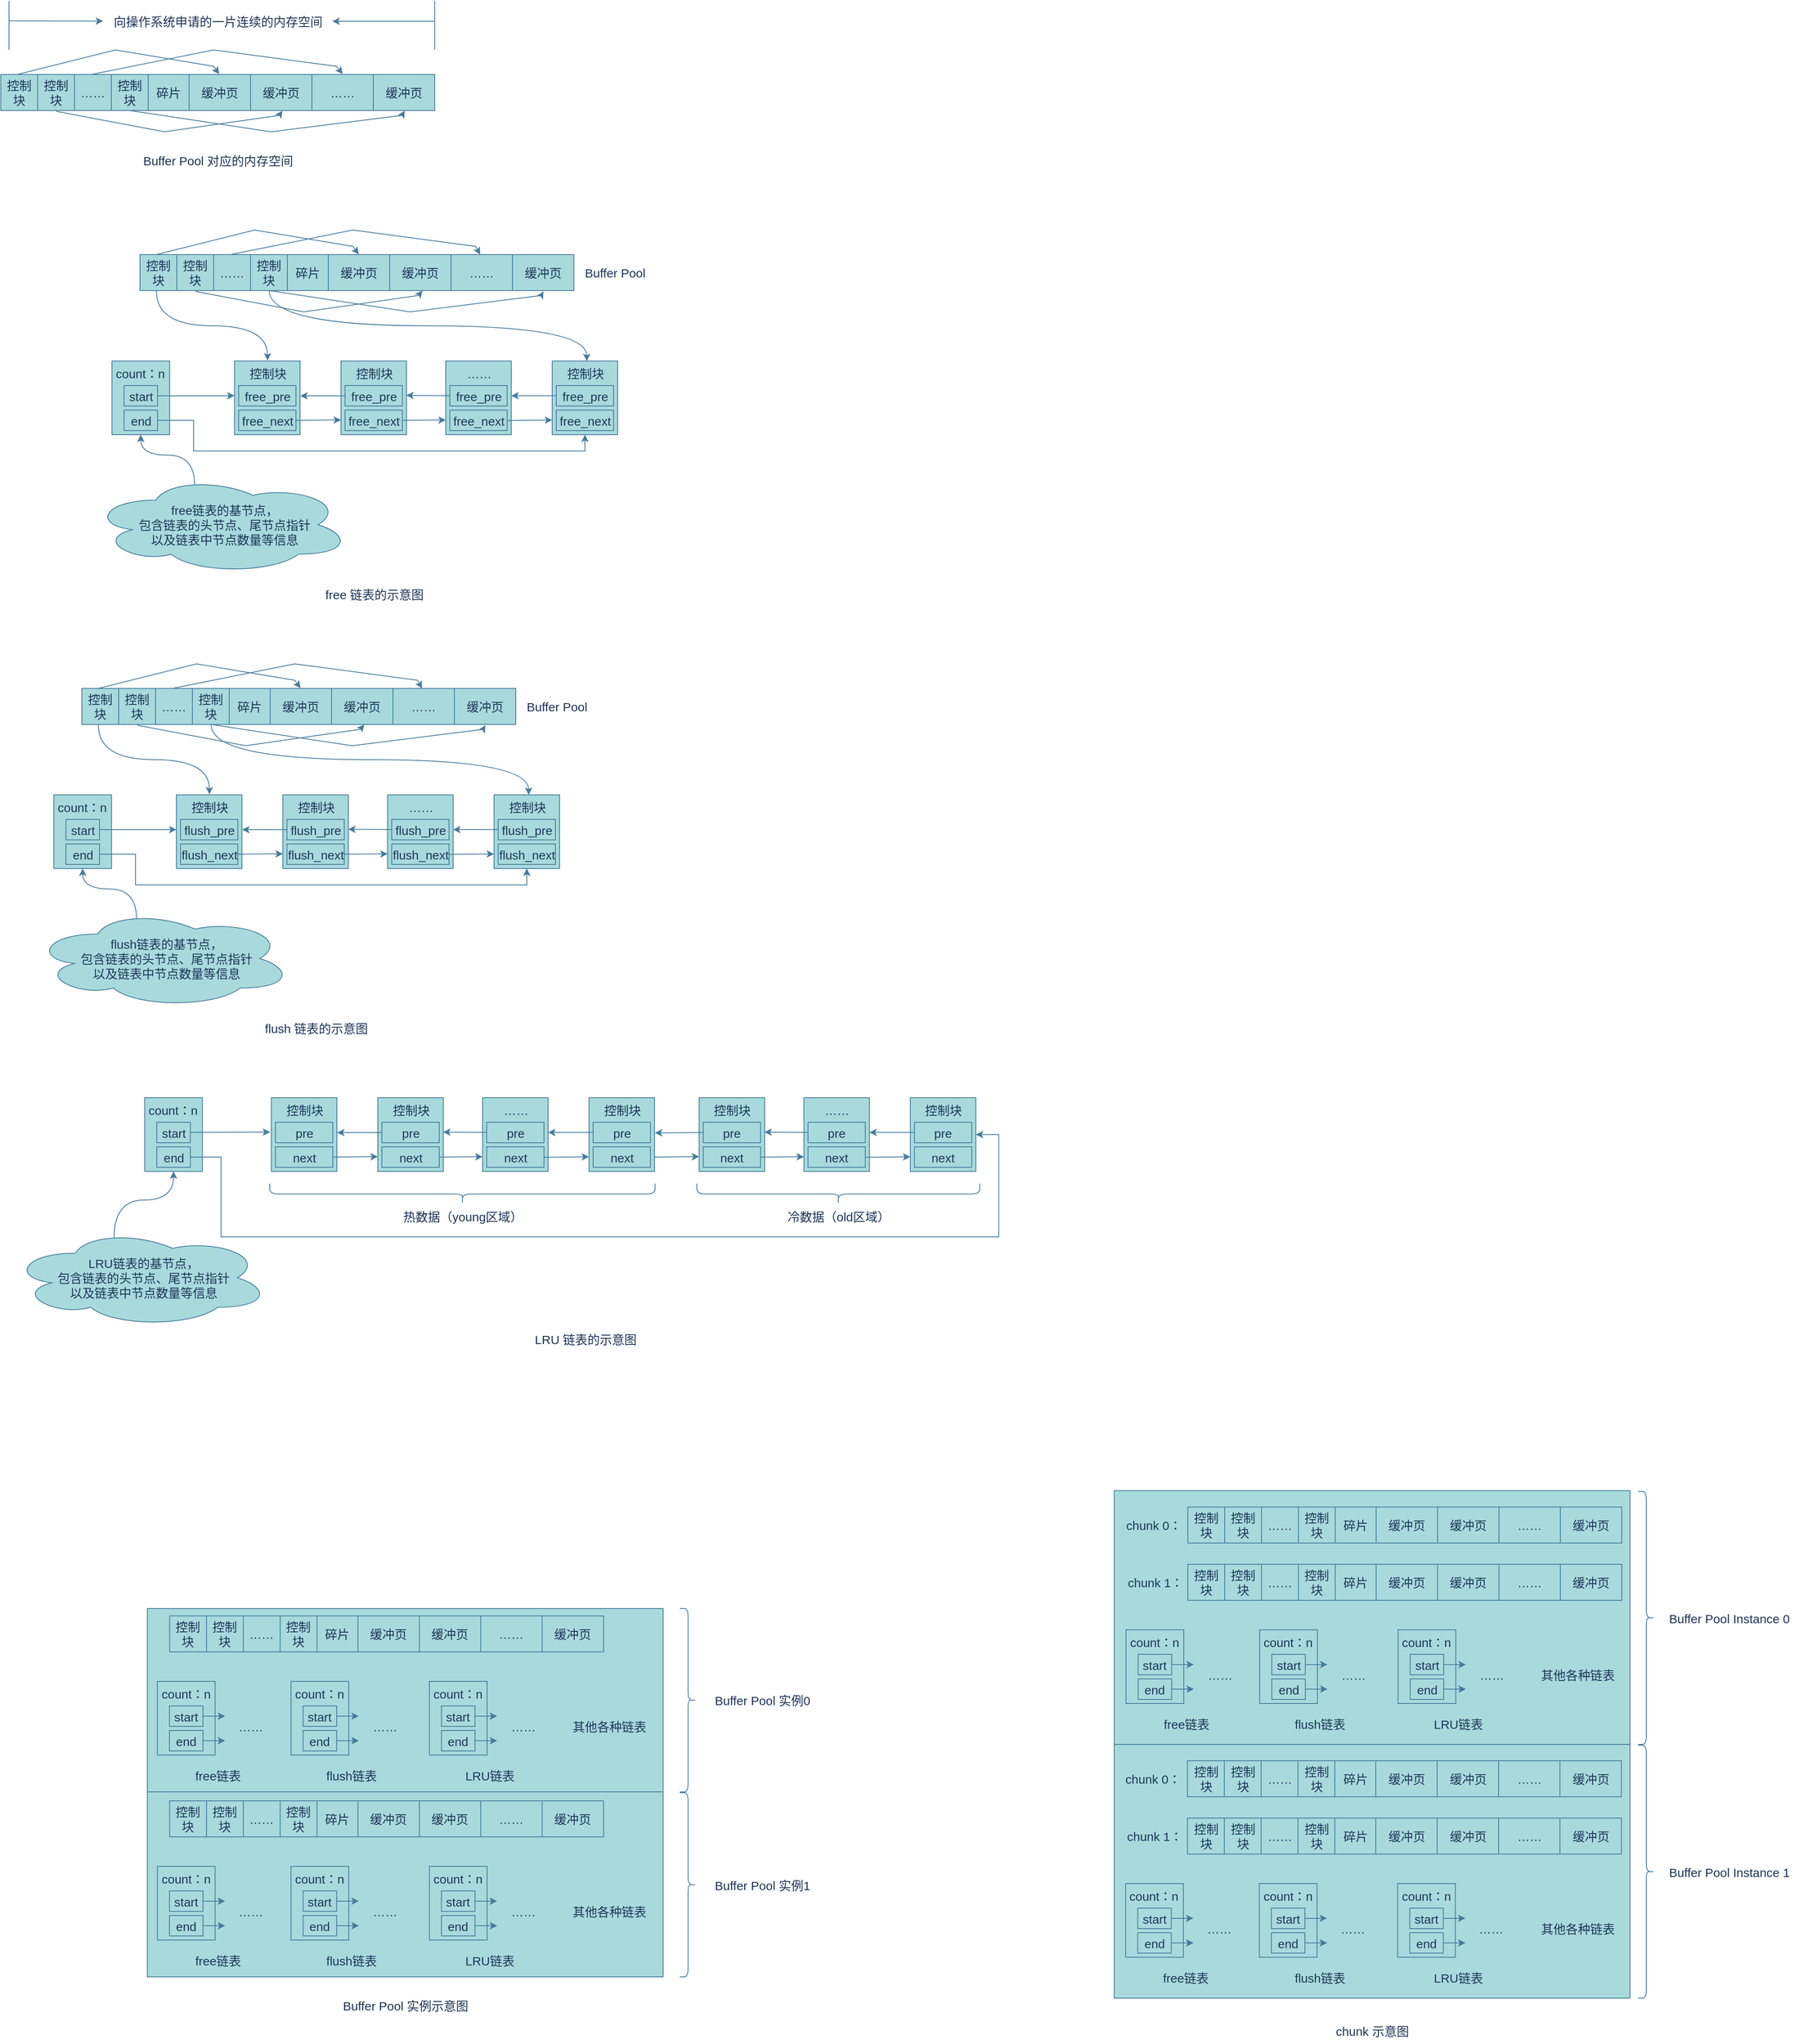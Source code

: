 <mxfile version="20.6.0" type="github">
  <diagram id="iNO8uimyw1lRgTzjmPUZ" name="第 1 页">
    <mxGraphModel dx="1547" dy="729" grid="0" gridSize="10" guides="1" tooltips="1" connect="1" arrows="1" fold="1" page="0" pageScale="1" pageWidth="827" pageHeight="1169" math="0" shadow="0">
      <root>
        <mxCell id="0" />
        <mxCell id="1" parent="0" />
        <mxCell id="jI2HZNCU--r-3EHntsAd-325" value="" style="shape=table;startSize=0;container=1;collapsible=0;childLayout=tableLayout;fontSize=15;fillColor=#A8DADC;strokeColor=#457B9D;fontColor=#1D3557;labelBackgroundColor=none;" parent="1" vertex="1">
          <mxGeometry x="209" y="2044" width="630" height="450" as="geometry" />
        </mxCell>
        <mxCell id="jI2HZNCU--r-3EHntsAd-328" value="" style="shape=tableRow;horizontal=0;startSize=0;swimlaneHead=0;swimlaneBody=0;top=0;left=0;bottom=0;right=0;collapsible=0;dropTarget=0;fillColor=none;points=[[0,0.5],[1,0.5]];portConstraint=eastwest;fontSize=15;strokeColor=#457B9D;fontColor=#1D3557;labelBackgroundColor=none;" parent="jI2HZNCU--r-3EHntsAd-325" vertex="1">
          <mxGeometry width="630" height="224" as="geometry" />
        </mxCell>
        <mxCell id="jI2HZNCU--r-3EHntsAd-329" value="" style="shape=partialRectangle;html=1;whiteSpace=wrap;connectable=0;overflow=hidden;fillColor=none;top=0;left=0;bottom=0;right=0;pointerEvents=1;fontSize=15;strokeColor=#457B9D;fontColor=#1D3557;labelBackgroundColor=none;" parent="jI2HZNCU--r-3EHntsAd-328" vertex="1">
          <mxGeometry width="630" height="224" as="geometry">
            <mxRectangle width="630" height="224" as="alternateBounds" />
          </mxGeometry>
        </mxCell>
        <mxCell id="jI2HZNCU--r-3EHntsAd-326" value="" style="shape=tableRow;horizontal=0;startSize=0;swimlaneHead=0;swimlaneBody=0;top=0;left=0;bottom=0;right=0;collapsible=0;dropTarget=0;fillColor=none;points=[[0,0.5],[1,0.5]];portConstraint=eastwest;fontSize=15;strokeColor=#457B9D;fontColor=#1D3557;labelBackgroundColor=none;" parent="jI2HZNCU--r-3EHntsAd-325" vertex="1">
          <mxGeometry y="224" width="630" height="226" as="geometry" />
        </mxCell>
        <mxCell id="jI2HZNCU--r-3EHntsAd-327" value="" style="shape=partialRectangle;html=1;whiteSpace=wrap;connectable=0;overflow=hidden;fillColor=none;top=0;left=0;bottom=0;right=0;pointerEvents=1;fontSize=15;strokeColor=#457B9D;fontColor=#1D3557;labelBackgroundColor=none;" parent="jI2HZNCU--r-3EHntsAd-326" vertex="1">
          <mxGeometry width="630" height="226" as="geometry">
            <mxRectangle width="630" height="226" as="alternateBounds" />
          </mxGeometry>
        </mxCell>
        <mxCell id="jI2HZNCU--r-3EHntsAd-1" value="" style="shape=table;startSize=0;container=1;collapsible=0;childLayout=tableLayout;fontSize=15;fillColor=#A8DADC;strokeColor=#457B9D;fontColor=#1D3557;labelBackgroundColor=none;" parent="1" vertex="1">
          <mxGeometry x="30" y="170" width="530" height="44" as="geometry" />
        </mxCell>
        <mxCell id="jI2HZNCU--r-3EHntsAd-2" value="" style="shape=tableRow;horizontal=0;startSize=0;swimlaneHead=0;swimlaneBody=0;top=0;left=0;bottom=0;right=0;collapsible=0;dropTarget=0;fillColor=none;points=[[0,0.5],[1,0.5]];portConstraint=eastwest;fontSize=15;strokeColor=#457B9D;fontColor=#1D3557;labelBackgroundColor=none;" parent="jI2HZNCU--r-3EHntsAd-1" vertex="1">
          <mxGeometry width="530" height="44" as="geometry" />
        </mxCell>
        <mxCell id="jI2HZNCU--r-3EHntsAd-3" value="控制&lt;br style=&quot;font-size: 15px;&quot;&gt;块" style="shape=partialRectangle;html=1;whiteSpace=wrap;connectable=0;overflow=hidden;fillColor=none;top=0;left=0;bottom=0;right=0;pointerEvents=1;fontSize=15;strokeColor=#457B9D;fontColor=#1D3557;labelBackgroundColor=none;" parent="jI2HZNCU--r-3EHntsAd-2" vertex="1">
          <mxGeometry width="45" height="44" as="geometry">
            <mxRectangle width="45" height="44" as="alternateBounds" />
          </mxGeometry>
        </mxCell>
        <mxCell id="jI2HZNCU--r-3EHntsAd-4" value="控制&lt;br style=&quot;font-size: 15px;&quot;&gt;块" style="shape=partialRectangle;html=1;whiteSpace=wrap;connectable=0;overflow=hidden;fillColor=none;top=0;left=0;bottom=0;right=0;pointerEvents=1;fontSize=15;strokeColor=#457B9D;fontColor=#1D3557;labelBackgroundColor=none;" parent="jI2HZNCU--r-3EHntsAd-2" vertex="1">
          <mxGeometry x="45" width="45" height="44" as="geometry">
            <mxRectangle width="45" height="44" as="alternateBounds" />
          </mxGeometry>
        </mxCell>
        <mxCell id="jI2HZNCU--r-3EHntsAd-5" value="……" style="shape=partialRectangle;html=1;whiteSpace=wrap;connectable=0;overflow=hidden;fillColor=none;top=0;left=0;bottom=0;right=0;pointerEvents=1;fontSize=15;strokeColor=#457B9D;fontColor=#1D3557;labelBackgroundColor=none;" parent="jI2HZNCU--r-3EHntsAd-2" vertex="1">
          <mxGeometry x="90" width="45" height="44" as="geometry">
            <mxRectangle width="45" height="44" as="alternateBounds" />
          </mxGeometry>
        </mxCell>
        <mxCell id="jI2HZNCU--r-3EHntsAd-6" value="&lt;meta charset=&quot;utf-8&quot; style=&quot;font-size: 15px;&quot;&gt;&lt;span style=&quot;font-family: Helvetica; font-size: 15px; font-style: normal; font-variant-ligatures: normal; font-variant-caps: normal; font-weight: 400; letter-spacing: normal; orphans: 2; text-align: center; text-indent: 0px; text-transform: none; widows: 2; word-spacing: 0px; -webkit-text-stroke-width: 0px; text-decoration-thickness: initial; text-decoration-style: initial; text-decoration-color: initial; float: none; display: inline !important;&quot;&gt;控制&lt;/span&gt;&lt;br style=&quot;font-family: Helvetica; font-size: 15px; font-style: normal; font-variant-ligatures: normal; font-variant-caps: normal; font-weight: 400; letter-spacing: normal; orphans: 2; text-align: center; text-indent: 0px; text-transform: none; widows: 2; word-spacing: 0px; -webkit-text-stroke-width: 0px; text-decoration-thickness: initial; text-decoration-style: initial; text-decoration-color: initial;&quot;&gt;&lt;span style=&quot;font-family: Helvetica; font-size: 15px; font-style: normal; font-variant-ligatures: normal; font-variant-caps: normal; font-weight: 400; letter-spacing: normal; orphans: 2; text-align: center; text-indent: 0px; text-transform: none; widows: 2; word-spacing: 0px; -webkit-text-stroke-width: 0px; text-decoration-thickness: initial; text-decoration-style: initial; text-decoration-color: initial; float: none; display: inline !important;&quot;&gt;块&lt;/span&gt;" style="shape=partialRectangle;html=1;whiteSpace=wrap;connectable=0;overflow=hidden;fillColor=none;top=0;left=0;bottom=0;right=0;pointerEvents=1;fontSize=15;strokeColor=#457B9D;fontColor=#1D3557;labelBackgroundColor=none;" parent="jI2HZNCU--r-3EHntsAd-2" vertex="1">
          <mxGeometry x="135" width="45" height="44" as="geometry">
            <mxRectangle width="45" height="44" as="alternateBounds" />
          </mxGeometry>
        </mxCell>
        <mxCell id="jI2HZNCU--r-3EHntsAd-7" value="碎片" style="shape=partialRectangle;html=1;whiteSpace=wrap;connectable=0;overflow=hidden;fillColor=none;top=0;left=0;bottom=0;right=0;pointerEvents=1;fontSize=15;strokeColor=#457B9D;fontColor=#1D3557;labelBackgroundColor=none;" parent="jI2HZNCU--r-3EHntsAd-2" vertex="1">
          <mxGeometry x="180" width="50" height="44" as="geometry">
            <mxRectangle width="50" height="44" as="alternateBounds" />
          </mxGeometry>
        </mxCell>
        <mxCell id="jI2HZNCU--r-3EHntsAd-8" value="缓冲页" style="shape=partialRectangle;html=1;whiteSpace=wrap;connectable=0;overflow=hidden;fillColor=none;top=0;left=0;bottom=0;right=0;pointerEvents=1;fontSize=15;strokeColor=#457B9D;fontColor=#1D3557;labelBackgroundColor=none;" parent="jI2HZNCU--r-3EHntsAd-2" vertex="1">
          <mxGeometry x="230" width="75" height="44" as="geometry">
            <mxRectangle width="75" height="44" as="alternateBounds" />
          </mxGeometry>
        </mxCell>
        <mxCell id="jI2HZNCU--r-3EHntsAd-9" value="&lt;meta charset=&quot;utf-8&quot;&gt;&lt;span style=&quot;font-family: Helvetica; font-size: 15px; font-style: normal; font-variant-ligatures: normal; font-variant-caps: normal; font-weight: 400; letter-spacing: normal; orphans: 2; text-align: center; text-indent: 0px; text-transform: none; widows: 2; word-spacing: 0px; -webkit-text-stroke-width: 0px; text-decoration-thickness: initial; text-decoration-style: initial; text-decoration-color: initial; float: none; display: inline !important;&quot;&gt;缓冲页&lt;/span&gt;" style="shape=partialRectangle;html=1;whiteSpace=wrap;connectable=0;overflow=hidden;fillColor=none;top=0;left=0;bottom=0;right=0;pointerEvents=1;fontSize=15;strokeColor=#457B9D;fontColor=#1D3557;labelBackgroundColor=none;" parent="jI2HZNCU--r-3EHntsAd-2" vertex="1">
          <mxGeometry x="305" width="75" height="44" as="geometry">
            <mxRectangle width="75" height="44" as="alternateBounds" />
          </mxGeometry>
        </mxCell>
        <mxCell id="jI2HZNCU--r-3EHntsAd-10" value="……" style="shape=partialRectangle;html=1;whiteSpace=wrap;connectable=0;overflow=hidden;fillColor=none;top=0;left=0;bottom=0;right=0;pointerEvents=1;fontSize=15;strokeColor=#457B9D;fontColor=#1D3557;labelBackgroundColor=none;" parent="jI2HZNCU--r-3EHntsAd-2" vertex="1">
          <mxGeometry x="380" width="75" height="44" as="geometry">
            <mxRectangle width="75" height="44" as="alternateBounds" />
          </mxGeometry>
        </mxCell>
        <mxCell id="jI2HZNCU--r-3EHntsAd-11" value="&lt;meta charset=&quot;utf-8&quot;&gt;&lt;span style=&quot;font-family: Helvetica; font-size: 15px; font-style: normal; font-variant-ligatures: normal; font-variant-caps: normal; font-weight: 400; letter-spacing: normal; orphans: 2; text-align: center; text-indent: 0px; text-transform: none; widows: 2; word-spacing: 0px; -webkit-text-stroke-width: 0px; text-decoration-thickness: initial; text-decoration-style: initial; text-decoration-color: initial; float: none; display: inline !important;&quot;&gt;缓冲页&lt;/span&gt;" style="shape=partialRectangle;html=1;whiteSpace=wrap;connectable=0;overflow=hidden;fillColor=none;top=0;left=0;bottom=0;right=0;pointerEvents=1;fontSize=15;strokeColor=#457B9D;fontColor=#1D3557;labelBackgroundColor=none;" parent="jI2HZNCU--r-3EHntsAd-2" vertex="1">
          <mxGeometry x="455" width="75" height="44" as="geometry">
            <mxRectangle width="75" height="44" as="alternateBounds" />
          </mxGeometry>
        </mxCell>
        <mxCell id="jI2HZNCU--r-3EHntsAd-43" value="" style="endArrow=classic;html=1;rounded=0;fontSize=15;exitX=0.128;exitY=1.023;exitDx=0;exitDy=0;exitPerimeter=0;entryX=0.649;entryY=1.005;entryDx=0;entryDy=0;entryPerimeter=0;labelBackgroundColor=none;strokeColor=#457B9D;fontColor=#1D3557;" parent="jI2HZNCU--r-3EHntsAd-1" source="jI2HZNCU--r-3EHntsAd-2" target="jI2HZNCU--r-3EHntsAd-2" edge="1">
          <mxGeometry width="50" height="50" relative="1" as="geometry">
            <mxPoint x="360" y="150" as="sourcePoint" />
            <mxPoint x="410" y="100" as="targetPoint" />
            <Array as="points">
              <mxPoint x="200" y="70" />
              <mxPoint x="340" y="50" />
            </Array>
          </mxGeometry>
        </mxCell>
        <mxCell id="jI2HZNCU--r-3EHntsAd-44" value="" style="endArrow=classic;html=1;rounded=0;fontSize=15;exitX=0.211;exitY=-0.006;exitDx=0;exitDy=0;exitPerimeter=0;entryX=0.788;entryY=-0.014;entryDx=0;entryDy=0;entryPerimeter=0;labelBackgroundColor=none;strokeColor=#457B9D;fontColor=#1D3557;" parent="jI2HZNCU--r-3EHntsAd-1" source="jI2HZNCU--r-3EHntsAd-2" target="jI2HZNCU--r-3EHntsAd-2" edge="1">
          <mxGeometry width="50" height="50" relative="1" as="geometry">
            <mxPoint x="360" y="150" as="sourcePoint" />
            <mxPoint x="410" y="100" as="targetPoint" />
            <Array as="points">
              <mxPoint x="260" y="-30" />
              <mxPoint x="410" y="-10" />
            </Array>
          </mxGeometry>
        </mxCell>
        <mxCell id="jI2HZNCU--r-3EHntsAd-56" value="" style="endArrow=classic;html=1;rounded=0;fontSize=15;exitX=0.297;exitY=0.999;exitDx=0;exitDy=0;exitPerimeter=0;entryX=0.931;entryY=1.005;entryDx=0;entryDy=0;entryPerimeter=0;labelBackgroundColor=none;strokeColor=#457B9D;fontColor=#1D3557;" parent="jI2HZNCU--r-3EHntsAd-1" source="jI2HZNCU--r-3EHntsAd-2" target="jI2HZNCU--r-3EHntsAd-2" edge="1">
          <mxGeometry width="50" height="50" relative="1" as="geometry">
            <mxPoint x="360" y="150" as="sourcePoint" />
            <mxPoint x="410" y="100" as="targetPoint" />
            <Array as="points">
              <mxPoint x="330" y="70" />
              <mxPoint x="490" y="50" />
            </Array>
          </mxGeometry>
        </mxCell>
        <mxCell id="jI2HZNCU--r-3EHntsAd-30" value="" style="shape=table;startSize=0;container=1;collapsible=0;childLayout=tableLayout;fontSize=15;fillColor=#A8DADC;strokeColor=#457B9D;fontColor=#1D3557;labelBackgroundColor=none;" parent="1" vertex="1">
          <mxGeometry x="236.25" y="2053" width="530" height="44" as="geometry" />
        </mxCell>
        <mxCell id="jI2HZNCU--r-3EHntsAd-31" value="" style="shape=tableRow;horizontal=0;startSize=0;swimlaneHead=0;swimlaneBody=0;top=0;left=0;bottom=0;right=0;collapsible=0;dropTarget=0;fillColor=none;points=[[0,0.5],[1,0.5]];portConstraint=eastwest;fontSize=15;strokeColor=#457B9D;fontColor=#1D3557;labelBackgroundColor=none;" parent="jI2HZNCU--r-3EHntsAd-30" vertex="1">
          <mxGeometry width="530" height="44" as="geometry" />
        </mxCell>
        <mxCell id="jI2HZNCU--r-3EHntsAd-32" value="控制&lt;br style=&quot;font-size: 15px;&quot;&gt;块" style="shape=partialRectangle;html=1;whiteSpace=wrap;connectable=0;overflow=hidden;fillColor=none;top=0;left=0;bottom=0;right=0;pointerEvents=1;fontSize=15;strokeColor=#457B9D;fontColor=#1D3557;labelBackgroundColor=none;" parent="jI2HZNCU--r-3EHntsAd-31" vertex="1">
          <mxGeometry width="45" height="44" as="geometry">
            <mxRectangle width="45" height="44" as="alternateBounds" />
          </mxGeometry>
        </mxCell>
        <mxCell id="jI2HZNCU--r-3EHntsAd-33" value="控制&lt;br style=&quot;font-size: 15px;&quot;&gt;块" style="shape=partialRectangle;html=1;whiteSpace=wrap;connectable=0;overflow=hidden;fillColor=none;top=0;left=0;bottom=0;right=0;pointerEvents=1;fontSize=15;strokeColor=#457B9D;fontColor=#1D3557;labelBackgroundColor=none;" parent="jI2HZNCU--r-3EHntsAd-31" vertex="1">
          <mxGeometry x="45" width="45" height="44" as="geometry">
            <mxRectangle width="45" height="44" as="alternateBounds" />
          </mxGeometry>
        </mxCell>
        <mxCell id="jI2HZNCU--r-3EHntsAd-34" value="……" style="shape=partialRectangle;html=1;whiteSpace=wrap;connectable=0;overflow=hidden;fillColor=none;top=0;left=0;bottom=0;right=0;pointerEvents=1;fontSize=15;strokeColor=#457B9D;fontColor=#1D3557;labelBackgroundColor=none;" parent="jI2HZNCU--r-3EHntsAd-31" vertex="1">
          <mxGeometry x="90" width="45" height="44" as="geometry">
            <mxRectangle width="45" height="44" as="alternateBounds" />
          </mxGeometry>
        </mxCell>
        <mxCell id="jI2HZNCU--r-3EHntsAd-35" value="&lt;span style=&quot;font-family: Helvetica; font-size: 15px; font-style: normal; font-variant-ligatures: normal; font-variant-caps: normal; font-weight: 400; letter-spacing: normal; orphans: 2; text-align: center; text-indent: 0px; text-transform: none; widows: 2; word-spacing: 0px; -webkit-text-stroke-width: 0px; text-decoration-thickness: initial; text-decoration-style: initial; text-decoration-color: initial; float: none; display: inline !important;&quot;&gt;控制&lt;/span&gt;&lt;br style=&quot;font-family: Helvetica; font-size: 15px; font-style: normal; font-variant-ligatures: normal; font-variant-caps: normal; font-weight: 400; letter-spacing: normal; orphans: 2; text-align: center; text-indent: 0px; text-transform: none; widows: 2; word-spacing: 0px; -webkit-text-stroke-width: 0px; text-decoration-thickness: initial; text-decoration-style: initial; text-decoration-color: initial;&quot;&gt;&lt;span style=&quot;font-family: Helvetica; font-size: 15px; font-style: normal; font-variant-ligatures: normal; font-variant-caps: normal; font-weight: 400; letter-spacing: normal; orphans: 2; text-align: center; text-indent: 0px; text-transform: none; widows: 2; word-spacing: 0px; -webkit-text-stroke-width: 0px; text-decoration-thickness: initial; text-decoration-style: initial; text-decoration-color: initial; float: none; display: inline !important;&quot;&gt;块&lt;/span&gt;" style="shape=partialRectangle;html=1;whiteSpace=wrap;connectable=0;overflow=hidden;fillColor=none;top=0;left=0;bottom=0;right=0;pointerEvents=1;fontSize=15;strokeColor=#457B9D;fontColor=#1D3557;labelBackgroundColor=none;" parent="jI2HZNCU--r-3EHntsAd-31" vertex="1">
          <mxGeometry x="135" width="45" height="44" as="geometry">
            <mxRectangle width="45" height="44" as="alternateBounds" />
          </mxGeometry>
        </mxCell>
        <mxCell id="jI2HZNCU--r-3EHntsAd-36" value="碎片" style="shape=partialRectangle;html=1;whiteSpace=wrap;connectable=0;overflow=hidden;fillColor=none;top=0;left=0;bottom=0;right=0;pointerEvents=1;fontSize=15;strokeColor=#457B9D;fontColor=#1D3557;labelBackgroundColor=none;" parent="jI2HZNCU--r-3EHntsAd-31" vertex="1">
          <mxGeometry x="180" width="50" height="44" as="geometry">
            <mxRectangle width="50" height="44" as="alternateBounds" />
          </mxGeometry>
        </mxCell>
        <mxCell id="jI2HZNCU--r-3EHntsAd-37" value="缓冲页" style="shape=partialRectangle;html=1;whiteSpace=wrap;connectable=0;overflow=hidden;fillColor=none;top=0;left=0;bottom=0;right=0;pointerEvents=1;fontSize=15;strokeColor=#457B9D;fontColor=#1D3557;labelBackgroundColor=none;" parent="jI2HZNCU--r-3EHntsAd-31" vertex="1">
          <mxGeometry x="230" width="75" height="44" as="geometry">
            <mxRectangle width="75" height="44" as="alternateBounds" />
          </mxGeometry>
        </mxCell>
        <mxCell id="jI2HZNCU--r-3EHntsAd-38" value="&lt;span style=&quot;font-family: Helvetica; font-size: 15px; font-style: normal; font-variant-ligatures: normal; font-variant-caps: normal; font-weight: 400; letter-spacing: normal; orphans: 2; text-align: center; text-indent: 0px; text-transform: none; widows: 2; word-spacing: 0px; -webkit-text-stroke-width: 0px; text-decoration-thickness: initial; text-decoration-style: initial; text-decoration-color: initial; float: none; display: inline !important;&quot;&gt;缓冲页&lt;/span&gt;" style="shape=partialRectangle;html=1;whiteSpace=wrap;connectable=0;overflow=hidden;fillColor=none;top=0;left=0;bottom=0;right=0;pointerEvents=1;fontSize=15;strokeColor=#457B9D;fontColor=#1D3557;labelBackgroundColor=none;" parent="jI2HZNCU--r-3EHntsAd-31" vertex="1">
          <mxGeometry x="305" width="75" height="44" as="geometry">
            <mxRectangle width="75" height="44" as="alternateBounds" />
          </mxGeometry>
        </mxCell>
        <mxCell id="jI2HZNCU--r-3EHntsAd-39" value="……" style="shape=partialRectangle;html=1;whiteSpace=wrap;connectable=0;overflow=hidden;fillColor=none;top=0;left=0;bottom=0;right=0;pointerEvents=1;fontSize=15;strokeColor=#457B9D;fontColor=#1D3557;labelBackgroundColor=none;" parent="jI2HZNCU--r-3EHntsAd-31" vertex="1">
          <mxGeometry x="380" width="75" height="44" as="geometry">
            <mxRectangle width="75" height="44" as="alternateBounds" />
          </mxGeometry>
        </mxCell>
        <mxCell id="jI2HZNCU--r-3EHntsAd-40" value="&lt;meta charset=&quot;utf-8&quot;&gt;&lt;span style=&quot;font-family: Helvetica; font-size: 15px; font-style: normal; font-variant-ligatures: normal; font-variant-caps: normal; font-weight: 400; letter-spacing: normal; orphans: 2; text-align: center; text-indent: 0px; text-transform: none; widows: 2; word-spacing: 0px; -webkit-text-stroke-width: 0px; text-decoration-thickness: initial; text-decoration-style: initial; text-decoration-color: initial; float: none; display: inline !important;&quot;&gt;缓冲页&lt;/span&gt;" style="shape=partialRectangle;html=1;whiteSpace=wrap;connectable=0;overflow=hidden;fillColor=none;top=0;left=0;bottom=0;right=0;pointerEvents=1;fontSize=15;strokeColor=#457B9D;fontColor=#1D3557;labelBackgroundColor=none;" parent="jI2HZNCU--r-3EHntsAd-31" vertex="1">
          <mxGeometry x="455" width="75" height="44" as="geometry">
            <mxRectangle width="75" height="44" as="alternateBounds" />
          </mxGeometry>
        </mxCell>
        <mxCell id="jI2HZNCU--r-3EHntsAd-42" value="" style="endArrow=classic;html=1;rounded=0;fontSize=15;entryX=0.503;entryY=-0.009;entryDx=0;entryDy=0;entryPerimeter=0;labelBackgroundColor=none;strokeColor=#457B9D;fontColor=#1D3557;" parent="1" target="jI2HZNCU--r-3EHntsAd-2" edge="1">
          <mxGeometry width="50" height="50" relative="1" as="geometry">
            <mxPoint x="50" y="170" as="sourcePoint" />
            <mxPoint x="100" y="120" as="targetPoint" />
            <Array as="points">
              <mxPoint x="170" y="140" />
              <mxPoint x="290" y="160" />
            </Array>
          </mxGeometry>
        </mxCell>
        <mxCell id="jI2HZNCU--r-3EHntsAd-57" value="" style="endArrow=none;html=1;rounded=0;fontSize=15;labelBackgroundColor=none;strokeColor=#457B9D;fontColor=#1D3557;" parent="1" edge="1">
          <mxGeometry width="50" height="50" relative="1" as="geometry">
            <mxPoint x="40" y="140" as="sourcePoint" />
            <mxPoint x="40" y="80" as="targetPoint" />
          </mxGeometry>
        </mxCell>
        <mxCell id="jI2HZNCU--r-3EHntsAd-58" value="" style="endArrow=none;html=1;rounded=0;fontSize=15;labelBackgroundColor=none;strokeColor=#457B9D;fontColor=#1D3557;" parent="1" edge="1">
          <mxGeometry width="50" height="50" relative="1" as="geometry">
            <mxPoint x="560" y="140" as="sourcePoint" />
            <mxPoint x="560" y="80" as="targetPoint" />
          </mxGeometry>
        </mxCell>
        <mxCell id="jI2HZNCU--r-3EHntsAd-59" value="向操作系统申请的一片连续的内存空间" style="text;html=1;align=center;verticalAlign=middle;resizable=0;points=[];autosize=1;strokeColor=none;fillColor=none;fontSize=15;fontColor=#1D3557;labelBackgroundColor=none;" parent="1" vertex="1">
          <mxGeometry x="155" y="90" width="280" height="30" as="geometry" />
        </mxCell>
        <mxCell id="jI2HZNCU--r-3EHntsAd-60" value="" style="endArrow=classic;html=1;rounded=0;fontSize=15;labelBackgroundColor=none;strokeColor=#457B9D;fontColor=#1D3557;" parent="1" target="jI2HZNCU--r-3EHntsAd-59" edge="1">
          <mxGeometry width="50" height="50" relative="1" as="geometry">
            <mxPoint x="40" y="104.5" as="sourcePoint" />
            <mxPoint x="110" y="104.5" as="targetPoint" />
          </mxGeometry>
        </mxCell>
        <mxCell id="jI2HZNCU--r-3EHntsAd-61" value="" style="endArrow=classic;html=1;rounded=0;fontSize=15;labelBackgroundColor=none;strokeColor=#457B9D;fontColor=#1D3557;" parent="1" target="jI2HZNCU--r-3EHntsAd-59" edge="1">
          <mxGeometry width="50" height="50" relative="1" as="geometry">
            <mxPoint x="560" y="105" as="sourcePoint" />
            <mxPoint x="445" y="104.725" as="targetPoint" />
          </mxGeometry>
        </mxCell>
        <mxCell id="jI2HZNCU--r-3EHntsAd-62" value="&lt;font&gt;Buffer Pool 对应的内存空间&lt;/font&gt;" style="text;html=1;align=center;verticalAlign=middle;resizable=0;points=[];autosize=1;strokeColor=none;fillColor=none;fontSize=15;fontColor=#1D3557;labelBackgroundColor=none;" parent="1" vertex="1">
          <mxGeometry x="190" y="260" width="210" height="30" as="geometry" />
        </mxCell>
        <mxCell id="jI2HZNCU--r-3EHntsAd-63" value="" style="shape=table;startSize=0;container=1;collapsible=0;childLayout=tableLayout;fontSize=15;fillColor=#A8DADC;strokeColor=#457B9D;fontColor=#1D3557;labelBackgroundColor=none;" parent="1" vertex="1">
          <mxGeometry x="200" y="390" width="530" height="44" as="geometry" />
        </mxCell>
        <mxCell id="jI2HZNCU--r-3EHntsAd-64" value="" style="shape=tableRow;horizontal=0;startSize=0;swimlaneHead=0;swimlaneBody=0;top=0;left=0;bottom=0;right=0;collapsible=0;dropTarget=0;fillColor=none;points=[[0,0.5],[1,0.5]];portConstraint=eastwest;fontSize=15;strokeColor=#457B9D;fontColor=#1D3557;labelBackgroundColor=none;" parent="jI2HZNCU--r-3EHntsAd-63" vertex="1">
          <mxGeometry width="530" height="44" as="geometry" />
        </mxCell>
        <mxCell id="jI2HZNCU--r-3EHntsAd-65" value="控制&lt;br style=&quot;font-size: 15px;&quot;&gt;块" style="shape=partialRectangle;html=1;whiteSpace=wrap;connectable=0;overflow=hidden;fillColor=none;top=0;left=0;bottom=0;right=0;pointerEvents=1;fontSize=15;strokeColor=#457B9D;fontColor=#1D3557;labelBackgroundColor=none;" parent="jI2HZNCU--r-3EHntsAd-64" vertex="1">
          <mxGeometry width="45" height="44" as="geometry">
            <mxRectangle width="45" height="44" as="alternateBounds" />
          </mxGeometry>
        </mxCell>
        <mxCell id="jI2HZNCU--r-3EHntsAd-66" value="控制&lt;br style=&quot;font-size: 15px;&quot;&gt;块" style="shape=partialRectangle;html=1;whiteSpace=wrap;connectable=0;overflow=hidden;fillColor=none;top=0;left=0;bottom=0;right=0;pointerEvents=1;fontSize=15;strokeColor=#457B9D;fontColor=#1D3557;labelBackgroundColor=none;" parent="jI2HZNCU--r-3EHntsAd-64" vertex="1">
          <mxGeometry x="45" width="45" height="44" as="geometry">
            <mxRectangle width="45" height="44" as="alternateBounds" />
          </mxGeometry>
        </mxCell>
        <mxCell id="jI2HZNCU--r-3EHntsAd-67" value="……" style="shape=partialRectangle;html=1;whiteSpace=wrap;connectable=0;overflow=hidden;fillColor=none;top=0;left=0;bottom=0;right=0;pointerEvents=1;fontSize=15;strokeColor=#457B9D;fontColor=#1D3557;labelBackgroundColor=none;" parent="jI2HZNCU--r-3EHntsAd-64" vertex="1">
          <mxGeometry x="90" width="45" height="44" as="geometry">
            <mxRectangle width="45" height="44" as="alternateBounds" />
          </mxGeometry>
        </mxCell>
        <mxCell id="jI2HZNCU--r-3EHntsAd-68" value="&lt;meta charset=&quot;utf-8&quot; style=&quot;font-size: 15px;&quot;&gt;&lt;span style=&quot;font-family: Helvetica; font-size: 15px; font-style: normal; font-variant-ligatures: normal; font-variant-caps: normal; font-weight: 400; letter-spacing: normal; orphans: 2; text-align: center; text-indent: 0px; text-transform: none; widows: 2; word-spacing: 0px; -webkit-text-stroke-width: 0px; text-decoration-thickness: initial; text-decoration-style: initial; text-decoration-color: initial; float: none; display: inline !important;&quot;&gt;控制&lt;/span&gt;&lt;br style=&quot;font-family: Helvetica; font-size: 15px; font-style: normal; font-variant-ligatures: normal; font-variant-caps: normal; font-weight: 400; letter-spacing: normal; orphans: 2; text-align: center; text-indent: 0px; text-transform: none; widows: 2; word-spacing: 0px; -webkit-text-stroke-width: 0px; text-decoration-thickness: initial; text-decoration-style: initial; text-decoration-color: initial;&quot;&gt;&lt;span style=&quot;font-family: Helvetica; font-size: 15px; font-style: normal; font-variant-ligatures: normal; font-variant-caps: normal; font-weight: 400; letter-spacing: normal; orphans: 2; text-align: center; text-indent: 0px; text-transform: none; widows: 2; word-spacing: 0px; -webkit-text-stroke-width: 0px; text-decoration-thickness: initial; text-decoration-style: initial; text-decoration-color: initial; float: none; display: inline !important;&quot;&gt;块&lt;/span&gt;" style="shape=partialRectangle;html=1;whiteSpace=wrap;connectable=0;overflow=hidden;fillColor=none;top=0;left=0;bottom=0;right=0;pointerEvents=1;fontSize=15;strokeColor=#457B9D;fontColor=#1D3557;labelBackgroundColor=none;" parent="jI2HZNCU--r-3EHntsAd-64" vertex="1">
          <mxGeometry x="135" width="45" height="44" as="geometry">
            <mxRectangle width="45" height="44" as="alternateBounds" />
          </mxGeometry>
        </mxCell>
        <mxCell id="jI2HZNCU--r-3EHntsAd-69" value="碎片" style="shape=partialRectangle;html=1;whiteSpace=wrap;connectable=0;overflow=hidden;fillColor=none;top=0;left=0;bottom=0;right=0;pointerEvents=1;fontSize=15;strokeColor=#457B9D;fontColor=#1D3557;labelBackgroundColor=none;" parent="jI2HZNCU--r-3EHntsAd-64" vertex="1">
          <mxGeometry x="180" width="50" height="44" as="geometry">
            <mxRectangle width="50" height="44" as="alternateBounds" />
          </mxGeometry>
        </mxCell>
        <mxCell id="jI2HZNCU--r-3EHntsAd-70" value="缓冲页" style="shape=partialRectangle;html=1;whiteSpace=wrap;connectable=0;overflow=hidden;fillColor=none;top=0;left=0;bottom=0;right=0;pointerEvents=1;fontSize=15;strokeColor=#457B9D;fontColor=#1D3557;labelBackgroundColor=none;" parent="jI2HZNCU--r-3EHntsAd-64" vertex="1">
          <mxGeometry x="230" width="75" height="44" as="geometry">
            <mxRectangle width="75" height="44" as="alternateBounds" />
          </mxGeometry>
        </mxCell>
        <mxCell id="jI2HZNCU--r-3EHntsAd-71" value="&lt;meta charset=&quot;utf-8&quot;&gt;&lt;span style=&quot;font-family: Helvetica; font-size: 15px; font-style: normal; font-variant-ligatures: normal; font-variant-caps: normal; font-weight: 400; letter-spacing: normal; orphans: 2; text-align: center; text-indent: 0px; text-transform: none; widows: 2; word-spacing: 0px; -webkit-text-stroke-width: 0px; text-decoration-thickness: initial; text-decoration-style: initial; text-decoration-color: initial; float: none; display: inline !important;&quot;&gt;缓冲页&lt;/span&gt;" style="shape=partialRectangle;html=1;whiteSpace=wrap;connectable=0;overflow=hidden;fillColor=none;top=0;left=0;bottom=0;right=0;pointerEvents=1;fontSize=15;strokeColor=#457B9D;fontColor=#1D3557;labelBackgroundColor=none;" parent="jI2HZNCU--r-3EHntsAd-64" vertex="1">
          <mxGeometry x="305" width="75" height="44" as="geometry">
            <mxRectangle width="75" height="44" as="alternateBounds" />
          </mxGeometry>
        </mxCell>
        <mxCell id="jI2HZNCU--r-3EHntsAd-72" value="……" style="shape=partialRectangle;html=1;whiteSpace=wrap;connectable=0;overflow=hidden;fillColor=none;top=0;left=0;bottom=0;right=0;pointerEvents=1;fontSize=15;strokeColor=#457B9D;fontColor=#1D3557;labelBackgroundColor=none;" parent="jI2HZNCU--r-3EHntsAd-64" vertex="1">
          <mxGeometry x="380" width="75" height="44" as="geometry">
            <mxRectangle width="75" height="44" as="alternateBounds" />
          </mxGeometry>
        </mxCell>
        <mxCell id="jI2HZNCU--r-3EHntsAd-73" value="&lt;meta charset=&quot;utf-8&quot;&gt;&lt;span style=&quot;font-family: Helvetica; font-size: 15px; font-style: normal; font-variant-ligatures: normal; font-variant-caps: normal; font-weight: 400; letter-spacing: normal; orphans: 2; text-align: center; text-indent: 0px; text-transform: none; widows: 2; word-spacing: 0px; -webkit-text-stroke-width: 0px; text-decoration-thickness: initial; text-decoration-style: initial; text-decoration-color: initial; float: none; display: inline !important;&quot;&gt;缓冲页&lt;/span&gt;" style="shape=partialRectangle;html=1;whiteSpace=wrap;connectable=0;overflow=hidden;fillColor=none;top=0;left=0;bottom=0;right=0;pointerEvents=1;fontSize=15;strokeColor=#457B9D;fontColor=#1D3557;labelBackgroundColor=none;" parent="jI2HZNCU--r-3EHntsAd-64" vertex="1">
          <mxGeometry x="455" width="75" height="44" as="geometry">
            <mxRectangle width="75" height="44" as="alternateBounds" />
          </mxGeometry>
        </mxCell>
        <mxCell id="jI2HZNCU--r-3EHntsAd-74" value="" style="endArrow=classic;html=1;rounded=0;fontSize=15;exitX=0.128;exitY=1.023;exitDx=0;exitDy=0;exitPerimeter=0;entryX=0.651;entryY=1.003;entryDx=0;entryDy=0;entryPerimeter=0;labelBackgroundColor=none;strokeColor=#457B9D;fontColor=#1D3557;" parent="jI2HZNCU--r-3EHntsAd-63" source="jI2HZNCU--r-3EHntsAd-64" target="jI2HZNCU--r-3EHntsAd-64" edge="1">
          <mxGeometry width="50" height="50" relative="1" as="geometry">
            <mxPoint x="360" y="150" as="sourcePoint" />
            <mxPoint x="410" y="100" as="targetPoint" />
            <Array as="points">
              <mxPoint x="200" y="70" />
              <mxPoint x="340" y="50" />
            </Array>
          </mxGeometry>
        </mxCell>
        <mxCell id="jI2HZNCU--r-3EHntsAd-75" value="" style="endArrow=classic;html=1;rounded=0;fontSize=15;exitX=0.212;exitY=-0.009;exitDx=0;exitDy=0;exitPerimeter=0;entryX=0.784;entryY=0.001;entryDx=0;entryDy=0;entryPerimeter=0;labelBackgroundColor=none;strokeColor=#457B9D;fontColor=#1D3557;" parent="jI2HZNCU--r-3EHntsAd-63" source="jI2HZNCU--r-3EHntsAd-64" target="jI2HZNCU--r-3EHntsAd-64" edge="1">
          <mxGeometry width="50" height="50" relative="1" as="geometry">
            <mxPoint x="360" y="150" as="sourcePoint" />
            <mxPoint x="410" y="100" as="targetPoint" />
            <Array as="points">
              <mxPoint x="260" y="-30" />
              <mxPoint x="410" y="-10" />
            </Array>
          </mxGeometry>
        </mxCell>
        <mxCell id="jI2HZNCU--r-3EHntsAd-76" value="" style="endArrow=classic;html=1;rounded=0;fontSize=15;exitX=0.298;exitY=1.001;exitDx=0;exitDy=0;exitPerimeter=0;entryX=0.93;entryY=1.023;entryDx=0;entryDy=0;entryPerimeter=0;labelBackgroundColor=none;strokeColor=#457B9D;fontColor=#1D3557;" parent="jI2HZNCU--r-3EHntsAd-63" source="jI2HZNCU--r-3EHntsAd-64" target="jI2HZNCU--r-3EHntsAd-64" edge="1">
          <mxGeometry width="50" height="50" relative="1" as="geometry">
            <mxPoint x="360" y="150" as="sourcePoint" />
            <mxPoint x="410" y="100" as="targetPoint" />
            <Array as="points">
              <mxPoint x="330" y="70" />
              <mxPoint x="490" y="50" />
            </Array>
          </mxGeometry>
        </mxCell>
        <mxCell id="jI2HZNCU--r-3EHntsAd-77" value="" style="endArrow=classic;html=1;rounded=0;fontSize=15;entryX=0.504;entryY=-0.008;entryDx=0;entryDy=0;entryPerimeter=0;labelBackgroundColor=none;strokeColor=#457B9D;fontColor=#1D3557;" parent="1" target="jI2HZNCU--r-3EHntsAd-64" edge="1">
          <mxGeometry width="50" height="50" relative="1" as="geometry">
            <mxPoint x="220" y="390" as="sourcePoint" />
            <mxPoint x="270" y="340" as="targetPoint" />
            <Array as="points">
              <mxPoint x="340" y="360" />
              <mxPoint x="460" y="380" />
            </Array>
          </mxGeometry>
        </mxCell>
        <mxCell id="jI2HZNCU--r-3EHntsAd-78" value="Buffer Pool" style="text;html=1;align=center;verticalAlign=middle;resizable=0;points=[];autosize=1;strokeColor=none;fillColor=none;fontSize=15;fontColor=#1D3557;labelBackgroundColor=none;" parent="1" vertex="1">
          <mxGeometry x="730" y="397" width="100" height="30" as="geometry" />
        </mxCell>
        <mxCell id="jI2HZNCU--r-3EHntsAd-79" value="" style="rounded=0;whiteSpace=wrap;html=1;fontSize=15;fillColor=#A8DADC;strokeColor=#457B9D;fontColor=#1D3557;labelBackgroundColor=none;" parent="1" vertex="1">
          <mxGeometry x="315.5" y="520" width="80" height="90" as="geometry" />
        </mxCell>
        <mxCell id="jI2HZNCU--r-3EHntsAd-80" value="&lt;font&gt;free_pre&lt;/font&gt;" style="rounded=0;whiteSpace=wrap;html=1;fontSize=15;fillColor=#A8DADC;strokeColor=#457B9D;fontColor=#1D3557;labelBackgroundColor=none;" parent="1" vertex="1">
          <mxGeometry x="320.5" y="550" width="70" height="25" as="geometry" />
        </mxCell>
        <mxCell id="jI2HZNCU--r-3EHntsAd-81" value="&lt;font&gt;free_next&lt;/font&gt;" style="rounded=0;whiteSpace=wrap;html=1;fontSize=15;fillColor=#A8DADC;strokeColor=#457B9D;fontColor=#1D3557;labelBackgroundColor=none;" parent="1" vertex="1">
          <mxGeometry x="320.5" y="580" width="70" height="25" as="geometry" />
        </mxCell>
        <mxCell id="jI2HZNCU--r-3EHntsAd-82" value="控制块" style="text;html=1;align=center;verticalAlign=middle;resizable=0;points=[];autosize=1;strokeColor=none;fillColor=none;fontSize=15;fontColor=#1D3557;labelBackgroundColor=none;" parent="1" vertex="1">
          <mxGeometry x="320.5" y="520" width="70" height="30" as="geometry" />
        </mxCell>
        <mxCell id="jI2HZNCU--r-3EHntsAd-83" value="" style="rounded=0;whiteSpace=wrap;html=1;fontSize=15;fillColor=#A8DADC;strokeColor=#457B9D;fontColor=#1D3557;labelBackgroundColor=none;" parent="1" vertex="1">
          <mxGeometry x="445.5" y="520" width="80" height="90" as="geometry" />
        </mxCell>
        <mxCell id="jI2HZNCU--r-3EHntsAd-84" value="&lt;font&gt;free_pre&lt;/font&gt;" style="rounded=0;whiteSpace=wrap;html=1;fontSize=15;fillColor=#A8DADC;strokeColor=#457B9D;fontColor=#1D3557;labelBackgroundColor=none;" parent="1" vertex="1">
          <mxGeometry x="450.5" y="550" width="70" height="25" as="geometry" />
        </mxCell>
        <mxCell id="jI2HZNCU--r-3EHntsAd-85" value="&lt;font&gt;free_next&lt;/font&gt;" style="rounded=0;whiteSpace=wrap;html=1;fontSize=15;fillColor=#A8DADC;strokeColor=#457B9D;fontColor=#1D3557;labelBackgroundColor=none;" parent="1" vertex="1">
          <mxGeometry x="450.5" y="580" width="70" height="25" as="geometry" />
        </mxCell>
        <mxCell id="jI2HZNCU--r-3EHntsAd-86" value="控制块" style="text;html=1;align=center;verticalAlign=middle;resizable=0;points=[];autosize=1;strokeColor=none;fillColor=none;fontSize=15;fontColor=#1D3557;labelBackgroundColor=none;" parent="1" vertex="1">
          <mxGeometry x="450.5" y="520" width="70" height="30" as="geometry" />
        </mxCell>
        <mxCell id="jI2HZNCU--r-3EHntsAd-87" value="" style="rounded=0;whiteSpace=wrap;html=1;fontSize=15;fillColor=#A8DADC;strokeColor=#457B9D;fontColor=#1D3557;labelBackgroundColor=none;" parent="1" vertex="1">
          <mxGeometry x="573.5" y="520" width="80" height="90" as="geometry" />
        </mxCell>
        <mxCell id="jI2HZNCU--r-3EHntsAd-88" value="&lt;font&gt;free_pre&lt;/font&gt;" style="rounded=0;whiteSpace=wrap;html=1;fontSize=15;fillColor=#A8DADC;strokeColor=#457B9D;fontColor=#1D3557;labelBackgroundColor=none;" parent="1" vertex="1">
          <mxGeometry x="578.5" y="550" width="70" height="25" as="geometry" />
        </mxCell>
        <mxCell id="jI2HZNCU--r-3EHntsAd-89" value="&lt;font&gt;free_next&lt;/font&gt;" style="rounded=0;whiteSpace=wrap;html=1;fontSize=15;fillColor=#A8DADC;strokeColor=#457B9D;fontColor=#1D3557;labelBackgroundColor=none;" parent="1" vertex="1">
          <mxGeometry x="578.5" y="580" width="70" height="25" as="geometry" />
        </mxCell>
        <mxCell id="jI2HZNCU--r-3EHntsAd-90" value="……" style="text;html=1;align=center;verticalAlign=middle;resizable=0;points=[];autosize=1;strokeColor=none;fillColor=none;fontSize=15;fontColor=#1D3557;labelBackgroundColor=none;" parent="1" vertex="1">
          <mxGeometry x="588.5" y="520" width="50" height="30" as="geometry" />
        </mxCell>
        <mxCell id="jI2HZNCU--r-3EHntsAd-91" value="" style="rounded=0;whiteSpace=wrap;html=1;fontSize=15;fillColor=#A8DADC;strokeColor=#457B9D;fontColor=#1D3557;labelBackgroundColor=none;" parent="1" vertex="1">
          <mxGeometry x="703.5" y="520" width="80" height="90" as="geometry" />
        </mxCell>
        <mxCell id="jI2HZNCU--r-3EHntsAd-92" value="&lt;font&gt;free_pre&lt;/font&gt;" style="rounded=0;whiteSpace=wrap;html=1;fontSize=15;fillColor=#A8DADC;strokeColor=#457B9D;fontColor=#1D3557;labelBackgroundColor=none;" parent="1" vertex="1">
          <mxGeometry x="708.5" y="550" width="70" height="25" as="geometry" />
        </mxCell>
        <mxCell id="jI2HZNCU--r-3EHntsAd-93" value="&lt;font&gt;free_next&lt;/font&gt;" style="rounded=0;whiteSpace=wrap;html=1;fontSize=15;fillColor=#A8DADC;strokeColor=#457B9D;fontColor=#1D3557;labelBackgroundColor=none;" parent="1" vertex="1">
          <mxGeometry x="708.5" y="580" width="70" height="25" as="geometry" />
        </mxCell>
        <mxCell id="jI2HZNCU--r-3EHntsAd-94" value="控制块" style="text;html=1;align=center;verticalAlign=middle;resizable=0;points=[];autosize=1;strokeColor=none;fillColor=none;fontSize=15;fontColor=#1D3557;labelBackgroundColor=none;" parent="1" vertex="1">
          <mxGeometry x="708.5" y="520" width="70" height="30" as="geometry" />
        </mxCell>
        <mxCell id="jI2HZNCU--r-3EHntsAd-98" value="" style="endArrow=classic;html=1;rounded=0;fontSize=15;exitX=0;exitY=0.5;exitDx=0;exitDy=0;entryX=1.004;entryY=0.473;entryDx=0;entryDy=0;entryPerimeter=0;labelBackgroundColor=none;strokeColor=#457B9D;fontColor=#1D3557;" parent="1" source="jI2HZNCU--r-3EHntsAd-84" target="jI2HZNCU--r-3EHntsAd-79" edge="1">
          <mxGeometry width="50" height="50" relative="1" as="geometry">
            <mxPoint x="443.5" y="562.5" as="sourcePoint" />
            <mxPoint x="394.5" y="563" as="targetPoint" />
          </mxGeometry>
        </mxCell>
        <mxCell id="jI2HZNCU--r-3EHntsAd-100" value="" style="endArrow=classic;html=1;rounded=0;fontSize=15;exitX=1;exitY=0.5;exitDx=0;exitDy=0;labelBackgroundColor=none;strokeColor=#457B9D;fontColor=#1D3557;" parent="1" source="jI2HZNCU--r-3EHntsAd-81" edge="1">
          <mxGeometry width="50" height="50" relative="1" as="geometry">
            <mxPoint x="395.5" y="592" as="sourcePoint" />
            <mxPoint x="445.5" y="592" as="targetPoint" />
          </mxGeometry>
        </mxCell>
        <mxCell id="jI2HZNCU--r-3EHntsAd-101" value="" style="endArrow=classic;html=1;rounded=0;fontSize=15;exitX=1;exitY=0.5;exitDx=0;exitDy=0;labelBackgroundColor=none;strokeColor=#457B9D;fontColor=#1D3557;" parent="1" source="jI2HZNCU--r-3EHntsAd-85" edge="1">
          <mxGeometry width="50" height="50" relative="1" as="geometry">
            <mxPoint x="522.5" y="592.86" as="sourcePoint" />
            <mxPoint x="573.5" y="592.14" as="targetPoint" />
          </mxGeometry>
        </mxCell>
        <mxCell id="jI2HZNCU--r-3EHntsAd-102" value="" style="endArrow=classic;html=1;rounded=0;fontSize=15;exitX=1;exitY=0.5;exitDx=0;exitDy=0;labelBackgroundColor=none;strokeColor=#457B9D;fontColor=#1D3557;" parent="1" edge="1">
          <mxGeometry width="50" height="50" relative="1" as="geometry">
            <mxPoint x="648.5" y="592.69" as="sourcePoint" />
            <mxPoint x="703.5" y="592.19" as="targetPoint" />
          </mxGeometry>
        </mxCell>
        <mxCell id="jI2HZNCU--r-3EHntsAd-103" value="" style="endArrow=classic;html=1;rounded=0;fontSize=15;exitX=0;exitY=0.5;exitDx=0;exitDy=0;entryX=0.997;entryY=0.467;entryDx=0;entryDy=0;entryPerimeter=0;labelBackgroundColor=none;strokeColor=#457B9D;fontColor=#1D3557;" parent="1" target="jI2HZNCU--r-3EHntsAd-83" edge="1">
          <mxGeometry width="50" height="50" relative="1" as="geometry">
            <mxPoint x="578.5" y="562.36" as="sourcePoint" />
            <mxPoint x="523.82" y="562.43" as="targetPoint" />
          </mxGeometry>
        </mxCell>
        <mxCell id="jI2HZNCU--r-3EHntsAd-104" value="" style="endArrow=classic;html=1;rounded=0;fontSize=15;exitX=0;exitY=0.5;exitDx=0;exitDy=0;entryX=1.004;entryY=0.473;entryDx=0;entryDy=0;entryPerimeter=0;labelBackgroundColor=none;strokeColor=#457B9D;fontColor=#1D3557;" parent="1" edge="1">
          <mxGeometry width="50" height="50" relative="1" as="geometry">
            <mxPoint x="708.18" y="562.34" as="sourcePoint" />
            <mxPoint x="653.5" y="562.41" as="targetPoint" />
          </mxGeometry>
        </mxCell>
        <mxCell id="jI2HZNCU--r-3EHntsAd-105" value="" style="rounded=0;whiteSpace=wrap;html=1;fontSize=15;fillColor=#A8DADC;strokeColor=#457B9D;fontColor=#1D3557;labelBackgroundColor=none;" parent="1" vertex="1">
          <mxGeometry x="165.75" y="520" width="70.5" height="90" as="geometry" />
        </mxCell>
        <mxCell id="jI2HZNCU--r-3EHntsAd-108" value="&lt;font&gt;start&lt;/font&gt;" style="rounded=0;whiteSpace=wrap;html=1;fontSize=15;fillColor=#A8DADC;strokeColor=#457B9D;fontColor=#1D3557;labelBackgroundColor=none;" parent="1" vertex="1">
          <mxGeometry x="180.5" y="550" width="41" height="25" as="geometry" />
        </mxCell>
        <mxCell id="jI2HZNCU--r-3EHntsAd-133" style="edgeStyle=orthogonalEdgeStyle;rounded=0;orthogonalLoop=1;jettySize=auto;html=1;exitX=1;exitY=0.5;exitDx=0;exitDy=0;entryX=0.5;entryY=1;entryDx=0;entryDy=0;fontSize=15;labelBackgroundColor=none;strokeColor=#457B9D;fontColor=#1D3557;" parent="1" source="jI2HZNCU--r-3EHntsAd-109" target="jI2HZNCU--r-3EHntsAd-91" edge="1">
          <mxGeometry relative="1" as="geometry">
            <Array as="points">
              <mxPoint x="265.5" y="593" />
              <mxPoint x="265.5" y="630" />
              <mxPoint x="743.5" y="630" />
            </Array>
          </mxGeometry>
        </mxCell>
        <mxCell id="jI2HZNCU--r-3EHntsAd-109" value="&lt;font&gt;end&lt;/font&gt;" style="rounded=0;whiteSpace=wrap;html=1;fontSize=15;fillColor=#A8DADC;strokeColor=#457B9D;fontColor=#1D3557;labelBackgroundColor=none;" parent="1" vertex="1">
          <mxGeometry x="180.5" y="580" width="41" height="25" as="geometry" />
        </mxCell>
        <mxCell id="jI2HZNCU--r-3EHntsAd-110" value="count：n" style="text;html=1;align=center;verticalAlign=middle;resizable=0;points=[];autosize=1;strokeColor=none;fillColor=none;fontSize=15;fontColor=#1D3557;labelBackgroundColor=none;" parent="1" vertex="1">
          <mxGeometry x="160" y="520" width="80" height="30" as="geometry" />
        </mxCell>
        <mxCell id="jI2HZNCU--r-3EHntsAd-132" value="" style="endArrow=classic;html=1;rounded=0;fontSize=15;exitX=1;exitY=0.5;exitDx=0;exitDy=0;entryX=0;entryY=0.472;entryDx=0;entryDy=0;entryPerimeter=0;labelBackgroundColor=none;strokeColor=#457B9D;fontColor=#1D3557;" parent="1" source="jI2HZNCU--r-3EHntsAd-108" target="jI2HZNCU--r-3EHntsAd-79" edge="1">
          <mxGeometry width="50" height="50" relative="1" as="geometry">
            <mxPoint x="475.5" y="580" as="sourcePoint" />
            <mxPoint x="525.5" y="530" as="targetPoint" />
          </mxGeometry>
        </mxCell>
        <mxCell id="jI2HZNCU--r-3EHntsAd-134" value="" style="endArrow=classic;html=1;rounded=0;fontSize=15;exitX=0.038;exitY=1.01;exitDx=0;exitDy=0;exitPerimeter=0;entryX=0.504;entryY=-0.021;entryDx=0;entryDy=0;entryPerimeter=0;edgeStyle=orthogonalEdgeStyle;curved=1;labelBackgroundColor=none;strokeColor=#457B9D;fontColor=#1D3557;" parent="1" source="jI2HZNCU--r-3EHntsAd-63" target="jI2HZNCU--r-3EHntsAd-82" edge="1">
          <mxGeometry width="50" height="50" relative="1" as="geometry">
            <mxPoint x="450" y="590" as="sourcePoint" />
            <mxPoint x="500" y="540" as="targetPoint" />
          </mxGeometry>
        </mxCell>
        <mxCell id="jI2HZNCU--r-3EHntsAd-135" value="" style="endArrow=classic;html=1;rounded=0;fontSize=15;curved=1;entryX=0.532;entryY=0.002;entryDx=0;entryDy=0;entryPerimeter=0;exitX=0.298;exitY=1.003;exitDx=0;exitDy=0;exitPerimeter=0;edgeStyle=orthogonalEdgeStyle;labelBackgroundColor=none;strokeColor=#457B9D;fontColor=#1D3557;" parent="1" source="jI2HZNCU--r-3EHntsAd-63" target="jI2HZNCU--r-3EHntsAd-94" edge="1">
          <mxGeometry width="50" height="50" relative="1" as="geometry">
            <mxPoint x="430" y="450" as="sourcePoint" />
            <mxPoint x="480" y="400" as="targetPoint" />
          </mxGeometry>
        </mxCell>
        <mxCell id="jI2HZNCU--r-3EHntsAd-138" style="edgeStyle=orthogonalEdgeStyle;curved=1;rounded=0;orthogonalLoop=1;jettySize=auto;html=1;exitX=0.4;exitY=0.1;exitDx=0;exitDy=0;exitPerimeter=0;entryX=0.5;entryY=1;entryDx=0;entryDy=0;fontSize=15;labelBackgroundColor=none;strokeColor=#457B9D;fontColor=#1D3557;" parent="1" source="jI2HZNCU--r-3EHntsAd-136" target="jI2HZNCU--r-3EHntsAd-105" edge="1">
          <mxGeometry relative="1" as="geometry" />
        </mxCell>
        <mxCell id="jI2HZNCU--r-3EHntsAd-136" value="" style="ellipse;shape=cloud;whiteSpace=wrap;html=1;fontSize=15;fillColor=#A8DADC;strokeColor=#457B9D;fontColor=#1D3557;labelBackgroundColor=none;" parent="1" vertex="1">
          <mxGeometry x="140" y="660" width="317" height="120" as="geometry" />
        </mxCell>
        <mxCell id="jI2HZNCU--r-3EHntsAd-137" value="free链表的基节点，&lt;br&gt;包含链表的头节点、尾节点指针&lt;br&gt;以及链表中节点数量等信息" style="text;html=1;align=center;verticalAlign=middle;resizable=0;points=[];autosize=1;strokeColor=none;fillColor=none;fontSize=15;fontColor=#1D3557;labelBackgroundColor=none;" parent="1" vertex="1">
          <mxGeometry x="187.75" y="685" width="230" height="70" as="geometry" />
        </mxCell>
        <mxCell id="jI2HZNCU--r-3EHntsAd-139" value="&lt;font&gt;free 链表的示意图&lt;/font&gt;" style="text;html=1;align=center;verticalAlign=middle;resizable=0;points=[];autosize=1;strokeColor=none;fillColor=none;fontSize=15;fontColor=#1D3557;labelBackgroundColor=none;" parent="1" vertex="1">
          <mxGeometry x="415.5" y="790" width="140" height="30" as="geometry" />
        </mxCell>
        <mxCell id="jI2HZNCU--r-3EHntsAd-140" value="" style="shape=table;startSize=0;container=1;collapsible=0;childLayout=tableLayout;fontSize=15;fillColor=#A8DADC;strokeColor=#457B9D;fontColor=#1D3557;labelBackgroundColor=none;" parent="1" vertex="1">
          <mxGeometry x="129" y="920" width="530" height="44" as="geometry" />
        </mxCell>
        <mxCell id="jI2HZNCU--r-3EHntsAd-141" value="" style="shape=tableRow;horizontal=0;startSize=0;swimlaneHead=0;swimlaneBody=0;top=0;left=0;bottom=0;right=0;collapsible=0;dropTarget=0;fillColor=none;points=[[0,0.5],[1,0.5]];portConstraint=eastwest;fontSize=15;strokeColor=#457B9D;fontColor=#1D3557;labelBackgroundColor=none;" parent="jI2HZNCU--r-3EHntsAd-140" vertex="1">
          <mxGeometry width="530" height="44" as="geometry" />
        </mxCell>
        <mxCell id="jI2HZNCU--r-3EHntsAd-142" value="控制&lt;br style=&quot;font-size: 15px;&quot;&gt;块" style="shape=partialRectangle;html=1;whiteSpace=wrap;connectable=0;overflow=hidden;fillColor=none;top=0;left=0;bottom=0;right=0;pointerEvents=1;fontSize=15;strokeColor=#457B9D;fontColor=#1D3557;labelBackgroundColor=none;" parent="jI2HZNCU--r-3EHntsAd-141" vertex="1">
          <mxGeometry width="45" height="44" as="geometry">
            <mxRectangle width="45" height="44" as="alternateBounds" />
          </mxGeometry>
        </mxCell>
        <mxCell id="jI2HZNCU--r-3EHntsAd-143" value="控制&lt;br style=&quot;font-size: 15px;&quot;&gt;块" style="shape=partialRectangle;html=1;whiteSpace=wrap;connectable=0;overflow=hidden;fillColor=none;top=0;left=0;bottom=0;right=0;pointerEvents=1;fontSize=15;strokeColor=#457B9D;fontColor=#1D3557;labelBackgroundColor=none;" parent="jI2HZNCU--r-3EHntsAd-141" vertex="1">
          <mxGeometry x="45" width="45" height="44" as="geometry">
            <mxRectangle width="45" height="44" as="alternateBounds" />
          </mxGeometry>
        </mxCell>
        <mxCell id="jI2HZNCU--r-3EHntsAd-144" value="……" style="shape=partialRectangle;html=1;whiteSpace=wrap;connectable=0;overflow=hidden;fillColor=none;top=0;left=0;bottom=0;right=0;pointerEvents=1;fontSize=15;strokeColor=#457B9D;fontColor=#1D3557;labelBackgroundColor=none;" parent="jI2HZNCU--r-3EHntsAd-141" vertex="1">
          <mxGeometry x="90" width="45" height="44" as="geometry">
            <mxRectangle width="45" height="44" as="alternateBounds" />
          </mxGeometry>
        </mxCell>
        <mxCell id="jI2HZNCU--r-3EHntsAd-145" value="&lt;meta charset=&quot;utf-8&quot; style=&quot;font-size: 15px;&quot;&gt;&lt;span style=&quot;font-family: Helvetica; font-size: 15px; font-style: normal; font-variant-ligatures: normal; font-variant-caps: normal; font-weight: 400; letter-spacing: normal; orphans: 2; text-align: center; text-indent: 0px; text-transform: none; widows: 2; word-spacing: 0px; -webkit-text-stroke-width: 0px; text-decoration-thickness: initial; text-decoration-style: initial; text-decoration-color: initial; float: none; display: inline !important;&quot;&gt;控制&lt;/span&gt;&lt;br style=&quot;font-family: Helvetica; font-size: 15px; font-style: normal; font-variant-ligatures: normal; font-variant-caps: normal; font-weight: 400; letter-spacing: normal; orphans: 2; text-align: center; text-indent: 0px; text-transform: none; widows: 2; word-spacing: 0px; -webkit-text-stroke-width: 0px; text-decoration-thickness: initial; text-decoration-style: initial; text-decoration-color: initial;&quot;&gt;&lt;span style=&quot;font-family: Helvetica; font-size: 15px; font-style: normal; font-variant-ligatures: normal; font-variant-caps: normal; font-weight: 400; letter-spacing: normal; orphans: 2; text-align: center; text-indent: 0px; text-transform: none; widows: 2; word-spacing: 0px; -webkit-text-stroke-width: 0px; text-decoration-thickness: initial; text-decoration-style: initial; text-decoration-color: initial; float: none; display: inline !important;&quot;&gt;块&lt;/span&gt;" style="shape=partialRectangle;html=1;whiteSpace=wrap;connectable=0;overflow=hidden;fillColor=none;top=0;left=0;bottom=0;right=0;pointerEvents=1;fontSize=15;strokeColor=#457B9D;fontColor=#1D3557;labelBackgroundColor=none;" parent="jI2HZNCU--r-3EHntsAd-141" vertex="1">
          <mxGeometry x="135" width="45" height="44" as="geometry">
            <mxRectangle width="45" height="44" as="alternateBounds" />
          </mxGeometry>
        </mxCell>
        <mxCell id="jI2HZNCU--r-3EHntsAd-146" value="碎片" style="shape=partialRectangle;html=1;whiteSpace=wrap;connectable=0;overflow=hidden;fillColor=none;top=0;left=0;bottom=0;right=0;pointerEvents=1;fontSize=15;strokeColor=#457B9D;fontColor=#1D3557;labelBackgroundColor=none;" parent="jI2HZNCU--r-3EHntsAd-141" vertex="1">
          <mxGeometry x="180" width="50" height="44" as="geometry">
            <mxRectangle width="50" height="44" as="alternateBounds" />
          </mxGeometry>
        </mxCell>
        <mxCell id="jI2HZNCU--r-3EHntsAd-147" value="缓冲页" style="shape=partialRectangle;html=1;whiteSpace=wrap;connectable=0;overflow=hidden;fillColor=none;top=0;left=0;bottom=0;right=0;pointerEvents=1;fontSize=15;strokeColor=#457B9D;fontColor=#1D3557;labelBackgroundColor=none;" parent="jI2HZNCU--r-3EHntsAd-141" vertex="1">
          <mxGeometry x="230" width="75" height="44" as="geometry">
            <mxRectangle width="75" height="44" as="alternateBounds" />
          </mxGeometry>
        </mxCell>
        <mxCell id="jI2HZNCU--r-3EHntsAd-148" value="&lt;meta charset=&quot;utf-8&quot;&gt;&lt;span style=&quot;font-family: Helvetica; font-size: 15px; font-style: normal; font-variant-ligatures: normal; font-variant-caps: normal; font-weight: 400; letter-spacing: normal; orphans: 2; text-align: center; text-indent: 0px; text-transform: none; widows: 2; word-spacing: 0px; -webkit-text-stroke-width: 0px; text-decoration-thickness: initial; text-decoration-style: initial; text-decoration-color: initial; float: none; display: inline !important;&quot;&gt;缓冲页&lt;/span&gt;" style="shape=partialRectangle;html=1;whiteSpace=wrap;connectable=0;overflow=hidden;fillColor=none;top=0;left=0;bottom=0;right=0;pointerEvents=1;fontSize=15;strokeColor=#457B9D;fontColor=#1D3557;labelBackgroundColor=none;" parent="jI2HZNCU--r-3EHntsAd-141" vertex="1">
          <mxGeometry x="305" width="75" height="44" as="geometry">
            <mxRectangle width="75" height="44" as="alternateBounds" />
          </mxGeometry>
        </mxCell>
        <mxCell id="jI2HZNCU--r-3EHntsAd-149" value="……" style="shape=partialRectangle;html=1;whiteSpace=wrap;connectable=0;overflow=hidden;fillColor=none;top=0;left=0;bottom=0;right=0;pointerEvents=1;fontSize=15;strokeColor=#457B9D;fontColor=#1D3557;labelBackgroundColor=none;" parent="jI2HZNCU--r-3EHntsAd-141" vertex="1">
          <mxGeometry x="380" width="75" height="44" as="geometry">
            <mxRectangle width="75" height="44" as="alternateBounds" />
          </mxGeometry>
        </mxCell>
        <mxCell id="jI2HZNCU--r-3EHntsAd-150" value="&lt;meta charset=&quot;utf-8&quot;&gt;&lt;span style=&quot;font-family: Helvetica; font-size: 15px; font-style: normal; font-variant-ligatures: normal; font-variant-caps: normal; font-weight: 400; letter-spacing: normal; orphans: 2; text-align: center; text-indent: 0px; text-transform: none; widows: 2; word-spacing: 0px; -webkit-text-stroke-width: 0px; text-decoration-thickness: initial; text-decoration-style: initial; text-decoration-color: initial; float: none; display: inline !important;&quot;&gt;缓冲页&lt;/span&gt;" style="shape=partialRectangle;html=1;whiteSpace=wrap;connectable=0;overflow=hidden;fillColor=none;top=0;left=0;bottom=0;right=0;pointerEvents=1;fontSize=15;strokeColor=#457B9D;fontColor=#1D3557;labelBackgroundColor=none;" parent="jI2HZNCU--r-3EHntsAd-141" vertex="1">
          <mxGeometry x="455" width="75" height="44" as="geometry">
            <mxRectangle width="75" height="44" as="alternateBounds" />
          </mxGeometry>
        </mxCell>
        <mxCell id="jI2HZNCU--r-3EHntsAd-151" value="" style="endArrow=classic;html=1;rounded=0;fontSize=15;exitX=0.128;exitY=1.023;exitDx=0;exitDy=0;exitPerimeter=0;entryX=0.651;entryY=1.003;entryDx=0;entryDy=0;entryPerimeter=0;labelBackgroundColor=none;strokeColor=#457B9D;fontColor=#1D3557;" parent="jI2HZNCU--r-3EHntsAd-140" source="jI2HZNCU--r-3EHntsAd-141" target="jI2HZNCU--r-3EHntsAd-141" edge="1">
          <mxGeometry width="50" height="50" relative="1" as="geometry">
            <mxPoint x="360" y="150" as="sourcePoint" />
            <mxPoint x="410" y="100" as="targetPoint" />
            <Array as="points">
              <mxPoint x="200" y="70" />
              <mxPoint x="340" y="50" />
            </Array>
          </mxGeometry>
        </mxCell>
        <mxCell id="jI2HZNCU--r-3EHntsAd-152" value="" style="endArrow=classic;html=1;rounded=0;fontSize=15;exitX=0.212;exitY=-0.009;exitDx=0;exitDy=0;exitPerimeter=0;entryX=0.784;entryY=0.001;entryDx=0;entryDy=0;entryPerimeter=0;labelBackgroundColor=none;strokeColor=#457B9D;fontColor=#1D3557;" parent="jI2HZNCU--r-3EHntsAd-140" source="jI2HZNCU--r-3EHntsAd-141" target="jI2HZNCU--r-3EHntsAd-141" edge="1">
          <mxGeometry width="50" height="50" relative="1" as="geometry">
            <mxPoint x="360" y="150" as="sourcePoint" />
            <mxPoint x="410" y="100" as="targetPoint" />
            <Array as="points">
              <mxPoint x="260" y="-30" />
              <mxPoint x="410" y="-10" />
            </Array>
          </mxGeometry>
        </mxCell>
        <mxCell id="jI2HZNCU--r-3EHntsAd-153" value="" style="endArrow=classic;html=1;rounded=0;fontSize=15;exitX=0.298;exitY=1.001;exitDx=0;exitDy=0;exitPerimeter=0;entryX=0.93;entryY=1.023;entryDx=0;entryDy=0;entryPerimeter=0;labelBackgroundColor=none;strokeColor=#457B9D;fontColor=#1D3557;" parent="jI2HZNCU--r-3EHntsAd-140" source="jI2HZNCU--r-3EHntsAd-141" target="jI2HZNCU--r-3EHntsAd-141" edge="1">
          <mxGeometry width="50" height="50" relative="1" as="geometry">
            <mxPoint x="360" y="150" as="sourcePoint" />
            <mxPoint x="410" y="100" as="targetPoint" />
            <Array as="points">
              <mxPoint x="330" y="70" />
              <mxPoint x="490" y="50" />
            </Array>
          </mxGeometry>
        </mxCell>
        <mxCell id="jI2HZNCU--r-3EHntsAd-154" value="" style="endArrow=classic;html=1;rounded=0;fontSize=15;entryX=0.504;entryY=-0.008;entryDx=0;entryDy=0;entryPerimeter=0;labelBackgroundColor=none;strokeColor=#457B9D;fontColor=#1D3557;" parent="1" target="jI2HZNCU--r-3EHntsAd-141" edge="1">
          <mxGeometry width="50" height="50" relative="1" as="geometry">
            <mxPoint x="149" y="920" as="sourcePoint" />
            <mxPoint x="199" y="870" as="targetPoint" />
            <Array as="points">
              <mxPoint x="269" y="890" />
              <mxPoint x="389" y="910" />
            </Array>
          </mxGeometry>
        </mxCell>
        <mxCell id="jI2HZNCU--r-3EHntsAd-155" value="Buffer Pool" style="text;html=1;align=center;verticalAlign=middle;resizable=0;points=[];autosize=1;strokeColor=none;fillColor=none;fontSize=15;fontColor=#1D3557;labelBackgroundColor=none;" parent="1" vertex="1">
          <mxGeometry x="659" y="927" width="100" height="30" as="geometry" />
        </mxCell>
        <mxCell id="jI2HZNCU--r-3EHntsAd-156" value="" style="rounded=0;whiteSpace=wrap;html=1;fontSize=15;fillColor=#A8DADC;strokeColor=#457B9D;fontColor=#1D3557;labelBackgroundColor=none;" parent="1" vertex="1">
          <mxGeometry x="244.5" y="1050" width="80" height="90" as="geometry" />
        </mxCell>
        <mxCell id="jI2HZNCU--r-3EHntsAd-157" value="&lt;font&gt;flush_pre&lt;/font&gt;" style="rounded=0;whiteSpace=wrap;html=1;fontSize=15;fillColor=#A8DADC;strokeColor=#457B9D;fontColor=#1D3557;labelBackgroundColor=none;" parent="1" vertex="1">
          <mxGeometry x="249.5" y="1080" width="70" height="25" as="geometry" />
        </mxCell>
        <mxCell id="jI2HZNCU--r-3EHntsAd-158" value="&lt;font&gt;flush_next&lt;/font&gt;" style="rounded=0;whiteSpace=wrap;html=1;fontSize=15;fillColor=#A8DADC;strokeColor=#457B9D;fontColor=#1D3557;labelBackgroundColor=none;" parent="1" vertex="1">
          <mxGeometry x="249.5" y="1110" width="70" height="25" as="geometry" />
        </mxCell>
        <mxCell id="jI2HZNCU--r-3EHntsAd-159" value="控制块" style="text;html=1;align=center;verticalAlign=middle;resizable=0;points=[];autosize=1;strokeColor=none;fillColor=none;fontSize=15;fontColor=#1D3557;labelBackgroundColor=none;" parent="1" vertex="1">
          <mxGeometry x="249.5" y="1050" width="70" height="30" as="geometry" />
        </mxCell>
        <mxCell id="jI2HZNCU--r-3EHntsAd-160" value="" style="rounded=0;whiteSpace=wrap;html=1;fontSize=15;fillColor=#A8DADC;strokeColor=#457B9D;fontColor=#1D3557;labelBackgroundColor=none;" parent="1" vertex="1">
          <mxGeometry x="374.5" y="1050" width="80" height="90" as="geometry" />
        </mxCell>
        <mxCell id="jI2HZNCU--r-3EHntsAd-161" value="&lt;meta charset=&quot;utf-8&quot;&gt;&lt;span style=&quot;font-family: Helvetica; font-size: 15px; font-style: normal; font-variant-ligatures: normal; font-variant-caps: normal; font-weight: 400; letter-spacing: normal; orphans: 2; text-align: center; text-indent: 0px; text-transform: none; widows: 2; word-spacing: 0px; -webkit-text-stroke-width: 0px; text-decoration-thickness: initial; text-decoration-style: initial; text-decoration-color: initial; float: none; display: inline !important;&quot;&gt;flush_pre&lt;/span&gt;" style="rounded=0;whiteSpace=wrap;html=1;fontSize=15;fillColor=#A8DADC;strokeColor=#457B9D;fontColor=#1D3557;labelBackgroundColor=none;" parent="1" vertex="1">
          <mxGeometry x="379.5" y="1080" width="70" height="25" as="geometry" />
        </mxCell>
        <mxCell id="jI2HZNCU--r-3EHntsAd-162" value="&lt;meta charset=&quot;utf-8&quot;&gt;&lt;span style=&quot;font-family: Helvetica; font-size: 15px; font-style: normal; font-variant-ligatures: normal; font-variant-caps: normal; font-weight: 400; letter-spacing: normal; orphans: 2; text-align: center; text-indent: 0px; text-transform: none; widows: 2; word-spacing: 0px; -webkit-text-stroke-width: 0px; text-decoration-thickness: initial; text-decoration-style: initial; text-decoration-color: initial; float: none; display: inline !important;&quot;&gt;flush_next&lt;/span&gt;" style="rounded=0;whiteSpace=wrap;html=1;fontSize=15;fillColor=#A8DADC;strokeColor=#457B9D;fontColor=#1D3557;labelBackgroundColor=none;" parent="1" vertex="1">
          <mxGeometry x="379.5" y="1110" width="70" height="25" as="geometry" />
        </mxCell>
        <mxCell id="jI2HZNCU--r-3EHntsAd-163" value="控制块" style="text;html=1;align=center;verticalAlign=middle;resizable=0;points=[];autosize=1;strokeColor=none;fillColor=none;fontSize=15;fontColor=#1D3557;labelBackgroundColor=none;" parent="1" vertex="1">
          <mxGeometry x="379.5" y="1050" width="70" height="30" as="geometry" />
        </mxCell>
        <mxCell id="jI2HZNCU--r-3EHntsAd-164" value="" style="rounded=0;whiteSpace=wrap;html=1;fontSize=15;fillColor=#A8DADC;strokeColor=#457B9D;fontColor=#1D3557;labelBackgroundColor=none;" parent="1" vertex="1">
          <mxGeometry x="502.5" y="1050" width="80" height="90" as="geometry" />
        </mxCell>
        <mxCell id="jI2HZNCU--r-3EHntsAd-165" value="&lt;meta charset=&quot;utf-8&quot;&gt;&lt;span style=&quot;font-family: Helvetica; font-size: 15px; font-style: normal; font-variant-ligatures: normal; font-variant-caps: normal; font-weight: 400; letter-spacing: normal; orphans: 2; text-align: center; text-indent: 0px; text-transform: none; widows: 2; word-spacing: 0px; -webkit-text-stroke-width: 0px; text-decoration-thickness: initial; text-decoration-style: initial; text-decoration-color: initial; float: none; display: inline !important;&quot;&gt;flush_pre&lt;/span&gt;" style="rounded=0;whiteSpace=wrap;html=1;fontSize=15;fillColor=#A8DADC;strokeColor=#457B9D;fontColor=#1D3557;labelBackgroundColor=none;" parent="1" vertex="1">
          <mxGeometry x="507.5" y="1080" width="70" height="25" as="geometry" />
        </mxCell>
        <mxCell id="jI2HZNCU--r-3EHntsAd-166" value="&lt;meta charset=&quot;utf-8&quot;&gt;&lt;span style=&quot;font-family: Helvetica; font-size: 15px; font-style: normal; font-variant-ligatures: normal; font-variant-caps: normal; font-weight: 400; letter-spacing: normal; orphans: 2; text-align: center; text-indent: 0px; text-transform: none; widows: 2; word-spacing: 0px; -webkit-text-stroke-width: 0px; text-decoration-thickness: initial; text-decoration-style: initial; text-decoration-color: initial; float: none; display: inline !important;&quot;&gt;flush_next&lt;/span&gt;" style="rounded=0;whiteSpace=wrap;html=1;fontSize=15;fillColor=#A8DADC;strokeColor=#457B9D;fontColor=#1D3557;labelBackgroundColor=none;" parent="1" vertex="1">
          <mxGeometry x="507.5" y="1110" width="70" height="25" as="geometry" />
        </mxCell>
        <mxCell id="jI2HZNCU--r-3EHntsAd-167" value="……" style="text;html=1;align=center;verticalAlign=middle;resizable=0;points=[];autosize=1;strokeColor=none;fillColor=none;fontSize=15;fontColor=#1D3557;labelBackgroundColor=none;" parent="1" vertex="1">
          <mxGeometry x="517.5" y="1050" width="50" height="30" as="geometry" />
        </mxCell>
        <mxCell id="jI2HZNCU--r-3EHntsAd-168" value="" style="rounded=0;whiteSpace=wrap;html=1;fontSize=15;fillColor=#A8DADC;strokeColor=#457B9D;fontColor=#1D3557;labelBackgroundColor=none;" parent="1" vertex="1">
          <mxGeometry x="632.5" y="1050" width="80" height="90" as="geometry" />
        </mxCell>
        <mxCell id="jI2HZNCU--r-3EHntsAd-169" value="&lt;meta charset=&quot;utf-8&quot;&gt;&lt;span style=&quot;font-family: Helvetica; font-size: 15px; font-style: normal; font-variant-ligatures: normal; font-variant-caps: normal; font-weight: 400; letter-spacing: normal; orphans: 2; text-align: center; text-indent: 0px; text-transform: none; widows: 2; word-spacing: 0px; -webkit-text-stroke-width: 0px; text-decoration-thickness: initial; text-decoration-style: initial; text-decoration-color: initial; float: none; display: inline !important;&quot;&gt;flush_pre&lt;/span&gt;" style="rounded=0;whiteSpace=wrap;html=1;fontSize=15;fillColor=#A8DADC;strokeColor=#457B9D;fontColor=#1D3557;labelBackgroundColor=none;" parent="1" vertex="1">
          <mxGeometry x="637.5" y="1080" width="70" height="25" as="geometry" />
        </mxCell>
        <mxCell id="jI2HZNCU--r-3EHntsAd-170" value="&lt;meta charset=&quot;utf-8&quot;&gt;&lt;span style=&quot;font-family: Helvetica; font-size: 15px; font-style: normal; font-variant-ligatures: normal; font-variant-caps: normal; font-weight: 400; letter-spacing: normal; orphans: 2; text-align: center; text-indent: 0px; text-transform: none; widows: 2; word-spacing: 0px; -webkit-text-stroke-width: 0px; text-decoration-thickness: initial; text-decoration-style: initial; text-decoration-color: initial; float: none; display: inline !important;&quot;&gt;flush_next&lt;/span&gt;" style="rounded=0;whiteSpace=wrap;html=1;fontSize=15;fillColor=#A8DADC;strokeColor=#457B9D;fontColor=#1D3557;labelBackgroundColor=none;" parent="1" vertex="1">
          <mxGeometry x="637.5" y="1110" width="70" height="25" as="geometry" />
        </mxCell>
        <mxCell id="jI2HZNCU--r-3EHntsAd-171" value="控制块" style="text;html=1;align=center;verticalAlign=middle;resizable=0;points=[];autosize=1;strokeColor=none;fillColor=none;fontSize=15;fontColor=#1D3557;labelBackgroundColor=none;" parent="1" vertex="1">
          <mxGeometry x="637.5" y="1050" width="70" height="30" as="geometry" />
        </mxCell>
        <mxCell id="jI2HZNCU--r-3EHntsAd-172" value="" style="endArrow=classic;html=1;rounded=0;fontSize=15;exitX=0;exitY=0.5;exitDx=0;exitDy=0;entryX=1.004;entryY=0.473;entryDx=0;entryDy=0;entryPerimeter=0;labelBackgroundColor=none;strokeColor=#457B9D;fontColor=#1D3557;" parent="1" source="jI2HZNCU--r-3EHntsAd-161" target="jI2HZNCU--r-3EHntsAd-156" edge="1">
          <mxGeometry width="50" height="50" relative="1" as="geometry">
            <mxPoint x="372.5" y="1092.5" as="sourcePoint" />
            <mxPoint x="323.5" y="1093" as="targetPoint" />
          </mxGeometry>
        </mxCell>
        <mxCell id="jI2HZNCU--r-3EHntsAd-173" value="" style="endArrow=classic;html=1;rounded=0;fontSize=15;exitX=1;exitY=0.5;exitDx=0;exitDy=0;labelBackgroundColor=none;strokeColor=#457B9D;fontColor=#1D3557;" parent="1" source="jI2HZNCU--r-3EHntsAd-158" edge="1">
          <mxGeometry width="50" height="50" relative="1" as="geometry">
            <mxPoint x="324.5" y="1122" as="sourcePoint" />
            <mxPoint x="374.5" y="1122" as="targetPoint" />
          </mxGeometry>
        </mxCell>
        <mxCell id="jI2HZNCU--r-3EHntsAd-174" value="" style="endArrow=classic;html=1;rounded=0;fontSize=15;exitX=1;exitY=0.5;exitDx=0;exitDy=0;labelBackgroundColor=none;strokeColor=#457B9D;fontColor=#1D3557;" parent="1" source="jI2HZNCU--r-3EHntsAd-162" edge="1">
          <mxGeometry width="50" height="50" relative="1" as="geometry">
            <mxPoint x="451.5" y="1122.86" as="sourcePoint" />
            <mxPoint x="502.5" y="1122.14" as="targetPoint" />
          </mxGeometry>
        </mxCell>
        <mxCell id="jI2HZNCU--r-3EHntsAd-175" value="" style="endArrow=classic;html=1;rounded=0;fontSize=15;exitX=1;exitY=0.5;exitDx=0;exitDy=0;labelBackgroundColor=none;strokeColor=#457B9D;fontColor=#1D3557;" parent="1" edge="1">
          <mxGeometry width="50" height="50" relative="1" as="geometry">
            <mxPoint x="577.5" y="1122.69" as="sourcePoint" />
            <mxPoint x="632.5" y="1122.19" as="targetPoint" />
          </mxGeometry>
        </mxCell>
        <mxCell id="jI2HZNCU--r-3EHntsAd-176" value="" style="endArrow=classic;html=1;rounded=0;fontSize=15;exitX=0;exitY=0.5;exitDx=0;exitDy=0;entryX=0.997;entryY=0.467;entryDx=0;entryDy=0;entryPerimeter=0;labelBackgroundColor=none;strokeColor=#457B9D;fontColor=#1D3557;" parent="1" target="jI2HZNCU--r-3EHntsAd-160" edge="1">
          <mxGeometry width="50" height="50" relative="1" as="geometry">
            <mxPoint x="507.5" y="1092.36" as="sourcePoint" />
            <mxPoint x="452.82" y="1092.43" as="targetPoint" />
          </mxGeometry>
        </mxCell>
        <mxCell id="jI2HZNCU--r-3EHntsAd-177" value="" style="endArrow=classic;html=1;rounded=0;fontSize=15;exitX=0;exitY=0.5;exitDx=0;exitDy=0;entryX=1.004;entryY=0.473;entryDx=0;entryDy=0;entryPerimeter=0;labelBackgroundColor=none;strokeColor=#457B9D;fontColor=#1D3557;" parent="1" edge="1">
          <mxGeometry width="50" height="50" relative="1" as="geometry">
            <mxPoint x="637.18" y="1092.34" as="sourcePoint" />
            <mxPoint x="582.5" y="1092.41" as="targetPoint" />
          </mxGeometry>
        </mxCell>
        <mxCell id="jI2HZNCU--r-3EHntsAd-178" value="" style="rounded=0;whiteSpace=wrap;html=1;fontSize=15;fillColor=#A8DADC;strokeColor=#457B9D;fontColor=#1D3557;labelBackgroundColor=none;" parent="1" vertex="1">
          <mxGeometry x="94.75" y="1050" width="70.5" height="90" as="geometry" />
        </mxCell>
        <mxCell id="jI2HZNCU--r-3EHntsAd-179" value="&lt;font&gt;start&lt;/font&gt;" style="rounded=0;whiteSpace=wrap;html=1;fontSize=15;fillColor=#A8DADC;strokeColor=#457B9D;fontColor=#1D3557;labelBackgroundColor=none;" parent="1" vertex="1">
          <mxGeometry x="109.5" y="1080" width="41" height="25" as="geometry" />
        </mxCell>
        <mxCell id="jI2HZNCU--r-3EHntsAd-180" style="edgeStyle=orthogonalEdgeStyle;rounded=0;orthogonalLoop=1;jettySize=auto;html=1;exitX=1;exitY=0.5;exitDx=0;exitDy=0;entryX=0.5;entryY=1;entryDx=0;entryDy=0;fontSize=15;labelBackgroundColor=none;strokeColor=#457B9D;fontColor=#1D3557;" parent="1" source="jI2HZNCU--r-3EHntsAd-181" target="jI2HZNCU--r-3EHntsAd-168" edge="1">
          <mxGeometry relative="1" as="geometry">
            <Array as="points">
              <mxPoint x="194.5" y="1123" />
              <mxPoint x="194.5" y="1160" />
              <mxPoint x="672.5" y="1160" />
            </Array>
          </mxGeometry>
        </mxCell>
        <mxCell id="jI2HZNCU--r-3EHntsAd-181" value="&lt;font&gt;end&lt;/font&gt;" style="rounded=0;whiteSpace=wrap;html=1;fontSize=15;fillColor=#A8DADC;strokeColor=#457B9D;fontColor=#1D3557;labelBackgroundColor=none;" parent="1" vertex="1">
          <mxGeometry x="109.5" y="1110" width="41" height="25" as="geometry" />
        </mxCell>
        <mxCell id="jI2HZNCU--r-3EHntsAd-182" value="count：n" style="text;html=1;align=center;verticalAlign=middle;resizable=0;points=[];autosize=1;strokeColor=none;fillColor=none;fontSize=15;fontColor=#1D3557;labelBackgroundColor=none;" parent="1" vertex="1">
          <mxGeometry x="89" y="1050" width="80" height="30" as="geometry" />
        </mxCell>
        <mxCell id="jI2HZNCU--r-3EHntsAd-183" value="" style="endArrow=classic;html=1;rounded=0;fontSize=15;exitX=1;exitY=0.5;exitDx=0;exitDy=0;entryX=0;entryY=0.472;entryDx=0;entryDy=0;entryPerimeter=0;labelBackgroundColor=none;strokeColor=#457B9D;fontColor=#1D3557;" parent="1" source="jI2HZNCU--r-3EHntsAd-179" target="jI2HZNCU--r-3EHntsAd-156" edge="1">
          <mxGeometry width="50" height="50" relative="1" as="geometry">
            <mxPoint x="404.5" y="1110" as="sourcePoint" />
            <mxPoint x="454.5" y="1060" as="targetPoint" />
          </mxGeometry>
        </mxCell>
        <mxCell id="jI2HZNCU--r-3EHntsAd-184" value="" style="endArrow=classic;html=1;rounded=0;fontSize=15;exitX=0.038;exitY=1.01;exitDx=0;exitDy=0;exitPerimeter=0;entryX=0.504;entryY=-0.021;entryDx=0;entryDy=0;entryPerimeter=0;edgeStyle=orthogonalEdgeStyle;curved=1;labelBackgroundColor=none;strokeColor=#457B9D;fontColor=#1D3557;" parent="1" source="jI2HZNCU--r-3EHntsAd-140" target="jI2HZNCU--r-3EHntsAd-159" edge="1">
          <mxGeometry width="50" height="50" relative="1" as="geometry">
            <mxPoint x="379" y="1120" as="sourcePoint" />
            <mxPoint x="429" y="1070" as="targetPoint" />
          </mxGeometry>
        </mxCell>
        <mxCell id="jI2HZNCU--r-3EHntsAd-185" value="" style="endArrow=classic;html=1;rounded=0;fontSize=15;curved=1;entryX=0.532;entryY=0.002;entryDx=0;entryDy=0;entryPerimeter=0;exitX=0.298;exitY=1.003;exitDx=0;exitDy=0;exitPerimeter=0;edgeStyle=orthogonalEdgeStyle;labelBackgroundColor=none;strokeColor=#457B9D;fontColor=#1D3557;" parent="1" source="jI2HZNCU--r-3EHntsAd-140" target="jI2HZNCU--r-3EHntsAd-171" edge="1">
          <mxGeometry width="50" height="50" relative="1" as="geometry">
            <mxPoint x="359" y="980" as="sourcePoint" />
            <mxPoint x="409" y="930" as="targetPoint" />
          </mxGeometry>
        </mxCell>
        <mxCell id="jI2HZNCU--r-3EHntsAd-186" style="edgeStyle=orthogonalEdgeStyle;curved=1;rounded=0;orthogonalLoop=1;jettySize=auto;html=1;exitX=0.4;exitY=0.1;exitDx=0;exitDy=0;exitPerimeter=0;entryX=0.5;entryY=1;entryDx=0;entryDy=0;fontSize=15;labelBackgroundColor=none;strokeColor=#457B9D;fontColor=#1D3557;" parent="1" source="jI2HZNCU--r-3EHntsAd-187" target="jI2HZNCU--r-3EHntsAd-178" edge="1">
          <mxGeometry relative="1" as="geometry" />
        </mxCell>
        <mxCell id="jI2HZNCU--r-3EHntsAd-187" value="" style="ellipse;shape=cloud;whiteSpace=wrap;html=1;fontSize=15;fillColor=#A8DADC;strokeColor=#457B9D;fontColor=#1D3557;labelBackgroundColor=none;" parent="1" vertex="1">
          <mxGeometry x="69" y="1190" width="317" height="120" as="geometry" />
        </mxCell>
        <mxCell id="jI2HZNCU--r-3EHntsAd-188" value="flush链表的基节点，&lt;br&gt;包含链表的头节点、尾节点指针&lt;br&gt;以及链表中节点数量等信息" style="text;html=1;align=center;verticalAlign=middle;resizable=0;points=[];autosize=1;strokeColor=none;fillColor=none;fontSize=15;fontColor=#1D3557;labelBackgroundColor=none;" parent="1" vertex="1">
          <mxGeometry x="116.75" y="1215" width="230" height="70" as="geometry" />
        </mxCell>
        <mxCell id="jI2HZNCU--r-3EHntsAd-189" value="&lt;font&gt;flush 链表的&lt;/font&gt;&lt;span style=&quot;&quot;&gt;示意图&lt;/span&gt;" style="text;html=1;align=center;verticalAlign=middle;resizable=0;points=[];autosize=1;strokeColor=none;fillColor=none;fontSize=15;fontColor=#1D3557;labelBackgroundColor=none;" parent="1" vertex="1">
          <mxGeometry x="339.5" y="1320" width="150" height="30" as="geometry" />
        </mxCell>
        <mxCell id="jI2HZNCU--r-3EHntsAd-190" value="" style="rounded=0;whiteSpace=wrap;html=1;fontSize=15;fillColor=#A8DADC;strokeColor=#457B9D;fontColor=#1D3557;labelBackgroundColor=none;" parent="1" vertex="1">
          <mxGeometry x="360.5" y="1420" width="80" height="90" as="geometry" />
        </mxCell>
        <mxCell id="jI2HZNCU--r-3EHntsAd-191" value="&lt;font&gt;pre&lt;/font&gt;" style="rounded=0;whiteSpace=wrap;html=1;fontSize=15;fillColor=#A8DADC;strokeColor=#457B9D;fontColor=#1D3557;labelBackgroundColor=none;" parent="1" vertex="1">
          <mxGeometry x="365.5" y="1450" width="70" height="25" as="geometry" />
        </mxCell>
        <mxCell id="jI2HZNCU--r-3EHntsAd-192" value="&lt;font&gt;next&lt;/font&gt;" style="rounded=0;whiteSpace=wrap;html=1;fontSize=15;fillColor=#A8DADC;strokeColor=#457B9D;fontColor=#1D3557;labelBackgroundColor=none;" parent="1" vertex="1">
          <mxGeometry x="365.5" y="1480" width="70" height="25" as="geometry" />
        </mxCell>
        <mxCell id="jI2HZNCU--r-3EHntsAd-193" value="控制块" style="text;html=1;align=center;verticalAlign=middle;resizable=0;points=[];autosize=1;strokeColor=none;fillColor=none;fontSize=15;fontColor=#1D3557;labelBackgroundColor=none;" parent="1" vertex="1">
          <mxGeometry x="365.5" y="1420" width="70" height="30" as="geometry" />
        </mxCell>
        <mxCell id="jI2HZNCU--r-3EHntsAd-194" value="" style="rounded=0;whiteSpace=wrap;html=1;fontSize=15;fillColor=#A8DADC;strokeColor=#457B9D;fontColor=#1D3557;labelBackgroundColor=none;" parent="1" vertex="1">
          <mxGeometry x="490.5" y="1420" width="80" height="90" as="geometry" />
        </mxCell>
        <mxCell id="jI2HZNCU--r-3EHntsAd-195" value="&lt;meta charset=&quot;utf-8&quot;&gt;&lt;span style=&quot;font-family: Helvetica; font-size: 15px; font-style: normal; font-variant-ligatures: normal; font-variant-caps: normal; font-weight: 400; letter-spacing: normal; orphans: 2; text-align: center; text-indent: 0px; text-transform: none; widows: 2; word-spacing: 0px; -webkit-text-stroke-width: 0px; text-decoration-thickness: initial; text-decoration-style: initial; text-decoration-color: initial; float: none; display: inline !important;&quot;&gt;pre&lt;/span&gt;" style="rounded=0;whiteSpace=wrap;html=1;fontSize=15;fillColor=#A8DADC;strokeColor=#457B9D;fontColor=#1D3557;labelBackgroundColor=none;" parent="1" vertex="1">
          <mxGeometry x="495.5" y="1450" width="70" height="25" as="geometry" />
        </mxCell>
        <mxCell id="jI2HZNCU--r-3EHntsAd-196" value="&lt;meta charset=&quot;utf-8&quot;&gt;&lt;span style=&quot;font-family: Helvetica; font-size: 15px; font-style: normal; font-variant-ligatures: normal; font-variant-caps: normal; font-weight: 400; letter-spacing: normal; orphans: 2; text-align: center; text-indent: 0px; text-transform: none; widows: 2; word-spacing: 0px; -webkit-text-stroke-width: 0px; text-decoration-thickness: initial; text-decoration-style: initial; text-decoration-color: initial; float: none; display: inline !important;&quot;&gt;next&lt;/span&gt;" style="rounded=0;whiteSpace=wrap;html=1;fontSize=15;fillColor=#A8DADC;strokeColor=#457B9D;fontColor=#1D3557;labelBackgroundColor=none;" parent="1" vertex="1">
          <mxGeometry x="495.5" y="1480" width="70" height="25" as="geometry" />
        </mxCell>
        <mxCell id="jI2HZNCU--r-3EHntsAd-197" value="控制块" style="text;html=1;align=center;verticalAlign=middle;resizable=0;points=[];autosize=1;strokeColor=none;fillColor=none;fontSize=15;fontColor=#1D3557;labelBackgroundColor=none;" parent="1" vertex="1">
          <mxGeometry x="495.5" y="1420" width="70" height="30" as="geometry" />
        </mxCell>
        <mxCell id="jI2HZNCU--r-3EHntsAd-198" value="" style="rounded=0;whiteSpace=wrap;html=1;fontSize=15;fillColor=#A8DADC;strokeColor=#457B9D;fontColor=#1D3557;labelBackgroundColor=none;" parent="1" vertex="1">
          <mxGeometry x="618.5" y="1420" width="80" height="90" as="geometry" />
        </mxCell>
        <mxCell id="jI2HZNCU--r-3EHntsAd-199" value="&lt;meta charset=&quot;utf-8&quot;&gt;&lt;span style=&quot;font-family: Helvetica; font-size: 15px; font-style: normal; font-variant-ligatures: normal; font-variant-caps: normal; font-weight: 400; letter-spacing: normal; orphans: 2; text-align: center; text-indent: 0px; text-transform: none; widows: 2; word-spacing: 0px; -webkit-text-stroke-width: 0px; text-decoration-thickness: initial; text-decoration-style: initial; text-decoration-color: initial; float: none; display: inline !important;&quot;&gt;pre&lt;/span&gt;" style="rounded=0;whiteSpace=wrap;html=1;fontSize=15;fillColor=#A8DADC;strokeColor=#457B9D;fontColor=#1D3557;labelBackgroundColor=none;" parent="1" vertex="1">
          <mxGeometry x="623.5" y="1450" width="70" height="25" as="geometry" />
        </mxCell>
        <mxCell id="jI2HZNCU--r-3EHntsAd-200" value="&lt;meta charset=&quot;utf-8&quot;&gt;&lt;span style=&quot;font-family: Helvetica; font-size: 15px; font-style: normal; font-variant-ligatures: normal; font-variant-caps: normal; font-weight: 400; letter-spacing: normal; orphans: 2; text-align: center; text-indent: 0px; text-transform: none; widows: 2; word-spacing: 0px; -webkit-text-stroke-width: 0px; text-decoration-thickness: initial; text-decoration-style: initial; text-decoration-color: initial; float: none; display: inline !important;&quot;&gt;next&lt;/span&gt;" style="rounded=0;whiteSpace=wrap;html=1;fontSize=15;fillColor=#A8DADC;strokeColor=#457B9D;fontColor=#1D3557;labelBackgroundColor=none;" parent="1" vertex="1">
          <mxGeometry x="623.5" y="1480" width="70" height="25" as="geometry" />
        </mxCell>
        <mxCell id="jI2HZNCU--r-3EHntsAd-201" value="……" style="text;html=1;align=center;verticalAlign=middle;resizable=0;points=[];autosize=1;strokeColor=none;fillColor=none;fontSize=15;fontColor=#1D3557;labelBackgroundColor=none;" parent="1" vertex="1">
          <mxGeometry x="633.5" y="1420" width="50" height="30" as="geometry" />
        </mxCell>
        <mxCell id="jI2HZNCU--r-3EHntsAd-202" value="" style="rounded=0;whiteSpace=wrap;html=1;fontSize=15;fillColor=#A8DADC;strokeColor=#457B9D;fontColor=#1D3557;labelBackgroundColor=none;" parent="1" vertex="1">
          <mxGeometry x="748.5" y="1420" width="80" height="90" as="geometry" />
        </mxCell>
        <mxCell id="jI2HZNCU--r-3EHntsAd-203" value="&lt;meta charset=&quot;utf-8&quot;&gt;&lt;span style=&quot;font-family: Helvetica; font-size: 15px; font-style: normal; font-variant-ligatures: normal; font-variant-caps: normal; font-weight: 400; letter-spacing: normal; orphans: 2; text-align: center; text-indent: 0px; text-transform: none; widows: 2; word-spacing: 0px; -webkit-text-stroke-width: 0px; text-decoration-thickness: initial; text-decoration-style: initial; text-decoration-color: initial; float: none; display: inline !important;&quot;&gt;pre&lt;/span&gt;" style="rounded=0;whiteSpace=wrap;html=1;fontSize=15;fillColor=#A8DADC;strokeColor=#457B9D;fontColor=#1D3557;labelBackgroundColor=none;" parent="1" vertex="1">
          <mxGeometry x="753.5" y="1450" width="70" height="25" as="geometry" />
        </mxCell>
        <mxCell id="jI2HZNCU--r-3EHntsAd-204" value="&lt;meta charset=&quot;utf-8&quot;&gt;&lt;span style=&quot;font-family: Helvetica; font-size: 15px; font-style: normal; font-variant-ligatures: normal; font-variant-caps: normal; font-weight: 400; letter-spacing: normal; orphans: 2; text-align: center; text-indent: 0px; text-transform: none; widows: 2; word-spacing: 0px; -webkit-text-stroke-width: 0px; text-decoration-thickness: initial; text-decoration-style: initial; text-decoration-color: initial; float: none; display: inline !important;&quot;&gt;next&lt;/span&gt;" style="rounded=0;whiteSpace=wrap;html=1;fontSize=15;fillColor=#A8DADC;strokeColor=#457B9D;fontColor=#1D3557;labelBackgroundColor=none;" parent="1" vertex="1">
          <mxGeometry x="753.5" y="1480" width="70" height="25" as="geometry" />
        </mxCell>
        <mxCell id="jI2HZNCU--r-3EHntsAd-205" value="控制块" style="text;html=1;align=center;verticalAlign=middle;resizable=0;points=[];autosize=1;strokeColor=none;fillColor=none;fontSize=15;fontColor=#1D3557;labelBackgroundColor=none;" parent="1" vertex="1">
          <mxGeometry x="753.5" y="1420" width="70" height="30" as="geometry" />
        </mxCell>
        <mxCell id="jI2HZNCU--r-3EHntsAd-206" value="" style="endArrow=classic;html=1;rounded=0;fontSize=15;exitX=0;exitY=0.5;exitDx=0;exitDy=0;entryX=1.004;entryY=0.473;entryDx=0;entryDy=0;entryPerimeter=0;labelBackgroundColor=none;strokeColor=#457B9D;fontColor=#1D3557;" parent="1" source="jI2HZNCU--r-3EHntsAd-195" target="jI2HZNCU--r-3EHntsAd-190" edge="1">
          <mxGeometry width="50" height="50" relative="1" as="geometry">
            <mxPoint x="488.5" y="1462.5" as="sourcePoint" />
            <mxPoint x="439.5" y="1463" as="targetPoint" />
          </mxGeometry>
        </mxCell>
        <mxCell id="jI2HZNCU--r-3EHntsAd-207" value="" style="endArrow=classic;html=1;rounded=0;fontSize=15;exitX=1;exitY=0.5;exitDx=0;exitDy=0;labelBackgroundColor=none;strokeColor=#457B9D;fontColor=#1D3557;" parent="1" source="jI2HZNCU--r-3EHntsAd-192" edge="1">
          <mxGeometry width="50" height="50" relative="1" as="geometry">
            <mxPoint x="440.5" y="1492" as="sourcePoint" />
            <mxPoint x="490.5" y="1492" as="targetPoint" />
          </mxGeometry>
        </mxCell>
        <mxCell id="jI2HZNCU--r-3EHntsAd-208" value="" style="endArrow=classic;html=1;rounded=0;fontSize=15;exitX=1;exitY=0.5;exitDx=0;exitDy=0;labelBackgroundColor=none;strokeColor=#457B9D;fontColor=#1D3557;" parent="1" source="jI2HZNCU--r-3EHntsAd-196" edge="1">
          <mxGeometry width="50" height="50" relative="1" as="geometry">
            <mxPoint x="567.5" y="1492.86" as="sourcePoint" />
            <mxPoint x="618.5" y="1492.14" as="targetPoint" />
          </mxGeometry>
        </mxCell>
        <mxCell id="jI2HZNCU--r-3EHntsAd-209" value="" style="endArrow=classic;html=1;rounded=0;fontSize=15;exitX=1;exitY=0.5;exitDx=0;exitDy=0;labelBackgroundColor=none;strokeColor=#457B9D;fontColor=#1D3557;" parent="1" edge="1">
          <mxGeometry width="50" height="50" relative="1" as="geometry">
            <mxPoint x="693.5" y="1492.69" as="sourcePoint" />
            <mxPoint x="748.5" y="1492.19" as="targetPoint" />
          </mxGeometry>
        </mxCell>
        <mxCell id="jI2HZNCU--r-3EHntsAd-210" value="" style="endArrow=classic;html=1;rounded=0;fontSize=15;exitX=0;exitY=0.5;exitDx=0;exitDy=0;entryX=0.997;entryY=0.467;entryDx=0;entryDy=0;entryPerimeter=0;labelBackgroundColor=none;strokeColor=#457B9D;fontColor=#1D3557;" parent="1" target="jI2HZNCU--r-3EHntsAd-194" edge="1">
          <mxGeometry width="50" height="50" relative="1" as="geometry">
            <mxPoint x="623.5" y="1462.36" as="sourcePoint" />
            <mxPoint x="568.82" y="1462.43" as="targetPoint" />
          </mxGeometry>
        </mxCell>
        <mxCell id="jI2HZNCU--r-3EHntsAd-211" value="" style="endArrow=classic;html=1;rounded=0;fontSize=15;exitX=0;exitY=0.5;exitDx=0;exitDy=0;entryX=1.004;entryY=0.473;entryDx=0;entryDy=0;entryPerimeter=0;labelBackgroundColor=none;strokeColor=#457B9D;fontColor=#1D3557;" parent="1" edge="1">
          <mxGeometry width="50" height="50" relative="1" as="geometry">
            <mxPoint x="753.18" y="1462.34" as="sourcePoint" />
            <mxPoint x="698.5" y="1462.41" as="targetPoint" />
          </mxGeometry>
        </mxCell>
        <mxCell id="jI2HZNCU--r-3EHntsAd-212" value="" style="rounded=0;whiteSpace=wrap;html=1;fontSize=15;fillColor=#A8DADC;strokeColor=#457B9D;fontColor=#1D3557;labelBackgroundColor=none;" parent="1" vertex="1">
          <mxGeometry x="883" y="1420" width="80" height="90" as="geometry" />
        </mxCell>
        <mxCell id="jI2HZNCU--r-3EHntsAd-213" value="&lt;meta charset=&quot;utf-8&quot;&gt;&lt;span style=&quot;font-family: Helvetica; font-size: 15px; font-style: normal; font-variant-ligatures: normal; font-variant-caps: normal; font-weight: 400; letter-spacing: normal; orphans: 2; text-align: center; text-indent: 0px; text-transform: none; widows: 2; word-spacing: 0px; -webkit-text-stroke-width: 0px; text-decoration-thickness: initial; text-decoration-style: initial; text-decoration-color: initial; float: none; display: inline !important;&quot;&gt;pre&lt;/span&gt;" style="rounded=0;whiteSpace=wrap;html=1;fontSize=15;fillColor=#A8DADC;strokeColor=#457B9D;fontColor=#1D3557;labelBackgroundColor=none;" parent="1" vertex="1">
          <mxGeometry x="888" y="1450" width="70" height="25" as="geometry" />
        </mxCell>
        <mxCell id="jI2HZNCU--r-3EHntsAd-214" value="&lt;meta charset=&quot;utf-8&quot;&gt;&lt;span style=&quot;font-family: Helvetica; font-size: 15px; font-style: normal; font-variant-ligatures: normal; font-variant-caps: normal; font-weight: 400; letter-spacing: normal; orphans: 2; text-align: center; text-indent: 0px; text-transform: none; widows: 2; word-spacing: 0px; -webkit-text-stroke-width: 0px; text-decoration-thickness: initial; text-decoration-style: initial; text-decoration-color: initial; float: none; display: inline !important;&quot;&gt;next&lt;/span&gt;" style="rounded=0;whiteSpace=wrap;html=1;fontSize=15;fillColor=#A8DADC;strokeColor=#457B9D;fontColor=#1D3557;labelBackgroundColor=none;" parent="1" vertex="1">
          <mxGeometry x="888" y="1480" width="70" height="25" as="geometry" />
        </mxCell>
        <mxCell id="jI2HZNCU--r-3EHntsAd-215" value="控制块" style="text;html=1;align=center;verticalAlign=middle;resizable=0;points=[];autosize=1;strokeColor=none;fillColor=none;fontSize=15;fontColor=#1D3557;labelBackgroundColor=none;" parent="1" vertex="1">
          <mxGeometry x="888" y="1420" width="70" height="30" as="geometry" />
        </mxCell>
        <mxCell id="jI2HZNCU--r-3EHntsAd-216" value="" style="rounded=0;whiteSpace=wrap;html=1;fontSize=15;fillColor=#A8DADC;strokeColor=#457B9D;fontColor=#1D3557;labelBackgroundColor=none;" parent="1" vertex="1">
          <mxGeometry x="1011" y="1420" width="80" height="90" as="geometry" />
        </mxCell>
        <mxCell id="jI2HZNCU--r-3EHntsAd-217" value="&lt;meta charset=&quot;utf-8&quot;&gt;&lt;span style=&quot;font-family: Helvetica; font-size: 15px; font-style: normal; font-variant-ligatures: normal; font-variant-caps: normal; font-weight: 400; letter-spacing: normal; orphans: 2; text-align: center; text-indent: 0px; text-transform: none; widows: 2; word-spacing: 0px; -webkit-text-stroke-width: 0px; text-decoration-thickness: initial; text-decoration-style: initial; text-decoration-color: initial; float: none; display: inline !important;&quot;&gt;pre&lt;/span&gt;" style="rounded=0;whiteSpace=wrap;html=1;fontSize=15;fillColor=#A8DADC;strokeColor=#457B9D;fontColor=#1D3557;labelBackgroundColor=none;" parent="1" vertex="1">
          <mxGeometry x="1016" y="1450" width="70" height="25" as="geometry" />
        </mxCell>
        <mxCell id="jI2HZNCU--r-3EHntsAd-218" value="&lt;meta charset=&quot;utf-8&quot;&gt;&lt;span style=&quot;font-family: Helvetica; font-size: 15px; font-style: normal; font-variant-ligatures: normal; font-variant-caps: normal; font-weight: 400; letter-spacing: normal; orphans: 2; text-align: center; text-indent: 0px; text-transform: none; widows: 2; word-spacing: 0px; -webkit-text-stroke-width: 0px; text-decoration-thickness: initial; text-decoration-style: initial; text-decoration-color: initial; float: none; display: inline !important;&quot;&gt;next&lt;/span&gt;" style="rounded=0;whiteSpace=wrap;html=1;fontSize=15;fillColor=#A8DADC;strokeColor=#457B9D;fontColor=#1D3557;labelBackgroundColor=none;" parent="1" vertex="1">
          <mxGeometry x="1016" y="1480" width="70" height="25" as="geometry" />
        </mxCell>
        <mxCell id="jI2HZNCU--r-3EHntsAd-219" value="……" style="text;html=1;align=center;verticalAlign=middle;resizable=0;points=[];autosize=1;strokeColor=none;fillColor=none;fontSize=15;fontColor=#1D3557;labelBackgroundColor=none;" parent="1" vertex="1">
          <mxGeometry x="1026" y="1420" width="50" height="30" as="geometry" />
        </mxCell>
        <mxCell id="jI2HZNCU--r-3EHntsAd-220" value="" style="rounded=0;whiteSpace=wrap;html=1;fontSize=15;fillColor=#A8DADC;strokeColor=#457B9D;fontColor=#1D3557;labelBackgroundColor=none;" parent="1" vertex="1">
          <mxGeometry x="1141" y="1420" width="80" height="90" as="geometry" />
        </mxCell>
        <mxCell id="jI2HZNCU--r-3EHntsAd-221" value="&lt;meta charset=&quot;utf-8&quot;&gt;&lt;span style=&quot;font-family: Helvetica; font-size: 15px; font-style: normal; font-variant-ligatures: normal; font-variant-caps: normal; font-weight: 400; letter-spacing: normal; orphans: 2; text-align: center; text-indent: 0px; text-transform: none; widows: 2; word-spacing: 0px; -webkit-text-stroke-width: 0px; text-decoration-thickness: initial; text-decoration-style: initial; text-decoration-color: initial; float: none; display: inline !important;&quot;&gt;pre&lt;/span&gt;" style="rounded=0;whiteSpace=wrap;html=1;fontSize=15;fillColor=#A8DADC;strokeColor=#457B9D;fontColor=#1D3557;labelBackgroundColor=none;" parent="1" vertex="1">
          <mxGeometry x="1146" y="1450" width="70" height="25" as="geometry" />
        </mxCell>
        <mxCell id="jI2HZNCU--r-3EHntsAd-222" value="&lt;meta charset=&quot;utf-8&quot;&gt;&lt;span style=&quot;font-family: Helvetica; font-size: 15px; font-style: normal; font-variant-ligatures: normal; font-variant-caps: normal; font-weight: 400; letter-spacing: normal; orphans: 2; text-align: center; text-indent: 0px; text-transform: none; widows: 2; word-spacing: 0px; -webkit-text-stroke-width: 0px; text-decoration-thickness: initial; text-decoration-style: initial; text-decoration-color: initial; float: none; display: inline !important;&quot;&gt;next&lt;/span&gt;" style="rounded=0;whiteSpace=wrap;html=1;fontSize=15;fillColor=#A8DADC;strokeColor=#457B9D;fontColor=#1D3557;labelBackgroundColor=none;" parent="1" vertex="1">
          <mxGeometry x="1146" y="1480" width="70" height="25" as="geometry" />
        </mxCell>
        <mxCell id="jI2HZNCU--r-3EHntsAd-223" value="控制块" style="text;html=1;align=center;verticalAlign=middle;resizable=0;points=[];autosize=1;strokeColor=none;fillColor=none;fontSize=15;fontColor=#1D3557;labelBackgroundColor=none;" parent="1" vertex="1">
          <mxGeometry x="1146" y="1420" width="70" height="30" as="geometry" />
        </mxCell>
        <mxCell id="jI2HZNCU--r-3EHntsAd-224" value="" style="endArrow=classic;html=1;rounded=0;fontSize=15;exitX=0;exitY=0.5;exitDx=0;exitDy=0;labelBackgroundColor=none;strokeColor=#457B9D;fontColor=#1D3557;" parent="1" source="jI2HZNCU--r-3EHntsAd-213" edge="1">
          <mxGeometry width="50" height="50" relative="1" as="geometry">
            <mxPoint x="881" y="1462.5" as="sourcePoint" />
            <mxPoint x="829" y="1463" as="targetPoint" />
          </mxGeometry>
        </mxCell>
        <mxCell id="jI2HZNCU--r-3EHntsAd-225" value="" style="endArrow=classic;html=1;rounded=0;fontSize=15;exitX=1;exitY=0.5;exitDx=0;exitDy=0;labelBackgroundColor=none;strokeColor=#457B9D;fontColor=#1D3557;" parent="1" edge="1">
          <mxGeometry width="50" height="50" relative="1" as="geometry">
            <mxPoint x="828" y="1492.5" as="sourcePoint" />
            <mxPoint x="883.0" y="1492" as="targetPoint" />
          </mxGeometry>
        </mxCell>
        <mxCell id="jI2HZNCU--r-3EHntsAd-226" value="" style="endArrow=classic;html=1;rounded=0;fontSize=15;exitX=1;exitY=0.5;exitDx=0;exitDy=0;labelBackgroundColor=none;strokeColor=#457B9D;fontColor=#1D3557;" parent="1" source="jI2HZNCU--r-3EHntsAd-214" edge="1">
          <mxGeometry width="50" height="50" relative="1" as="geometry">
            <mxPoint x="960" y="1492.86" as="sourcePoint" />
            <mxPoint x="1011" y="1492.14" as="targetPoint" />
          </mxGeometry>
        </mxCell>
        <mxCell id="jI2HZNCU--r-3EHntsAd-227" value="" style="endArrow=classic;html=1;rounded=0;fontSize=15;exitX=1;exitY=0.5;exitDx=0;exitDy=0;labelBackgroundColor=none;strokeColor=#457B9D;fontColor=#1D3557;" parent="1" edge="1">
          <mxGeometry width="50" height="50" relative="1" as="geometry">
            <mxPoint x="1086" y="1492.69" as="sourcePoint" />
            <mxPoint x="1141" y="1492.19" as="targetPoint" />
          </mxGeometry>
        </mxCell>
        <mxCell id="jI2HZNCU--r-3EHntsAd-228" value="" style="endArrow=classic;html=1;rounded=0;fontSize=15;exitX=0;exitY=0.5;exitDx=0;exitDy=0;entryX=0.997;entryY=0.467;entryDx=0;entryDy=0;entryPerimeter=0;labelBackgroundColor=none;strokeColor=#457B9D;fontColor=#1D3557;" parent="1" target="jI2HZNCU--r-3EHntsAd-212" edge="1">
          <mxGeometry width="50" height="50" relative="1" as="geometry">
            <mxPoint x="1016" y="1462.36" as="sourcePoint" />
            <mxPoint x="961.32" y="1462.43" as="targetPoint" />
          </mxGeometry>
        </mxCell>
        <mxCell id="jI2HZNCU--r-3EHntsAd-229" value="" style="endArrow=classic;html=1;rounded=0;fontSize=15;exitX=0;exitY=0.5;exitDx=0;exitDy=0;entryX=1.004;entryY=0.473;entryDx=0;entryDy=0;entryPerimeter=0;labelBackgroundColor=none;strokeColor=#457B9D;fontColor=#1D3557;" parent="1" edge="1">
          <mxGeometry width="50" height="50" relative="1" as="geometry">
            <mxPoint x="1145.68" y="1462.34" as="sourcePoint" />
            <mxPoint x="1091" y="1462.41" as="targetPoint" />
          </mxGeometry>
        </mxCell>
        <mxCell id="jI2HZNCU--r-3EHntsAd-231" value="" style="rounded=0;whiteSpace=wrap;html=1;fontSize=15;fillColor=#A8DADC;strokeColor=#457B9D;fontColor=#1D3557;labelBackgroundColor=none;" parent="1" vertex="1">
          <mxGeometry x="205.75" y="1420" width="70.5" height="90" as="geometry" />
        </mxCell>
        <mxCell id="jI2HZNCU--r-3EHntsAd-232" value="&lt;font&gt;start&lt;/font&gt;" style="rounded=0;whiteSpace=wrap;html=1;fontSize=15;fillColor=#A8DADC;strokeColor=#457B9D;fontColor=#1D3557;labelBackgroundColor=none;" parent="1" vertex="1">
          <mxGeometry x="220.5" y="1450" width="41" height="25" as="geometry" />
        </mxCell>
        <mxCell id="jI2HZNCU--r-3EHntsAd-242" style="edgeStyle=orthogonalEdgeStyle;rounded=0;orthogonalLoop=1;jettySize=auto;html=1;exitX=1;exitY=0.5;exitDx=0;exitDy=0;fontSize=15;entryX=1;entryY=0.5;entryDx=0;entryDy=0;labelBackgroundColor=none;strokeColor=#457B9D;fontColor=#1D3557;" parent="1" source="jI2HZNCU--r-3EHntsAd-233" target="jI2HZNCU--r-3EHntsAd-220" edge="1">
          <mxGeometry relative="1" as="geometry">
            <mxPoint x="709" y="1662.703" as="targetPoint" />
            <Array as="points">
              <mxPoint x="299" y="1492" />
              <mxPoint x="299" y="1590" />
              <mxPoint x="1249" y="1590" />
              <mxPoint x="1249" y="1465" />
            </Array>
          </mxGeometry>
        </mxCell>
        <mxCell id="jI2HZNCU--r-3EHntsAd-233" value="&lt;font&gt;end&lt;/font&gt;" style="rounded=0;whiteSpace=wrap;html=1;fontSize=15;fillColor=#A8DADC;strokeColor=#457B9D;fontColor=#1D3557;labelBackgroundColor=none;" parent="1" vertex="1">
          <mxGeometry x="220.5" y="1480" width="41" height="25" as="geometry" />
        </mxCell>
        <mxCell id="jI2HZNCU--r-3EHntsAd-234" value="count：n" style="text;html=1;align=center;verticalAlign=middle;resizable=0;points=[];autosize=1;strokeColor=none;fillColor=none;fontSize=15;fontColor=#1D3557;labelBackgroundColor=none;" parent="1" vertex="1">
          <mxGeometry x="200" y="1420" width="80" height="30" as="geometry" />
        </mxCell>
        <mxCell id="jI2HZNCU--r-3EHntsAd-236" value="" style="endArrow=classic;html=1;rounded=0;fontSize=15;labelBackgroundColor=none;strokeColor=#457B9D;fontColor=#1D3557;" parent="1" edge="1">
          <mxGeometry width="50" height="50" relative="1" as="geometry">
            <mxPoint x="261.5" y="1462.39" as="sourcePoint" />
            <mxPoint x="359" y="1462" as="targetPoint" />
          </mxGeometry>
        </mxCell>
        <mxCell id="jI2HZNCU--r-3EHntsAd-237" value="" style="shape=curlyBracket;whiteSpace=wrap;html=1;rounded=1;flipH=1;labelPosition=right;verticalLabelPosition=middle;align=left;verticalAlign=middle;fontSize=15;rotation=90;fillColor=#A8DADC;strokeColor=#457B9D;fontColor=#1D3557;labelBackgroundColor=none;" parent="1" vertex="1">
          <mxGeometry x="581.29" y="1302.22" width="25.12" height="470.69" as="geometry" />
        </mxCell>
        <mxCell id="jI2HZNCU--r-3EHntsAd-238" value="" style="shape=curlyBracket;whiteSpace=wrap;html=1;rounded=1;flipH=1;labelPosition=right;verticalLabelPosition=middle;align=left;verticalAlign=middle;fontSize=15;rotation=90;fillColor=#A8DADC;strokeColor=#457B9D;fontColor=#1D3557;labelBackgroundColor=none;" parent="1" vertex="1">
          <mxGeometry x="1040.46" y="1364.77" width="25.13" height="345.61" as="geometry" />
        </mxCell>
        <mxCell id="jI2HZNCU--r-3EHntsAd-239" value="热数据（young区域）" style="text;html=1;align=center;verticalAlign=middle;resizable=0;points=[];autosize=1;strokeColor=none;fillColor=none;fontSize=15;fontColor=#1D3557;labelBackgroundColor=none;" parent="1" vertex="1">
          <mxGeometry x="508.85" y="1550" width="170" height="30" as="geometry" />
        </mxCell>
        <mxCell id="jI2HZNCU--r-3EHntsAd-240" value="冷数据（old区域）" style="text;html=1;align=center;verticalAlign=middle;resizable=0;points=[];autosize=1;strokeColor=none;fillColor=none;fontSize=15;fontColor=#1D3557;labelBackgroundColor=none;" parent="1" vertex="1">
          <mxGeometry x="978.03" y="1550" width="150" height="30" as="geometry" />
        </mxCell>
        <mxCell id="jI2HZNCU--r-3EHntsAd-243" style="edgeStyle=orthogonalEdgeStyle;curved=1;rounded=0;orthogonalLoop=1;jettySize=auto;html=1;exitX=0.4;exitY=0.1;exitDx=0;exitDy=0;exitPerimeter=0;entryX=0.5;entryY=1;entryDx=0;entryDy=0;fontSize=15;labelBackgroundColor=none;strokeColor=#457B9D;fontColor=#1D3557;" parent="1" source="jI2HZNCU--r-3EHntsAd-244" target="jI2HZNCU--r-3EHntsAd-231" edge="1">
          <mxGeometry relative="1" as="geometry">
            <mxPoint x="102.5" y="1530" as="targetPoint" />
          </mxGeometry>
        </mxCell>
        <mxCell id="jI2HZNCU--r-3EHntsAd-244" value="" style="ellipse;shape=cloud;whiteSpace=wrap;html=1;fontSize=15;fillColor=#A8DADC;strokeColor=#457B9D;fontColor=#1D3557;labelBackgroundColor=none;" parent="1" vertex="1">
          <mxGeometry x="41.5" y="1580" width="317" height="120" as="geometry" />
        </mxCell>
        <mxCell id="jI2HZNCU--r-3EHntsAd-245" value="LRU链表的基节点，&lt;br&gt;包含链表的头节点、尾节点指针&lt;br&gt;以及链表中节点数量等信息" style="text;html=1;align=center;verticalAlign=middle;resizable=0;points=[];autosize=1;strokeColor=none;fillColor=none;fontSize=15;fontColor=#1D3557;labelBackgroundColor=none;" parent="1" vertex="1">
          <mxGeometry x="89.25" y="1605" width="230" height="70" as="geometry" />
        </mxCell>
        <mxCell id="jI2HZNCU--r-3EHntsAd-246" value="&lt;font&gt;LRU 链表的&lt;/font&gt;&lt;span style=&quot;&quot;&gt;示意图&lt;/span&gt;" style="text;html=1;align=center;verticalAlign=middle;resizable=0;points=[];autosize=1;strokeColor=none;fillColor=none;fontSize=15;fontColor=#1D3557;labelBackgroundColor=none;" parent="1" vertex="1">
          <mxGeometry x="668.5" y="1700" width="150" height="30" as="geometry" />
        </mxCell>
        <mxCell id="jI2HZNCU--r-3EHntsAd-259" value="" style="rounded=0;whiteSpace=wrap;html=1;fontSize=15;fillColor=#A8DADC;strokeColor=#457B9D;fontColor=#1D3557;labelBackgroundColor=none;" parent="1" vertex="1">
          <mxGeometry x="221.25" y="2133" width="70.5" height="90" as="geometry" />
        </mxCell>
        <mxCell id="jI2HZNCU--r-3EHntsAd-264" style="edgeStyle=orthogonalEdgeStyle;rounded=0;orthogonalLoop=1;jettySize=auto;html=1;exitX=1;exitY=0.5;exitDx=0;exitDy=0;fontSize=15;labelBackgroundColor=none;strokeColor=#457B9D;fontColor=#1D3557;" parent="1" source="jI2HZNCU--r-3EHntsAd-260" edge="1">
          <mxGeometry relative="1" as="geometry">
            <mxPoint x="304.0" y="2175.484" as="targetPoint" />
          </mxGeometry>
        </mxCell>
        <mxCell id="jI2HZNCU--r-3EHntsAd-260" value="&lt;font&gt;start&lt;/font&gt;" style="rounded=0;whiteSpace=wrap;html=1;fontSize=15;fillColor=#A8DADC;strokeColor=#457B9D;fontColor=#1D3557;labelBackgroundColor=none;" parent="1" vertex="1">
          <mxGeometry x="236" y="2163" width="41" height="25" as="geometry" />
        </mxCell>
        <mxCell id="jI2HZNCU--r-3EHntsAd-266" style="edgeStyle=orthogonalEdgeStyle;rounded=0;orthogonalLoop=1;jettySize=auto;html=1;exitX=1;exitY=0.5;exitDx=0;exitDy=0;fontSize=15;labelBackgroundColor=none;strokeColor=#457B9D;fontColor=#1D3557;" parent="1" source="jI2HZNCU--r-3EHntsAd-261" edge="1">
          <mxGeometry relative="1" as="geometry">
            <mxPoint x="304" y="2205" as="targetPoint" />
          </mxGeometry>
        </mxCell>
        <mxCell id="jI2HZNCU--r-3EHntsAd-261" value="&lt;font&gt;end&lt;/font&gt;" style="rounded=0;whiteSpace=wrap;html=1;fontSize=15;fillColor=#A8DADC;strokeColor=#457B9D;fontColor=#1D3557;labelBackgroundColor=none;" parent="1" vertex="1">
          <mxGeometry x="236" y="2193" width="41" height="25" as="geometry" />
        </mxCell>
        <mxCell id="jI2HZNCU--r-3EHntsAd-262" value="count：n" style="text;html=1;align=center;verticalAlign=middle;resizable=0;points=[];autosize=1;strokeColor=none;fillColor=none;fontSize=15;fontColor=#1D3557;labelBackgroundColor=none;" parent="1" vertex="1">
          <mxGeometry x="215.5" y="2133" width="80" height="30" as="geometry" />
        </mxCell>
        <mxCell id="jI2HZNCU--r-3EHntsAd-267" value="……" style="text;html=1;align=center;verticalAlign=middle;resizable=0;points=[];autosize=1;strokeColor=none;fillColor=none;fontSize=15;fontColor=#1D3557;labelBackgroundColor=none;" parent="1" vertex="1">
          <mxGeometry x="310.25" y="2173" width="50" height="30" as="geometry" />
        </mxCell>
        <mxCell id="jI2HZNCU--r-3EHntsAd-268" value="&lt;font&gt;free链表&lt;/font&gt;" style="text;html=1;align=center;verticalAlign=middle;resizable=0;points=[];autosize=1;strokeColor=none;fillColor=none;fontSize=15;fontColor=#1D3557;labelBackgroundColor=none;" parent="1" vertex="1">
          <mxGeometry x="254.5" y="2233" width="80" height="30" as="geometry" />
        </mxCell>
        <mxCell id="jI2HZNCU--r-3EHntsAd-269" value="" style="rounded=0;whiteSpace=wrap;html=1;fontSize=15;fillColor=#A8DADC;strokeColor=#457B9D;fontColor=#1D3557;labelBackgroundColor=none;" parent="1" vertex="1">
          <mxGeometry x="384.5" y="2133" width="70.5" height="90" as="geometry" />
        </mxCell>
        <mxCell id="jI2HZNCU--r-3EHntsAd-270" style="edgeStyle=orthogonalEdgeStyle;rounded=0;orthogonalLoop=1;jettySize=auto;html=1;exitX=1;exitY=0.5;exitDx=0;exitDy=0;fontSize=15;labelBackgroundColor=none;strokeColor=#457B9D;fontColor=#1D3557;" parent="1" source="jI2HZNCU--r-3EHntsAd-271" edge="1">
          <mxGeometry relative="1" as="geometry">
            <mxPoint x="467.25" y="2175.484" as="targetPoint" />
          </mxGeometry>
        </mxCell>
        <mxCell id="jI2HZNCU--r-3EHntsAd-271" value="&lt;font&gt;start&lt;/font&gt;" style="rounded=0;whiteSpace=wrap;html=1;fontSize=15;fillColor=#A8DADC;strokeColor=#457B9D;fontColor=#1D3557;labelBackgroundColor=none;" parent="1" vertex="1">
          <mxGeometry x="399.25" y="2163" width="41" height="25" as="geometry" />
        </mxCell>
        <mxCell id="jI2HZNCU--r-3EHntsAd-272" style="edgeStyle=orthogonalEdgeStyle;rounded=0;orthogonalLoop=1;jettySize=auto;html=1;exitX=1;exitY=0.5;exitDx=0;exitDy=0;fontSize=15;labelBackgroundColor=none;strokeColor=#457B9D;fontColor=#1D3557;" parent="1" source="jI2HZNCU--r-3EHntsAd-273" edge="1">
          <mxGeometry relative="1" as="geometry">
            <mxPoint x="467.25" y="2205" as="targetPoint" />
          </mxGeometry>
        </mxCell>
        <mxCell id="jI2HZNCU--r-3EHntsAd-273" value="&lt;font&gt;end&lt;/font&gt;" style="rounded=0;whiteSpace=wrap;html=1;fontSize=15;fillColor=#A8DADC;strokeColor=#457B9D;fontColor=#1D3557;labelBackgroundColor=none;" parent="1" vertex="1">
          <mxGeometry x="399.25" y="2193" width="41" height="25" as="geometry" />
        </mxCell>
        <mxCell id="jI2HZNCU--r-3EHntsAd-274" value="count：n" style="text;html=1;align=center;verticalAlign=middle;resizable=0;points=[];autosize=1;strokeColor=none;fillColor=none;fontSize=15;fontColor=#1D3557;labelBackgroundColor=none;" parent="1" vertex="1">
          <mxGeometry x="378.75" y="2133" width="80" height="30" as="geometry" />
        </mxCell>
        <mxCell id="jI2HZNCU--r-3EHntsAd-275" value="……" style="text;html=1;align=center;verticalAlign=middle;resizable=0;points=[];autosize=1;strokeColor=none;fillColor=none;fontSize=15;fontColor=#1D3557;labelBackgroundColor=none;" parent="1" vertex="1">
          <mxGeometry x="473.5" y="2173" width="50" height="30" as="geometry" />
        </mxCell>
        <mxCell id="jI2HZNCU--r-3EHntsAd-276" value="&lt;font&gt;flush链表&lt;/font&gt;" style="text;html=1;align=center;verticalAlign=middle;resizable=0;points=[];autosize=1;strokeColor=none;fillColor=none;fontSize=15;fontColor=#1D3557;labelBackgroundColor=none;" parent="1" vertex="1">
          <mxGeometry x="412.75" y="2233" width="90" height="30" as="geometry" />
        </mxCell>
        <mxCell id="jI2HZNCU--r-3EHntsAd-277" value="" style="rounded=0;whiteSpace=wrap;html=1;fontSize=15;fillColor=#A8DADC;strokeColor=#457B9D;fontColor=#1D3557;labelBackgroundColor=none;" parent="1" vertex="1">
          <mxGeometry x="553.5" y="2133" width="70.5" height="90" as="geometry" />
        </mxCell>
        <mxCell id="jI2HZNCU--r-3EHntsAd-278" style="edgeStyle=orthogonalEdgeStyle;rounded=0;orthogonalLoop=1;jettySize=auto;html=1;exitX=1;exitY=0.5;exitDx=0;exitDy=0;fontSize=15;labelBackgroundColor=none;strokeColor=#457B9D;fontColor=#1D3557;" parent="1" source="jI2HZNCU--r-3EHntsAd-279" edge="1">
          <mxGeometry relative="1" as="geometry">
            <mxPoint x="636.25" y="2175.484" as="targetPoint" />
          </mxGeometry>
        </mxCell>
        <mxCell id="jI2HZNCU--r-3EHntsAd-279" value="&lt;font&gt;start&lt;/font&gt;" style="rounded=0;whiteSpace=wrap;html=1;fontSize=15;fillColor=#A8DADC;strokeColor=#457B9D;fontColor=#1D3557;labelBackgroundColor=none;" parent="1" vertex="1">
          <mxGeometry x="568.25" y="2163" width="41" height="25" as="geometry" />
        </mxCell>
        <mxCell id="jI2HZNCU--r-3EHntsAd-280" style="edgeStyle=orthogonalEdgeStyle;rounded=0;orthogonalLoop=1;jettySize=auto;html=1;exitX=1;exitY=0.5;exitDx=0;exitDy=0;fontSize=15;labelBackgroundColor=none;strokeColor=#457B9D;fontColor=#1D3557;" parent="1" source="jI2HZNCU--r-3EHntsAd-281" edge="1">
          <mxGeometry relative="1" as="geometry">
            <mxPoint x="636.25" y="2205" as="targetPoint" />
          </mxGeometry>
        </mxCell>
        <mxCell id="jI2HZNCU--r-3EHntsAd-281" value="&lt;font&gt;end&lt;/font&gt;" style="rounded=0;whiteSpace=wrap;html=1;fontSize=15;fillColor=#A8DADC;strokeColor=#457B9D;fontColor=#1D3557;labelBackgroundColor=none;" parent="1" vertex="1">
          <mxGeometry x="568.25" y="2193" width="41" height="25" as="geometry" />
        </mxCell>
        <mxCell id="jI2HZNCU--r-3EHntsAd-282" value="count：n" style="text;html=1;align=center;verticalAlign=middle;resizable=0;points=[];autosize=1;strokeColor=none;fillColor=none;fontSize=15;fontColor=#1D3557;labelBackgroundColor=none;" parent="1" vertex="1">
          <mxGeometry x="547.75" y="2133" width="80" height="30" as="geometry" />
        </mxCell>
        <mxCell id="jI2HZNCU--r-3EHntsAd-283" value="……" style="text;html=1;align=center;verticalAlign=middle;resizable=0;points=[];autosize=1;strokeColor=none;fillColor=none;fontSize=15;fontColor=#1D3557;labelBackgroundColor=none;" parent="1" vertex="1">
          <mxGeometry x="642.5" y="2173" width="50" height="30" as="geometry" />
        </mxCell>
        <mxCell id="jI2HZNCU--r-3EHntsAd-284" value="&lt;font&gt;LRU链表&lt;/font&gt;" style="text;html=1;align=center;verticalAlign=middle;resizable=0;points=[];autosize=1;strokeColor=none;fillColor=none;fontSize=15;fontColor=#1D3557;labelBackgroundColor=none;" parent="1" vertex="1">
          <mxGeometry x="586.75" y="2233" width="80" height="30" as="geometry" />
        </mxCell>
        <mxCell id="jI2HZNCU--r-3EHntsAd-285" value="&lt;font&gt;其他各种链表&lt;/font&gt;" style="text;html=1;align=center;verticalAlign=middle;resizable=0;points=[];autosize=1;strokeColor=none;fillColor=none;fontSize=15;fontColor=#1D3557;labelBackgroundColor=none;" parent="1" vertex="1">
          <mxGeometry x="718" y="2173" width="110" height="30" as="geometry" />
        </mxCell>
        <mxCell id="jI2HZNCU--r-3EHntsAd-289" value="" style="shape=table;startSize=0;container=1;collapsible=0;childLayout=tableLayout;fontSize=15;fillColor=#A8DADC;strokeColor=#457B9D;fontColor=#1D3557;labelBackgroundColor=none;" parent="1" vertex="1">
          <mxGeometry x="236.25" y="2279" width="530" height="44" as="geometry" />
        </mxCell>
        <mxCell id="jI2HZNCU--r-3EHntsAd-290" value="" style="shape=tableRow;horizontal=0;startSize=0;swimlaneHead=0;swimlaneBody=0;top=0;left=0;bottom=0;right=0;collapsible=0;dropTarget=0;fillColor=none;points=[[0,0.5],[1,0.5]];portConstraint=eastwest;fontSize=15;strokeColor=#457B9D;fontColor=#1D3557;labelBackgroundColor=none;" parent="jI2HZNCU--r-3EHntsAd-289" vertex="1">
          <mxGeometry width="530" height="44" as="geometry" />
        </mxCell>
        <mxCell id="jI2HZNCU--r-3EHntsAd-291" value="控制&lt;br style=&quot;font-size: 15px;&quot;&gt;块" style="shape=partialRectangle;html=1;whiteSpace=wrap;connectable=0;overflow=hidden;fillColor=none;top=0;left=0;bottom=0;right=0;pointerEvents=1;fontSize=15;strokeColor=#457B9D;fontColor=#1D3557;labelBackgroundColor=none;" parent="jI2HZNCU--r-3EHntsAd-290" vertex="1">
          <mxGeometry width="45" height="44" as="geometry">
            <mxRectangle width="45" height="44" as="alternateBounds" />
          </mxGeometry>
        </mxCell>
        <mxCell id="jI2HZNCU--r-3EHntsAd-292" value="控制&lt;br style=&quot;font-size: 15px;&quot;&gt;块" style="shape=partialRectangle;html=1;whiteSpace=wrap;connectable=0;overflow=hidden;fillColor=none;top=0;left=0;bottom=0;right=0;pointerEvents=1;fontSize=15;strokeColor=#457B9D;fontColor=#1D3557;labelBackgroundColor=none;" parent="jI2HZNCU--r-3EHntsAd-290" vertex="1">
          <mxGeometry x="45" width="45" height="44" as="geometry">
            <mxRectangle width="45" height="44" as="alternateBounds" />
          </mxGeometry>
        </mxCell>
        <mxCell id="jI2HZNCU--r-3EHntsAd-293" value="……" style="shape=partialRectangle;html=1;whiteSpace=wrap;connectable=0;overflow=hidden;fillColor=none;top=0;left=0;bottom=0;right=0;pointerEvents=1;fontSize=15;strokeColor=#457B9D;fontColor=#1D3557;labelBackgroundColor=none;" parent="jI2HZNCU--r-3EHntsAd-290" vertex="1">
          <mxGeometry x="90" width="45" height="44" as="geometry">
            <mxRectangle width="45" height="44" as="alternateBounds" />
          </mxGeometry>
        </mxCell>
        <mxCell id="jI2HZNCU--r-3EHntsAd-294" value="&lt;meta charset=&quot;utf-8&quot; style=&quot;font-size: 15px;&quot;&gt;&lt;span style=&quot;font-family: Helvetica; font-size: 15px; font-style: normal; font-variant-ligatures: normal; font-variant-caps: normal; font-weight: 400; letter-spacing: normal; orphans: 2; text-align: center; text-indent: 0px; text-transform: none; widows: 2; word-spacing: 0px; -webkit-text-stroke-width: 0px; text-decoration-thickness: initial; text-decoration-style: initial; text-decoration-color: initial; float: none; display: inline !important;&quot;&gt;控制&lt;/span&gt;&lt;br style=&quot;font-family: Helvetica; font-size: 15px; font-style: normal; font-variant-ligatures: normal; font-variant-caps: normal; font-weight: 400; letter-spacing: normal; orphans: 2; text-align: center; text-indent: 0px; text-transform: none; widows: 2; word-spacing: 0px; -webkit-text-stroke-width: 0px; text-decoration-thickness: initial; text-decoration-style: initial; text-decoration-color: initial;&quot;&gt;&lt;span style=&quot;font-family: Helvetica; font-size: 15px; font-style: normal; font-variant-ligatures: normal; font-variant-caps: normal; font-weight: 400; letter-spacing: normal; orphans: 2; text-align: center; text-indent: 0px; text-transform: none; widows: 2; word-spacing: 0px; -webkit-text-stroke-width: 0px; text-decoration-thickness: initial; text-decoration-style: initial; text-decoration-color: initial; float: none; display: inline !important;&quot;&gt;块&lt;/span&gt;" style="shape=partialRectangle;html=1;whiteSpace=wrap;connectable=0;overflow=hidden;fillColor=none;top=0;left=0;bottom=0;right=0;pointerEvents=1;fontSize=15;strokeColor=#457B9D;fontColor=#1D3557;labelBackgroundColor=none;" parent="jI2HZNCU--r-3EHntsAd-290" vertex="1">
          <mxGeometry x="135" width="45" height="44" as="geometry">
            <mxRectangle width="45" height="44" as="alternateBounds" />
          </mxGeometry>
        </mxCell>
        <mxCell id="jI2HZNCU--r-3EHntsAd-295" value="碎片" style="shape=partialRectangle;html=1;whiteSpace=wrap;connectable=0;overflow=hidden;fillColor=none;top=0;left=0;bottom=0;right=0;pointerEvents=1;fontSize=15;strokeColor=#457B9D;fontColor=#1D3557;labelBackgroundColor=none;" parent="jI2HZNCU--r-3EHntsAd-290" vertex="1">
          <mxGeometry x="180" width="50" height="44" as="geometry">
            <mxRectangle width="50" height="44" as="alternateBounds" />
          </mxGeometry>
        </mxCell>
        <mxCell id="jI2HZNCU--r-3EHntsAd-296" value="缓冲页" style="shape=partialRectangle;html=1;whiteSpace=wrap;connectable=0;overflow=hidden;fillColor=none;top=0;left=0;bottom=0;right=0;pointerEvents=1;fontSize=15;strokeColor=#457B9D;fontColor=#1D3557;labelBackgroundColor=none;" parent="jI2HZNCU--r-3EHntsAd-290" vertex="1">
          <mxGeometry x="230" width="75" height="44" as="geometry">
            <mxRectangle width="75" height="44" as="alternateBounds" />
          </mxGeometry>
        </mxCell>
        <mxCell id="jI2HZNCU--r-3EHntsAd-297" value="&lt;meta charset=&quot;utf-8&quot;&gt;&lt;span style=&quot;font-family: Helvetica; font-size: 15px; font-style: normal; font-variant-ligatures: normal; font-variant-caps: normal; font-weight: 400; letter-spacing: normal; orphans: 2; text-align: center; text-indent: 0px; text-transform: none; widows: 2; word-spacing: 0px; -webkit-text-stroke-width: 0px; text-decoration-thickness: initial; text-decoration-style: initial; text-decoration-color: initial; float: none; display: inline !important;&quot;&gt;缓冲页&lt;/span&gt;" style="shape=partialRectangle;html=1;whiteSpace=wrap;connectable=0;overflow=hidden;fillColor=none;top=0;left=0;bottom=0;right=0;pointerEvents=1;fontSize=15;strokeColor=#457B9D;fontColor=#1D3557;labelBackgroundColor=none;" parent="jI2HZNCU--r-3EHntsAd-290" vertex="1">
          <mxGeometry x="305" width="75" height="44" as="geometry">
            <mxRectangle width="75" height="44" as="alternateBounds" />
          </mxGeometry>
        </mxCell>
        <mxCell id="jI2HZNCU--r-3EHntsAd-298" value="……" style="shape=partialRectangle;html=1;whiteSpace=wrap;connectable=0;overflow=hidden;fillColor=none;top=0;left=0;bottom=0;right=0;pointerEvents=1;fontSize=15;strokeColor=#457B9D;fontColor=#1D3557;labelBackgroundColor=none;" parent="jI2HZNCU--r-3EHntsAd-290" vertex="1">
          <mxGeometry x="380" width="75" height="44" as="geometry">
            <mxRectangle width="75" height="44" as="alternateBounds" />
          </mxGeometry>
        </mxCell>
        <mxCell id="jI2HZNCU--r-3EHntsAd-299" value="&lt;meta charset=&quot;utf-8&quot;&gt;&lt;span style=&quot;font-family: Helvetica; font-size: 15px; font-style: normal; font-variant-ligatures: normal; font-variant-caps: normal; font-weight: 400; letter-spacing: normal; orphans: 2; text-align: center; text-indent: 0px; text-transform: none; widows: 2; word-spacing: 0px; -webkit-text-stroke-width: 0px; text-decoration-thickness: initial; text-decoration-style: initial; text-decoration-color: initial; float: none; display: inline !important;&quot;&gt;缓冲页&lt;/span&gt;" style="shape=partialRectangle;html=1;whiteSpace=wrap;connectable=0;overflow=hidden;fillColor=none;top=0;left=0;bottom=0;right=0;pointerEvents=1;fontSize=15;strokeColor=#457B9D;fontColor=#1D3557;labelBackgroundColor=none;" parent="jI2HZNCU--r-3EHntsAd-290" vertex="1">
          <mxGeometry x="455" width="75" height="44" as="geometry">
            <mxRectangle width="75" height="44" as="alternateBounds" />
          </mxGeometry>
        </mxCell>
        <mxCell id="jI2HZNCU--r-3EHntsAd-300" value="" style="rounded=0;whiteSpace=wrap;html=1;fontSize=15;fillColor=#A8DADC;strokeColor=#457B9D;fontColor=#1D3557;labelBackgroundColor=none;" parent="1" vertex="1">
          <mxGeometry x="221.25" y="2359" width="70.5" height="90" as="geometry" />
        </mxCell>
        <mxCell id="jI2HZNCU--r-3EHntsAd-301" style="edgeStyle=orthogonalEdgeStyle;rounded=0;orthogonalLoop=1;jettySize=auto;html=1;exitX=1;exitY=0.5;exitDx=0;exitDy=0;fontSize=15;labelBackgroundColor=none;strokeColor=#457B9D;fontColor=#1D3557;" parent="1" source="jI2HZNCU--r-3EHntsAd-302" edge="1">
          <mxGeometry relative="1" as="geometry">
            <mxPoint x="304" y="2401.484" as="targetPoint" />
          </mxGeometry>
        </mxCell>
        <mxCell id="jI2HZNCU--r-3EHntsAd-302" value="&lt;font&gt;start&lt;/font&gt;" style="rounded=0;whiteSpace=wrap;html=1;fontSize=15;fillColor=#A8DADC;strokeColor=#457B9D;fontColor=#1D3557;labelBackgroundColor=none;" parent="1" vertex="1">
          <mxGeometry x="236" y="2389" width="41" height="25" as="geometry" />
        </mxCell>
        <mxCell id="jI2HZNCU--r-3EHntsAd-303" style="edgeStyle=orthogonalEdgeStyle;rounded=0;orthogonalLoop=1;jettySize=auto;html=1;exitX=1;exitY=0.5;exitDx=0;exitDy=0;fontSize=15;labelBackgroundColor=none;strokeColor=#457B9D;fontColor=#1D3557;" parent="1" source="jI2HZNCU--r-3EHntsAd-304" edge="1">
          <mxGeometry relative="1" as="geometry">
            <mxPoint x="304" y="2431" as="targetPoint" />
          </mxGeometry>
        </mxCell>
        <mxCell id="jI2HZNCU--r-3EHntsAd-304" value="&lt;font&gt;end&lt;/font&gt;" style="rounded=0;whiteSpace=wrap;html=1;fontSize=15;fillColor=#A8DADC;strokeColor=#457B9D;fontColor=#1D3557;labelBackgroundColor=none;" parent="1" vertex="1">
          <mxGeometry x="236" y="2419" width="41" height="25" as="geometry" />
        </mxCell>
        <mxCell id="jI2HZNCU--r-3EHntsAd-305" value="count：n" style="text;html=1;align=center;verticalAlign=middle;resizable=0;points=[];autosize=1;strokeColor=none;fillColor=none;fontSize=15;fontColor=#1D3557;labelBackgroundColor=none;" parent="1" vertex="1">
          <mxGeometry x="215.5" y="2359" width="80" height="30" as="geometry" />
        </mxCell>
        <mxCell id="jI2HZNCU--r-3EHntsAd-306" value="……" style="text;html=1;align=center;verticalAlign=middle;resizable=0;points=[];autosize=1;strokeColor=none;fillColor=none;fontSize=15;fontColor=#1D3557;labelBackgroundColor=none;" parent="1" vertex="1">
          <mxGeometry x="310.25" y="2399" width="50" height="30" as="geometry" />
        </mxCell>
        <mxCell id="jI2HZNCU--r-3EHntsAd-307" value="&lt;font&gt;free链表&lt;/font&gt;" style="text;html=1;align=center;verticalAlign=middle;resizable=0;points=[];autosize=1;strokeColor=none;fillColor=none;fontSize=15;fontColor=#1D3557;labelBackgroundColor=none;" parent="1" vertex="1">
          <mxGeometry x="254.5" y="2459" width="80" height="30" as="geometry" />
        </mxCell>
        <mxCell id="jI2HZNCU--r-3EHntsAd-308" value="" style="rounded=0;whiteSpace=wrap;html=1;fontSize=15;fillColor=#A8DADC;strokeColor=#457B9D;fontColor=#1D3557;labelBackgroundColor=none;" parent="1" vertex="1">
          <mxGeometry x="384.5" y="2359" width="70.5" height="90" as="geometry" />
        </mxCell>
        <mxCell id="jI2HZNCU--r-3EHntsAd-309" style="edgeStyle=orthogonalEdgeStyle;rounded=0;orthogonalLoop=1;jettySize=auto;html=1;exitX=1;exitY=0.5;exitDx=0;exitDy=0;fontSize=15;labelBackgroundColor=none;strokeColor=#457B9D;fontColor=#1D3557;" parent="1" source="jI2HZNCU--r-3EHntsAd-310" edge="1">
          <mxGeometry relative="1" as="geometry">
            <mxPoint x="467.25" y="2401.484" as="targetPoint" />
          </mxGeometry>
        </mxCell>
        <mxCell id="jI2HZNCU--r-3EHntsAd-310" value="&lt;font&gt;start&lt;/font&gt;" style="rounded=0;whiteSpace=wrap;html=1;fontSize=15;fillColor=#A8DADC;strokeColor=#457B9D;fontColor=#1D3557;labelBackgroundColor=none;" parent="1" vertex="1">
          <mxGeometry x="399.25" y="2389" width="41" height="25" as="geometry" />
        </mxCell>
        <mxCell id="jI2HZNCU--r-3EHntsAd-311" style="edgeStyle=orthogonalEdgeStyle;rounded=0;orthogonalLoop=1;jettySize=auto;html=1;exitX=1;exitY=0.5;exitDx=0;exitDy=0;fontSize=15;labelBackgroundColor=none;strokeColor=#457B9D;fontColor=#1D3557;" parent="1" source="jI2HZNCU--r-3EHntsAd-312" edge="1">
          <mxGeometry relative="1" as="geometry">
            <mxPoint x="467.25" y="2431" as="targetPoint" />
          </mxGeometry>
        </mxCell>
        <mxCell id="jI2HZNCU--r-3EHntsAd-312" value="&lt;font&gt;end&lt;/font&gt;" style="rounded=0;whiteSpace=wrap;html=1;fontSize=15;fillColor=#A8DADC;strokeColor=#457B9D;fontColor=#1D3557;labelBackgroundColor=none;" parent="1" vertex="1">
          <mxGeometry x="399.25" y="2419" width="41" height="25" as="geometry" />
        </mxCell>
        <mxCell id="jI2HZNCU--r-3EHntsAd-313" value="count：n" style="text;html=1;align=center;verticalAlign=middle;resizable=0;points=[];autosize=1;strokeColor=none;fillColor=none;fontSize=15;fontColor=#1D3557;labelBackgroundColor=none;" parent="1" vertex="1">
          <mxGeometry x="378.75" y="2359" width="80" height="30" as="geometry" />
        </mxCell>
        <mxCell id="jI2HZNCU--r-3EHntsAd-314" value="……" style="text;html=1;align=center;verticalAlign=middle;resizable=0;points=[];autosize=1;strokeColor=none;fillColor=none;fontSize=15;fontColor=#1D3557;labelBackgroundColor=none;" parent="1" vertex="1">
          <mxGeometry x="473.5" y="2399" width="50" height="30" as="geometry" />
        </mxCell>
        <mxCell id="jI2HZNCU--r-3EHntsAd-315" value="&lt;font&gt;flush链表&lt;/font&gt;" style="text;html=1;align=center;verticalAlign=middle;resizable=0;points=[];autosize=1;strokeColor=none;fillColor=none;fontSize=15;fontColor=#1D3557;labelBackgroundColor=none;" parent="1" vertex="1">
          <mxGeometry x="412.75" y="2459" width="90" height="30" as="geometry" />
        </mxCell>
        <mxCell id="jI2HZNCU--r-3EHntsAd-316" value="" style="rounded=0;whiteSpace=wrap;html=1;fontSize=15;fillColor=#A8DADC;strokeColor=#457B9D;fontColor=#1D3557;labelBackgroundColor=none;" parent="1" vertex="1">
          <mxGeometry x="553.5" y="2359" width="70.5" height="90" as="geometry" />
        </mxCell>
        <mxCell id="jI2HZNCU--r-3EHntsAd-317" style="edgeStyle=orthogonalEdgeStyle;rounded=0;orthogonalLoop=1;jettySize=auto;html=1;exitX=1;exitY=0.5;exitDx=0;exitDy=0;fontSize=15;labelBackgroundColor=none;strokeColor=#457B9D;fontColor=#1D3557;" parent="1" source="jI2HZNCU--r-3EHntsAd-318" edge="1">
          <mxGeometry relative="1" as="geometry">
            <mxPoint x="636.25" y="2401.484" as="targetPoint" />
          </mxGeometry>
        </mxCell>
        <mxCell id="jI2HZNCU--r-3EHntsAd-318" value="&lt;font&gt;start&lt;/font&gt;" style="rounded=0;whiteSpace=wrap;html=1;fontSize=15;fillColor=#A8DADC;strokeColor=#457B9D;fontColor=#1D3557;labelBackgroundColor=none;" parent="1" vertex="1">
          <mxGeometry x="568.25" y="2389" width="41" height="25" as="geometry" />
        </mxCell>
        <mxCell id="jI2HZNCU--r-3EHntsAd-319" style="edgeStyle=orthogonalEdgeStyle;rounded=0;orthogonalLoop=1;jettySize=auto;html=1;exitX=1;exitY=0.5;exitDx=0;exitDy=0;fontSize=15;labelBackgroundColor=none;strokeColor=#457B9D;fontColor=#1D3557;" parent="1" source="jI2HZNCU--r-3EHntsAd-320" edge="1">
          <mxGeometry relative="1" as="geometry">
            <mxPoint x="636.25" y="2431" as="targetPoint" />
          </mxGeometry>
        </mxCell>
        <mxCell id="jI2HZNCU--r-3EHntsAd-320" value="&lt;font&gt;end&lt;/font&gt;" style="rounded=0;whiteSpace=wrap;html=1;fontSize=15;fillColor=#A8DADC;strokeColor=#457B9D;fontColor=#1D3557;labelBackgroundColor=none;" parent="1" vertex="1">
          <mxGeometry x="568.25" y="2419" width="41" height="25" as="geometry" />
        </mxCell>
        <mxCell id="jI2HZNCU--r-3EHntsAd-321" value="count：n" style="text;html=1;align=center;verticalAlign=middle;resizable=0;points=[];autosize=1;strokeColor=none;fillColor=none;fontSize=15;fontColor=#1D3557;labelBackgroundColor=none;" parent="1" vertex="1">
          <mxGeometry x="547.75" y="2359" width="80" height="30" as="geometry" />
        </mxCell>
        <mxCell id="jI2HZNCU--r-3EHntsAd-322" value="……" style="text;html=1;align=center;verticalAlign=middle;resizable=0;points=[];autosize=1;strokeColor=none;fillColor=none;fontSize=15;fontColor=#1D3557;labelBackgroundColor=none;" parent="1" vertex="1">
          <mxGeometry x="642.5" y="2399" width="50" height="30" as="geometry" />
        </mxCell>
        <mxCell id="jI2HZNCU--r-3EHntsAd-323" value="&lt;font&gt;LRU链表&lt;/font&gt;" style="text;html=1;align=center;verticalAlign=middle;resizable=0;points=[];autosize=1;strokeColor=none;fillColor=none;fontSize=15;fontColor=#1D3557;labelBackgroundColor=none;" parent="1" vertex="1">
          <mxGeometry x="586.75" y="2459" width="80" height="30" as="geometry" />
        </mxCell>
        <mxCell id="jI2HZNCU--r-3EHntsAd-324" value="&lt;font&gt;其他各种链表&lt;/font&gt;" style="text;html=1;align=center;verticalAlign=middle;resizable=0;points=[];autosize=1;strokeColor=none;fillColor=none;fontSize=15;fontColor=#1D3557;labelBackgroundColor=none;" parent="1" vertex="1">
          <mxGeometry x="718" y="2399" width="110" height="30" as="geometry" />
        </mxCell>
        <mxCell id="jI2HZNCU--r-3EHntsAd-330" value="&lt;font&gt;Buffer Pool 实例&lt;/font&gt;&lt;span style=&quot;&quot;&gt;示意图&lt;/span&gt;" style="text;html=1;align=center;verticalAlign=middle;resizable=0;points=[];autosize=1;strokeColor=none;fillColor=none;fontSize=15;fontColor=#1D3557;labelBackgroundColor=none;" parent="1" vertex="1">
          <mxGeometry x="434" y="2514" width="180" height="30" as="geometry" />
        </mxCell>
        <mxCell id="jI2HZNCU--r-3EHntsAd-331" value="" style="shape=curlyBracket;whiteSpace=wrap;html=1;rounded=1;flipH=1;labelPosition=right;verticalLabelPosition=middle;align=left;verticalAlign=middle;fontSize=15;fillColor=#A8DADC;strokeColor=#457B9D;fontColor=#1D3557;labelBackgroundColor=none;" parent="1" vertex="1">
          <mxGeometry x="859.5" y="2044" width="20" height="224" as="geometry" />
        </mxCell>
        <mxCell id="jI2HZNCU--r-3EHntsAd-332" value="" style="shape=curlyBracket;whiteSpace=wrap;html=1;rounded=1;flipH=1;labelPosition=right;verticalLabelPosition=middle;align=left;verticalAlign=middle;fontSize=15;fillColor=#A8DADC;strokeColor=#457B9D;fontColor=#1D3557;labelBackgroundColor=none;" parent="1" vertex="1">
          <mxGeometry x="859.5" y="2269" width="20" height="225" as="geometry" />
        </mxCell>
        <mxCell id="jI2HZNCU--r-3EHntsAd-333" value="&lt;font&gt;Buffer Pool 实例0&lt;/font&gt;" style="text;html=1;align=center;verticalAlign=middle;resizable=0;points=[];autosize=1;strokeColor=none;fillColor=none;fontSize=15;fontColor=#1D3557;labelBackgroundColor=none;" parent="1" vertex="1">
          <mxGeometry x="889.5" y="2141" width="140" height="30" as="geometry" />
        </mxCell>
        <mxCell id="jI2HZNCU--r-3EHntsAd-334" value="&lt;font&gt;Buffer Pool 实例1&lt;/font&gt;" style="text;html=1;align=center;verticalAlign=middle;resizable=0;points=[];autosize=1;strokeColor=none;fillColor=none;fontSize=15;fontColor=#1D3557;labelBackgroundColor=none;" parent="1" vertex="1">
          <mxGeometry x="889.5" y="2366.5" width="140" height="30" as="geometry" />
        </mxCell>
        <mxCell id="jI2HZNCU--r-3EHntsAd-335" value="" style="shape=table;startSize=0;container=1;collapsible=0;childLayout=tableLayout;fontSize=15;fillColor=#A8DADC;strokeColor=#457B9D;fontColor=#1D3557;labelBackgroundColor=none;" parent="1" vertex="1">
          <mxGeometry x="1390" y="1900" width="630" height="620" as="geometry" />
        </mxCell>
        <mxCell id="jI2HZNCU--r-3EHntsAd-336" value="" style="shape=tableRow;horizontal=0;startSize=0;swimlaneHead=0;swimlaneBody=0;top=0;left=0;bottom=0;right=0;collapsible=0;dropTarget=0;fillColor=none;points=[[0,0.5],[1,0.5]];portConstraint=eastwest;fontSize=15;strokeColor=#457B9D;fontColor=#1D3557;labelBackgroundColor=none;" parent="jI2HZNCU--r-3EHntsAd-335" vertex="1">
          <mxGeometry width="630" height="310" as="geometry" />
        </mxCell>
        <mxCell id="jI2HZNCU--r-3EHntsAd-337" value="" style="shape=partialRectangle;html=1;whiteSpace=wrap;connectable=0;overflow=hidden;fillColor=none;top=0;left=0;bottom=0;right=0;pointerEvents=1;fontSize=15;strokeColor=#457B9D;fontColor=#1D3557;labelBackgroundColor=none;" parent="jI2HZNCU--r-3EHntsAd-336" vertex="1">
          <mxGeometry width="630" height="310" as="geometry">
            <mxRectangle width="630" height="310" as="alternateBounds" />
          </mxGeometry>
        </mxCell>
        <mxCell id="jI2HZNCU--r-3EHntsAd-338" value="" style="shape=tableRow;horizontal=0;startSize=0;swimlaneHead=0;swimlaneBody=0;top=0;left=0;bottom=0;right=0;collapsible=0;dropTarget=0;fillColor=none;points=[[0,0.5],[1,0.5]];portConstraint=eastwest;fontSize=15;strokeColor=#457B9D;fontColor=#1D3557;labelBackgroundColor=none;" parent="jI2HZNCU--r-3EHntsAd-335" vertex="1">
          <mxGeometry y="310" width="630" height="310" as="geometry" />
        </mxCell>
        <mxCell id="jI2HZNCU--r-3EHntsAd-339" value="" style="shape=partialRectangle;html=1;whiteSpace=wrap;connectable=0;overflow=hidden;fillColor=none;top=0;left=0;bottom=0;right=0;pointerEvents=1;fontSize=15;strokeColor=#457B9D;fontColor=#1D3557;labelBackgroundColor=none;" parent="jI2HZNCU--r-3EHntsAd-338" vertex="1">
          <mxGeometry width="630" height="310" as="geometry">
            <mxRectangle width="630" height="310" as="alternateBounds" />
          </mxGeometry>
        </mxCell>
        <mxCell id="jI2HZNCU--r-3EHntsAd-340" value="" style="shape=table;startSize=0;container=1;collapsible=0;childLayout=tableLayout;fontSize=15;fillColor=#A8DADC;strokeColor=#457B9D;fontColor=#1D3557;labelBackgroundColor=none;" parent="1" vertex="1">
          <mxGeometry x="1480" y="1920" width="530" height="44" as="geometry" />
        </mxCell>
        <mxCell id="jI2HZNCU--r-3EHntsAd-341" value="" style="shape=tableRow;horizontal=0;startSize=0;swimlaneHead=0;swimlaneBody=0;top=0;left=0;bottom=0;right=0;collapsible=0;dropTarget=0;fillColor=none;points=[[0,0.5],[1,0.5]];portConstraint=eastwest;fontSize=15;strokeColor=#457B9D;fontColor=#1D3557;labelBackgroundColor=none;" parent="jI2HZNCU--r-3EHntsAd-340" vertex="1">
          <mxGeometry width="530" height="44" as="geometry" />
        </mxCell>
        <mxCell id="jI2HZNCU--r-3EHntsAd-342" value="控制&lt;br style=&quot;font-size: 15px;&quot;&gt;块" style="shape=partialRectangle;html=1;whiteSpace=wrap;connectable=0;overflow=hidden;fillColor=none;top=0;left=0;bottom=0;right=0;pointerEvents=1;fontSize=15;strokeColor=#457B9D;fontColor=#1D3557;labelBackgroundColor=none;" parent="jI2HZNCU--r-3EHntsAd-341" vertex="1">
          <mxGeometry width="45" height="44" as="geometry">
            <mxRectangle width="45" height="44" as="alternateBounds" />
          </mxGeometry>
        </mxCell>
        <mxCell id="jI2HZNCU--r-3EHntsAd-343" value="控制&lt;br style=&quot;font-size: 15px;&quot;&gt;块" style="shape=partialRectangle;html=1;whiteSpace=wrap;connectable=0;overflow=hidden;fillColor=none;top=0;left=0;bottom=0;right=0;pointerEvents=1;fontSize=15;strokeColor=#457B9D;fontColor=#1D3557;labelBackgroundColor=none;" parent="jI2HZNCU--r-3EHntsAd-341" vertex="1">
          <mxGeometry x="45" width="45" height="44" as="geometry">
            <mxRectangle width="45" height="44" as="alternateBounds" />
          </mxGeometry>
        </mxCell>
        <mxCell id="jI2HZNCU--r-3EHntsAd-344" value="……" style="shape=partialRectangle;html=1;whiteSpace=wrap;connectable=0;overflow=hidden;fillColor=none;top=0;left=0;bottom=0;right=0;pointerEvents=1;fontSize=15;strokeColor=#457B9D;fontColor=#1D3557;labelBackgroundColor=none;" parent="jI2HZNCU--r-3EHntsAd-341" vertex="1">
          <mxGeometry x="90" width="45" height="44" as="geometry">
            <mxRectangle width="45" height="44" as="alternateBounds" />
          </mxGeometry>
        </mxCell>
        <mxCell id="jI2HZNCU--r-3EHntsAd-345" value="&lt;meta charset=&quot;utf-8&quot; style=&quot;font-size: 15px;&quot;&gt;&lt;span style=&quot;font-family: Helvetica; font-size: 15px; font-style: normal; font-variant-ligatures: normal; font-variant-caps: normal; font-weight: 400; letter-spacing: normal; orphans: 2; text-align: center; text-indent: 0px; text-transform: none; widows: 2; word-spacing: 0px; -webkit-text-stroke-width: 0px; text-decoration-thickness: initial; text-decoration-style: initial; text-decoration-color: initial; float: none; display: inline !important;&quot;&gt;控制&lt;/span&gt;&lt;br style=&quot;font-family: Helvetica; font-size: 15px; font-style: normal; font-variant-ligatures: normal; font-variant-caps: normal; font-weight: 400; letter-spacing: normal; orphans: 2; text-align: center; text-indent: 0px; text-transform: none; widows: 2; word-spacing: 0px; -webkit-text-stroke-width: 0px; text-decoration-thickness: initial; text-decoration-style: initial; text-decoration-color: initial;&quot;&gt;&lt;span style=&quot;font-family: Helvetica; font-size: 15px; font-style: normal; font-variant-ligatures: normal; font-variant-caps: normal; font-weight: 400; letter-spacing: normal; orphans: 2; text-align: center; text-indent: 0px; text-transform: none; widows: 2; word-spacing: 0px; -webkit-text-stroke-width: 0px; text-decoration-thickness: initial; text-decoration-style: initial; text-decoration-color: initial; float: none; display: inline !important;&quot;&gt;块&lt;/span&gt;" style="shape=partialRectangle;html=1;whiteSpace=wrap;connectable=0;overflow=hidden;fillColor=none;top=0;left=0;bottom=0;right=0;pointerEvents=1;fontSize=15;strokeColor=#457B9D;fontColor=#1D3557;labelBackgroundColor=none;" parent="jI2HZNCU--r-3EHntsAd-341" vertex="1">
          <mxGeometry x="135" width="45" height="44" as="geometry">
            <mxRectangle width="45" height="44" as="alternateBounds" />
          </mxGeometry>
        </mxCell>
        <mxCell id="jI2HZNCU--r-3EHntsAd-346" value="碎片" style="shape=partialRectangle;html=1;whiteSpace=wrap;connectable=0;overflow=hidden;fillColor=none;top=0;left=0;bottom=0;right=0;pointerEvents=1;fontSize=15;strokeColor=#457B9D;fontColor=#1D3557;labelBackgroundColor=none;" parent="jI2HZNCU--r-3EHntsAd-341" vertex="1">
          <mxGeometry x="180" width="50" height="44" as="geometry">
            <mxRectangle width="50" height="44" as="alternateBounds" />
          </mxGeometry>
        </mxCell>
        <mxCell id="jI2HZNCU--r-3EHntsAd-347" value="缓冲页" style="shape=partialRectangle;html=1;whiteSpace=wrap;connectable=0;overflow=hidden;fillColor=none;top=0;left=0;bottom=0;right=0;pointerEvents=1;fontSize=15;strokeColor=#457B9D;fontColor=#1D3557;labelBackgroundColor=none;" parent="jI2HZNCU--r-3EHntsAd-341" vertex="1">
          <mxGeometry x="230" width="75" height="44" as="geometry">
            <mxRectangle width="75" height="44" as="alternateBounds" />
          </mxGeometry>
        </mxCell>
        <mxCell id="jI2HZNCU--r-3EHntsAd-348" value="&lt;meta charset=&quot;utf-8&quot;&gt;&lt;span style=&quot;font-family: Helvetica; font-size: 15px; font-style: normal; font-variant-ligatures: normal; font-variant-caps: normal; font-weight: 400; letter-spacing: normal; orphans: 2; text-align: center; text-indent: 0px; text-transform: none; widows: 2; word-spacing: 0px; -webkit-text-stroke-width: 0px; text-decoration-thickness: initial; text-decoration-style: initial; text-decoration-color: initial; float: none; display: inline !important;&quot;&gt;缓冲页&lt;/span&gt;" style="shape=partialRectangle;html=1;whiteSpace=wrap;connectable=0;overflow=hidden;fillColor=none;top=0;left=0;bottom=0;right=0;pointerEvents=1;fontSize=15;strokeColor=#457B9D;fontColor=#1D3557;labelBackgroundColor=none;" parent="jI2HZNCU--r-3EHntsAd-341" vertex="1">
          <mxGeometry x="305" width="75" height="44" as="geometry">
            <mxRectangle width="75" height="44" as="alternateBounds" />
          </mxGeometry>
        </mxCell>
        <mxCell id="jI2HZNCU--r-3EHntsAd-349" value="……" style="shape=partialRectangle;html=1;whiteSpace=wrap;connectable=0;overflow=hidden;fillColor=none;top=0;left=0;bottom=0;right=0;pointerEvents=1;fontSize=15;strokeColor=#457B9D;fontColor=#1D3557;labelBackgroundColor=none;" parent="jI2HZNCU--r-3EHntsAd-341" vertex="1">
          <mxGeometry x="380" width="75" height="44" as="geometry">
            <mxRectangle width="75" height="44" as="alternateBounds" />
          </mxGeometry>
        </mxCell>
        <mxCell id="jI2HZNCU--r-3EHntsAd-350" value="&lt;meta charset=&quot;utf-8&quot;&gt;&lt;span style=&quot;font-family: Helvetica; font-size: 15px; font-style: normal; font-variant-ligatures: normal; font-variant-caps: normal; font-weight: 400; letter-spacing: normal; orphans: 2; text-align: center; text-indent: 0px; text-transform: none; widows: 2; word-spacing: 0px; -webkit-text-stroke-width: 0px; text-decoration-thickness: initial; text-decoration-style: initial; text-decoration-color: initial; float: none; display: inline !important;&quot;&gt;缓冲页&lt;/span&gt;" style="shape=partialRectangle;html=1;whiteSpace=wrap;connectable=0;overflow=hidden;fillColor=none;top=0;left=0;bottom=0;right=0;pointerEvents=1;fontSize=15;strokeColor=#457B9D;fontColor=#1D3557;labelBackgroundColor=none;" parent="jI2HZNCU--r-3EHntsAd-341" vertex="1">
          <mxGeometry x="455" width="75" height="44" as="geometry">
            <mxRectangle width="75" height="44" as="alternateBounds" />
          </mxGeometry>
        </mxCell>
        <mxCell id="jI2HZNCU--r-3EHntsAd-351" value="" style="rounded=0;whiteSpace=wrap;html=1;fontSize=15;fillColor=#A8DADC;strokeColor=#457B9D;fontColor=#1D3557;labelBackgroundColor=none;" parent="1" vertex="1">
          <mxGeometry x="1404.5" y="2070" width="70.5" height="90" as="geometry" />
        </mxCell>
        <mxCell id="jI2HZNCU--r-3EHntsAd-352" style="edgeStyle=orthogonalEdgeStyle;rounded=0;orthogonalLoop=1;jettySize=auto;html=1;exitX=1;exitY=0.5;exitDx=0;exitDy=0;fontSize=15;labelBackgroundColor=none;strokeColor=#457B9D;fontColor=#1D3557;" parent="1" source="jI2HZNCU--r-3EHntsAd-353" edge="1">
          <mxGeometry relative="1" as="geometry">
            <mxPoint x="1487.25" y="2112.484" as="targetPoint" />
          </mxGeometry>
        </mxCell>
        <mxCell id="jI2HZNCU--r-3EHntsAd-353" value="&lt;font&gt;start&lt;/font&gt;" style="rounded=0;whiteSpace=wrap;html=1;fontSize=15;fillColor=#A8DADC;strokeColor=#457B9D;fontColor=#1D3557;labelBackgroundColor=none;" parent="1" vertex="1">
          <mxGeometry x="1419.25" y="2100" width="41" height="25" as="geometry" />
        </mxCell>
        <mxCell id="jI2HZNCU--r-3EHntsAd-354" style="edgeStyle=orthogonalEdgeStyle;rounded=0;orthogonalLoop=1;jettySize=auto;html=1;exitX=1;exitY=0.5;exitDx=0;exitDy=0;fontSize=15;labelBackgroundColor=none;strokeColor=#457B9D;fontColor=#1D3557;" parent="1" source="jI2HZNCU--r-3EHntsAd-355" edge="1">
          <mxGeometry relative="1" as="geometry">
            <mxPoint x="1487.25" y="2142" as="targetPoint" />
          </mxGeometry>
        </mxCell>
        <mxCell id="jI2HZNCU--r-3EHntsAd-355" value="&lt;font&gt;end&lt;/font&gt;" style="rounded=0;whiteSpace=wrap;html=1;fontSize=15;fillColor=#A8DADC;strokeColor=#457B9D;fontColor=#1D3557;labelBackgroundColor=none;" parent="1" vertex="1">
          <mxGeometry x="1419.25" y="2130" width="41" height="25" as="geometry" />
        </mxCell>
        <mxCell id="jI2HZNCU--r-3EHntsAd-356" value="count：n" style="text;html=1;align=center;verticalAlign=middle;resizable=0;points=[];autosize=1;strokeColor=none;fillColor=none;fontSize=15;fontColor=#1D3557;labelBackgroundColor=none;" parent="1" vertex="1">
          <mxGeometry x="1398.75" y="2070" width="80" height="30" as="geometry" />
        </mxCell>
        <mxCell id="jI2HZNCU--r-3EHntsAd-357" value="……" style="text;html=1;align=center;verticalAlign=middle;resizable=0;points=[];autosize=1;strokeColor=none;fillColor=none;fontSize=15;fontColor=#1D3557;labelBackgroundColor=none;" parent="1" vertex="1">
          <mxGeometry x="1493.5" y="2110" width="50" height="30" as="geometry" />
        </mxCell>
        <mxCell id="jI2HZNCU--r-3EHntsAd-358" value="&lt;font&gt;free链表&lt;/font&gt;" style="text;html=1;align=center;verticalAlign=middle;resizable=0;points=[];autosize=1;strokeColor=none;fillColor=none;fontSize=15;fontColor=#1D3557;labelBackgroundColor=none;" parent="1" vertex="1">
          <mxGeometry x="1437.75" y="2170" width="80" height="30" as="geometry" />
        </mxCell>
        <mxCell id="jI2HZNCU--r-3EHntsAd-359" value="" style="rounded=0;whiteSpace=wrap;html=1;fontSize=15;fillColor=#A8DADC;strokeColor=#457B9D;fontColor=#1D3557;labelBackgroundColor=none;" parent="1" vertex="1">
          <mxGeometry x="1567.75" y="2070" width="70.5" height="90" as="geometry" />
        </mxCell>
        <mxCell id="jI2HZNCU--r-3EHntsAd-360" style="edgeStyle=orthogonalEdgeStyle;rounded=0;orthogonalLoop=1;jettySize=auto;html=1;exitX=1;exitY=0.5;exitDx=0;exitDy=0;fontSize=15;labelBackgroundColor=none;strokeColor=#457B9D;fontColor=#1D3557;" parent="1" source="jI2HZNCU--r-3EHntsAd-361" edge="1">
          <mxGeometry relative="1" as="geometry">
            <mxPoint x="1650.5" y="2112.484" as="targetPoint" />
          </mxGeometry>
        </mxCell>
        <mxCell id="jI2HZNCU--r-3EHntsAd-361" value="&lt;font&gt;start&lt;/font&gt;" style="rounded=0;whiteSpace=wrap;html=1;fontSize=15;fillColor=#A8DADC;strokeColor=#457B9D;fontColor=#1D3557;labelBackgroundColor=none;" parent="1" vertex="1">
          <mxGeometry x="1582.5" y="2100" width="41" height="25" as="geometry" />
        </mxCell>
        <mxCell id="jI2HZNCU--r-3EHntsAd-362" style="edgeStyle=orthogonalEdgeStyle;rounded=0;orthogonalLoop=1;jettySize=auto;html=1;exitX=1;exitY=0.5;exitDx=0;exitDy=0;fontSize=15;labelBackgroundColor=none;strokeColor=#457B9D;fontColor=#1D3557;" parent="1" source="jI2HZNCU--r-3EHntsAd-363" edge="1">
          <mxGeometry relative="1" as="geometry">
            <mxPoint x="1650.5" y="2142" as="targetPoint" />
          </mxGeometry>
        </mxCell>
        <mxCell id="jI2HZNCU--r-3EHntsAd-363" value="&lt;font&gt;end&lt;/font&gt;" style="rounded=0;whiteSpace=wrap;html=1;fontSize=15;fillColor=#A8DADC;strokeColor=#457B9D;fontColor=#1D3557;labelBackgroundColor=none;" parent="1" vertex="1">
          <mxGeometry x="1582.5" y="2130" width="41" height="25" as="geometry" />
        </mxCell>
        <mxCell id="jI2HZNCU--r-3EHntsAd-364" value="count：n" style="text;html=1;align=center;verticalAlign=middle;resizable=0;points=[];autosize=1;strokeColor=none;fillColor=none;fontSize=15;fontColor=#1D3557;labelBackgroundColor=none;" parent="1" vertex="1">
          <mxGeometry x="1562" y="2070" width="80" height="30" as="geometry" />
        </mxCell>
        <mxCell id="jI2HZNCU--r-3EHntsAd-365" value="……" style="text;html=1;align=center;verticalAlign=middle;resizable=0;points=[];autosize=1;strokeColor=none;fillColor=none;fontSize=15;fontColor=#1D3557;labelBackgroundColor=none;" parent="1" vertex="1">
          <mxGeometry x="1656.75" y="2110" width="50" height="30" as="geometry" />
        </mxCell>
        <mxCell id="jI2HZNCU--r-3EHntsAd-366" value="&lt;font&gt;flush链表&lt;/font&gt;" style="text;html=1;align=center;verticalAlign=middle;resizable=0;points=[];autosize=1;strokeColor=none;fillColor=none;fontSize=15;fontColor=#1D3557;labelBackgroundColor=none;" parent="1" vertex="1">
          <mxGeometry x="1596" y="2170" width="90" height="30" as="geometry" />
        </mxCell>
        <mxCell id="jI2HZNCU--r-3EHntsAd-367" value="" style="rounded=0;whiteSpace=wrap;html=1;fontSize=15;fillColor=#A8DADC;strokeColor=#457B9D;fontColor=#1D3557;labelBackgroundColor=none;" parent="1" vertex="1">
          <mxGeometry x="1736.75" y="2070" width="70.5" height="90" as="geometry" />
        </mxCell>
        <mxCell id="jI2HZNCU--r-3EHntsAd-368" style="edgeStyle=orthogonalEdgeStyle;rounded=0;orthogonalLoop=1;jettySize=auto;html=1;exitX=1;exitY=0.5;exitDx=0;exitDy=0;fontSize=15;labelBackgroundColor=none;strokeColor=#457B9D;fontColor=#1D3557;" parent="1" source="jI2HZNCU--r-3EHntsAd-369" edge="1">
          <mxGeometry relative="1" as="geometry">
            <mxPoint x="1819.5" y="2112.484" as="targetPoint" />
          </mxGeometry>
        </mxCell>
        <mxCell id="jI2HZNCU--r-3EHntsAd-369" value="&lt;font&gt;start&lt;/font&gt;" style="rounded=0;whiteSpace=wrap;html=1;fontSize=15;fillColor=#A8DADC;strokeColor=#457B9D;fontColor=#1D3557;labelBackgroundColor=none;" parent="1" vertex="1">
          <mxGeometry x="1751.5" y="2100" width="41" height="25" as="geometry" />
        </mxCell>
        <mxCell id="jI2HZNCU--r-3EHntsAd-370" style="edgeStyle=orthogonalEdgeStyle;rounded=0;orthogonalLoop=1;jettySize=auto;html=1;exitX=1;exitY=0.5;exitDx=0;exitDy=0;fontSize=15;labelBackgroundColor=none;strokeColor=#457B9D;fontColor=#1D3557;" parent="1" source="jI2HZNCU--r-3EHntsAd-371" edge="1">
          <mxGeometry relative="1" as="geometry">
            <mxPoint x="1819.5" y="2142" as="targetPoint" />
          </mxGeometry>
        </mxCell>
        <mxCell id="jI2HZNCU--r-3EHntsAd-371" value="&lt;font&gt;end&lt;/font&gt;" style="rounded=0;whiteSpace=wrap;html=1;fontSize=15;fillColor=#A8DADC;strokeColor=#457B9D;fontColor=#1D3557;labelBackgroundColor=none;" parent="1" vertex="1">
          <mxGeometry x="1751.5" y="2130" width="41" height="25" as="geometry" />
        </mxCell>
        <mxCell id="jI2HZNCU--r-3EHntsAd-372" value="count：n" style="text;html=1;align=center;verticalAlign=middle;resizable=0;points=[];autosize=1;strokeColor=none;fillColor=none;fontSize=15;fontColor=#1D3557;labelBackgroundColor=none;" parent="1" vertex="1">
          <mxGeometry x="1731" y="2070" width="80" height="30" as="geometry" />
        </mxCell>
        <mxCell id="jI2HZNCU--r-3EHntsAd-373" value="……" style="text;html=1;align=center;verticalAlign=middle;resizable=0;points=[];autosize=1;strokeColor=none;fillColor=none;fontSize=15;fontColor=#1D3557;labelBackgroundColor=none;" parent="1" vertex="1">
          <mxGeometry x="1825.75" y="2110" width="50" height="30" as="geometry" />
        </mxCell>
        <mxCell id="jI2HZNCU--r-3EHntsAd-374" value="&lt;font&gt;LRU链表&lt;/font&gt;" style="text;html=1;align=center;verticalAlign=middle;resizable=0;points=[];autosize=1;strokeColor=none;fillColor=none;fontSize=15;fontColor=#1D3557;labelBackgroundColor=none;" parent="1" vertex="1">
          <mxGeometry x="1770" y="2170" width="80" height="30" as="geometry" />
        </mxCell>
        <mxCell id="jI2HZNCU--r-3EHntsAd-375" value="&lt;font&gt;其他各种链表&lt;/font&gt;" style="text;html=1;align=center;verticalAlign=middle;resizable=0;points=[];autosize=1;strokeColor=none;fillColor=none;fontSize=15;fontColor=#1D3557;labelBackgroundColor=none;" parent="1" vertex="1">
          <mxGeometry x="1901.25" y="2110" width="110" height="30" as="geometry" />
        </mxCell>
        <mxCell id="jI2HZNCU--r-3EHntsAd-412" value="&lt;font&gt;chunk&amp;nbsp;&lt;/font&gt;&lt;span style=&quot;&quot;&gt;示意图&lt;/span&gt;" style="text;html=1;align=center;verticalAlign=middle;resizable=0;points=[];autosize=1;strokeColor=none;fillColor=none;fontSize=15;fontColor=#1D3557;labelBackgroundColor=none;" parent="1" vertex="1">
          <mxGeometry x="1651.5" y="2545" width="107" height="30" as="geometry" />
        </mxCell>
        <mxCell id="jI2HZNCU--r-3EHntsAd-413" value="" style="shape=curlyBracket;whiteSpace=wrap;html=1;rounded=1;flipH=1;labelPosition=right;verticalLabelPosition=middle;align=left;verticalAlign=middle;fontSize=15;fillColor=#A8DADC;strokeColor=#457B9D;fontColor=#1D3557;labelBackgroundColor=none;" parent="1" vertex="1">
          <mxGeometry x="2030" y="1901" width="20" height="309" as="geometry" />
        </mxCell>
        <mxCell id="jI2HZNCU--r-3EHntsAd-415" value="&lt;font&gt;Buffer Pool Instance 0&lt;/font&gt;" style="text;html=1;align=center;verticalAlign=middle;resizable=0;points=[];autosize=1;strokeColor=none;fillColor=none;fontSize=15;fontColor=#1D3557;labelBackgroundColor=none;" parent="1" vertex="1">
          <mxGeometry x="2055.5" y="2040.5" width="170" height="30" as="geometry" />
        </mxCell>
        <mxCell id="jI2HZNCU--r-3EHntsAd-417" value="" style="shape=table;startSize=0;container=1;collapsible=0;childLayout=tableLayout;fontSize=15;fillColor=#A8DADC;strokeColor=#457B9D;fontColor=#1D3557;labelBackgroundColor=none;" parent="1" vertex="1">
          <mxGeometry x="1480" y="1990" width="530" height="44" as="geometry" />
        </mxCell>
        <mxCell id="jI2HZNCU--r-3EHntsAd-418" value="" style="shape=tableRow;horizontal=0;startSize=0;swimlaneHead=0;swimlaneBody=0;top=0;left=0;bottom=0;right=0;collapsible=0;dropTarget=0;fillColor=none;points=[[0,0.5],[1,0.5]];portConstraint=eastwest;fontSize=15;strokeColor=#457B9D;fontColor=#1D3557;labelBackgroundColor=none;" parent="jI2HZNCU--r-3EHntsAd-417" vertex="1">
          <mxGeometry width="530" height="44" as="geometry" />
        </mxCell>
        <mxCell id="jI2HZNCU--r-3EHntsAd-419" value="控制&lt;br style=&quot;font-size: 15px;&quot;&gt;块" style="shape=partialRectangle;html=1;whiteSpace=wrap;connectable=0;overflow=hidden;fillColor=none;top=0;left=0;bottom=0;right=0;pointerEvents=1;fontSize=15;strokeColor=#457B9D;fontColor=#1D3557;labelBackgroundColor=none;" parent="jI2HZNCU--r-3EHntsAd-418" vertex="1">
          <mxGeometry width="45" height="44" as="geometry">
            <mxRectangle width="45" height="44" as="alternateBounds" />
          </mxGeometry>
        </mxCell>
        <mxCell id="jI2HZNCU--r-3EHntsAd-420" value="控制&lt;br style=&quot;font-size: 15px;&quot;&gt;块" style="shape=partialRectangle;html=1;whiteSpace=wrap;connectable=0;overflow=hidden;fillColor=none;top=0;left=0;bottom=0;right=0;pointerEvents=1;fontSize=15;strokeColor=#457B9D;fontColor=#1D3557;labelBackgroundColor=none;" parent="jI2HZNCU--r-3EHntsAd-418" vertex="1">
          <mxGeometry x="45" width="45" height="44" as="geometry">
            <mxRectangle width="45" height="44" as="alternateBounds" />
          </mxGeometry>
        </mxCell>
        <mxCell id="jI2HZNCU--r-3EHntsAd-421" value="……" style="shape=partialRectangle;html=1;whiteSpace=wrap;connectable=0;overflow=hidden;fillColor=none;top=0;left=0;bottom=0;right=0;pointerEvents=1;fontSize=15;strokeColor=#457B9D;fontColor=#1D3557;labelBackgroundColor=none;" parent="jI2HZNCU--r-3EHntsAd-418" vertex="1">
          <mxGeometry x="90" width="45" height="44" as="geometry">
            <mxRectangle width="45" height="44" as="alternateBounds" />
          </mxGeometry>
        </mxCell>
        <mxCell id="jI2HZNCU--r-3EHntsAd-422" value="&lt;meta charset=&quot;utf-8&quot; style=&quot;font-size: 15px;&quot;&gt;&lt;span style=&quot;font-family: Helvetica; font-size: 15px; font-style: normal; font-variant-ligatures: normal; font-variant-caps: normal; font-weight: 400; letter-spacing: normal; orphans: 2; text-align: center; text-indent: 0px; text-transform: none; widows: 2; word-spacing: 0px; -webkit-text-stroke-width: 0px; text-decoration-thickness: initial; text-decoration-style: initial; text-decoration-color: initial; float: none; display: inline !important;&quot;&gt;控制&lt;/span&gt;&lt;br style=&quot;font-family: Helvetica; font-size: 15px; font-style: normal; font-variant-ligatures: normal; font-variant-caps: normal; font-weight: 400; letter-spacing: normal; orphans: 2; text-align: center; text-indent: 0px; text-transform: none; widows: 2; word-spacing: 0px; -webkit-text-stroke-width: 0px; text-decoration-thickness: initial; text-decoration-style: initial; text-decoration-color: initial;&quot;&gt;&lt;span style=&quot;font-family: Helvetica; font-size: 15px; font-style: normal; font-variant-ligatures: normal; font-variant-caps: normal; font-weight: 400; letter-spacing: normal; orphans: 2; text-align: center; text-indent: 0px; text-transform: none; widows: 2; word-spacing: 0px; -webkit-text-stroke-width: 0px; text-decoration-thickness: initial; text-decoration-style: initial; text-decoration-color: initial; float: none; display: inline !important;&quot;&gt;块&lt;/span&gt;" style="shape=partialRectangle;html=1;whiteSpace=wrap;connectable=0;overflow=hidden;fillColor=none;top=0;left=0;bottom=0;right=0;pointerEvents=1;fontSize=15;strokeColor=#457B9D;fontColor=#1D3557;labelBackgroundColor=none;" parent="jI2HZNCU--r-3EHntsAd-418" vertex="1">
          <mxGeometry x="135" width="45" height="44" as="geometry">
            <mxRectangle width="45" height="44" as="alternateBounds" />
          </mxGeometry>
        </mxCell>
        <mxCell id="jI2HZNCU--r-3EHntsAd-423" value="碎片" style="shape=partialRectangle;html=1;whiteSpace=wrap;connectable=0;overflow=hidden;fillColor=none;top=0;left=0;bottom=0;right=0;pointerEvents=1;fontSize=15;strokeColor=#457B9D;fontColor=#1D3557;labelBackgroundColor=none;" parent="jI2HZNCU--r-3EHntsAd-418" vertex="1">
          <mxGeometry x="180" width="50" height="44" as="geometry">
            <mxRectangle width="50" height="44" as="alternateBounds" />
          </mxGeometry>
        </mxCell>
        <mxCell id="jI2HZNCU--r-3EHntsAd-424" value="缓冲页" style="shape=partialRectangle;html=1;whiteSpace=wrap;connectable=0;overflow=hidden;fillColor=none;top=0;left=0;bottom=0;right=0;pointerEvents=1;fontSize=15;strokeColor=#457B9D;fontColor=#1D3557;labelBackgroundColor=none;" parent="jI2HZNCU--r-3EHntsAd-418" vertex="1">
          <mxGeometry x="230" width="75" height="44" as="geometry">
            <mxRectangle width="75" height="44" as="alternateBounds" />
          </mxGeometry>
        </mxCell>
        <mxCell id="jI2HZNCU--r-3EHntsAd-425" value="&lt;meta charset=&quot;utf-8&quot;&gt;&lt;span style=&quot;font-family: Helvetica; font-size: 15px; font-style: normal; font-variant-ligatures: normal; font-variant-caps: normal; font-weight: 400; letter-spacing: normal; orphans: 2; text-align: center; text-indent: 0px; text-transform: none; widows: 2; word-spacing: 0px; -webkit-text-stroke-width: 0px; text-decoration-thickness: initial; text-decoration-style: initial; text-decoration-color: initial; float: none; display: inline !important;&quot;&gt;缓冲页&lt;/span&gt;" style="shape=partialRectangle;html=1;whiteSpace=wrap;connectable=0;overflow=hidden;fillColor=none;top=0;left=0;bottom=0;right=0;pointerEvents=1;fontSize=15;strokeColor=#457B9D;fontColor=#1D3557;labelBackgroundColor=none;" parent="jI2HZNCU--r-3EHntsAd-418" vertex="1">
          <mxGeometry x="305" width="75" height="44" as="geometry">
            <mxRectangle width="75" height="44" as="alternateBounds" />
          </mxGeometry>
        </mxCell>
        <mxCell id="jI2HZNCU--r-3EHntsAd-426" value="……" style="shape=partialRectangle;html=1;whiteSpace=wrap;connectable=0;overflow=hidden;fillColor=none;top=0;left=0;bottom=0;right=0;pointerEvents=1;fontSize=15;strokeColor=#457B9D;fontColor=#1D3557;labelBackgroundColor=none;" parent="jI2HZNCU--r-3EHntsAd-418" vertex="1">
          <mxGeometry x="380" width="75" height="44" as="geometry">
            <mxRectangle width="75" height="44" as="alternateBounds" />
          </mxGeometry>
        </mxCell>
        <mxCell id="jI2HZNCU--r-3EHntsAd-427" value="&lt;meta charset=&quot;utf-8&quot;&gt;&lt;span style=&quot;font-family: Helvetica; font-size: 15px; font-style: normal; font-variant-ligatures: normal; font-variant-caps: normal; font-weight: 400; letter-spacing: normal; orphans: 2; text-align: center; text-indent: 0px; text-transform: none; widows: 2; word-spacing: 0px; -webkit-text-stroke-width: 0px; text-decoration-thickness: initial; text-decoration-style: initial; text-decoration-color: initial; float: none; display: inline !important;&quot;&gt;缓冲页&lt;/span&gt;" style="shape=partialRectangle;html=1;whiteSpace=wrap;connectable=0;overflow=hidden;fillColor=none;top=0;left=0;bottom=0;right=0;pointerEvents=1;fontSize=15;strokeColor=#457B9D;fontColor=#1D3557;labelBackgroundColor=none;" parent="jI2HZNCU--r-3EHntsAd-418" vertex="1">
          <mxGeometry x="455" width="75" height="44" as="geometry">
            <mxRectangle width="75" height="44" as="alternateBounds" />
          </mxGeometry>
        </mxCell>
        <mxCell id="jI2HZNCU--r-3EHntsAd-428" value="chunk 0：" style="text;html=1;align=center;verticalAlign=middle;resizable=0;points=[];autosize=1;strokeColor=none;fillColor=none;fontSize=15;fontColor=#1D3557;labelBackgroundColor=none;" parent="1" vertex="1">
          <mxGeometry x="1392.5" y="1927" width="90" height="30" as="geometry" />
        </mxCell>
        <mxCell id="jI2HZNCU--r-3EHntsAd-429" value="chunk 1：" style="text;html=1;align=center;verticalAlign=middle;resizable=0;points=[];autosize=1;strokeColor=none;fillColor=none;fontSize=15;fontColor=#1D3557;labelBackgroundColor=none;" parent="1" vertex="1">
          <mxGeometry x="1394.75" y="1997" width="90" height="30" as="geometry" />
        </mxCell>
        <mxCell id="jI2HZNCU--r-3EHntsAd-430" value="" style="shape=table;startSize=0;container=1;collapsible=0;childLayout=tableLayout;fontSize=15;fillColor=#A8DADC;strokeColor=#457B9D;fontColor=#1D3557;labelBackgroundColor=none;" parent="1" vertex="1">
          <mxGeometry x="1479.5" y="2230" width="530" height="44" as="geometry" />
        </mxCell>
        <mxCell id="jI2HZNCU--r-3EHntsAd-431" value="" style="shape=tableRow;horizontal=0;startSize=0;swimlaneHead=0;swimlaneBody=0;top=0;left=0;bottom=0;right=0;collapsible=0;dropTarget=0;fillColor=none;points=[[0,0.5],[1,0.5]];portConstraint=eastwest;fontSize=15;strokeColor=#457B9D;fontColor=#1D3557;labelBackgroundColor=none;" parent="jI2HZNCU--r-3EHntsAd-430" vertex="1">
          <mxGeometry width="530" height="44" as="geometry" />
        </mxCell>
        <mxCell id="jI2HZNCU--r-3EHntsAd-432" value="控制&lt;br style=&quot;font-size: 15px;&quot;&gt;块" style="shape=partialRectangle;html=1;whiteSpace=wrap;connectable=0;overflow=hidden;fillColor=none;top=0;left=0;bottom=0;right=0;pointerEvents=1;fontSize=15;strokeColor=#457B9D;fontColor=#1D3557;labelBackgroundColor=none;" parent="jI2HZNCU--r-3EHntsAd-431" vertex="1">
          <mxGeometry width="45" height="44" as="geometry">
            <mxRectangle width="45" height="44" as="alternateBounds" />
          </mxGeometry>
        </mxCell>
        <mxCell id="jI2HZNCU--r-3EHntsAd-433" value="控制&lt;br style=&quot;font-size: 15px;&quot;&gt;块" style="shape=partialRectangle;html=1;whiteSpace=wrap;connectable=0;overflow=hidden;fillColor=none;top=0;left=0;bottom=0;right=0;pointerEvents=1;fontSize=15;strokeColor=#457B9D;fontColor=#1D3557;labelBackgroundColor=none;" parent="jI2HZNCU--r-3EHntsAd-431" vertex="1">
          <mxGeometry x="45" width="45" height="44" as="geometry">
            <mxRectangle width="45" height="44" as="alternateBounds" />
          </mxGeometry>
        </mxCell>
        <mxCell id="jI2HZNCU--r-3EHntsAd-434" value="……" style="shape=partialRectangle;html=1;whiteSpace=wrap;connectable=0;overflow=hidden;fillColor=none;top=0;left=0;bottom=0;right=0;pointerEvents=1;fontSize=15;strokeColor=#457B9D;fontColor=#1D3557;labelBackgroundColor=none;" parent="jI2HZNCU--r-3EHntsAd-431" vertex="1">
          <mxGeometry x="90" width="45" height="44" as="geometry">
            <mxRectangle width="45" height="44" as="alternateBounds" />
          </mxGeometry>
        </mxCell>
        <mxCell id="jI2HZNCU--r-3EHntsAd-435" value="&lt;meta charset=&quot;utf-8&quot; style=&quot;font-size: 15px;&quot;&gt;&lt;span style=&quot;font-family: Helvetica; font-size: 15px; font-style: normal; font-variant-ligatures: normal; font-variant-caps: normal; font-weight: 400; letter-spacing: normal; orphans: 2; text-align: center; text-indent: 0px; text-transform: none; widows: 2; word-spacing: 0px; -webkit-text-stroke-width: 0px; text-decoration-thickness: initial; text-decoration-style: initial; text-decoration-color: initial; float: none; display: inline !important;&quot;&gt;控制&lt;/span&gt;&lt;br style=&quot;font-family: Helvetica; font-size: 15px; font-style: normal; font-variant-ligatures: normal; font-variant-caps: normal; font-weight: 400; letter-spacing: normal; orphans: 2; text-align: center; text-indent: 0px; text-transform: none; widows: 2; word-spacing: 0px; -webkit-text-stroke-width: 0px; text-decoration-thickness: initial; text-decoration-style: initial; text-decoration-color: initial;&quot;&gt;&lt;span style=&quot;font-family: Helvetica; font-size: 15px; font-style: normal; font-variant-ligatures: normal; font-variant-caps: normal; font-weight: 400; letter-spacing: normal; orphans: 2; text-align: center; text-indent: 0px; text-transform: none; widows: 2; word-spacing: 0px; -webkit-text-stroke-width: 0px; text-decoration-thickness: initial; text-decoration-style: initial; text-decoration-color: initial; float: none; display: inline !important;&quot;&gt;块&lt;/span&gt;" style="shape=partialRectangle;html=1;whiteSpace=wrap;connectable=0;overflow=hidden;fillColor=none;top=0;left=0;bottom=0;right=0;pointerEvents=1;fontSize=15;strokeColor=#457B9D;fontColor=#1D3557;labelBackgroundColor=none;" parent="jI2HZNCU--r-3EHntsAd-431" vertex="1">
          <mxGeometry x="135" width="45" height="44" as="geometry">
            <mxRectangle width="45" height="44" as="alternateBounds" />
          </mxGeometry>
        </mxCell>
        <mxCell id="jI2HZNCU--r-3EHntsAd-436" value="碎片" style="shape=partialRectangle;html=1;whiteSpace=wrap;connectable=0;overflow=hidden;fillColor=none;top=0;left=0;bottom=0;right=0;pointerEvents=1;fontSize=15;strokeColor=#457B9D;fontColor=#1D3557;labelBackgroundColor=none;" parent="jI2HZNCU--r-3EHntsAd-431" vertex="1">
          <mxGeometry x="180" width="50" height="44" as="geometry">
            <mxRectangle width="50" height="44" as="alternateBounds" />
          </mxGeometry>
        </mxCell>
        <mxCell id="jI2HZNCU--r-3EHntsAd-437" value="缓冲页" style="shape=partialRectangle;html=1;whiteSpace=wrap;connectable=0;overflow=hidden;fillColor=none;top=0;left=0;bottom=0;right=0;pointerEvents=1;fontSize=15;strokeColor=#457B9D;fontColor=#1D3557;labelBackgroundColor=none;" parent="jI2HZNCU--r-3EHntsAd-431" vertex="1">
          <mxGeometry x="230" width="75" height="44" as="geometry">
            <mxRectangle width="75" height="44" as="alternateBounds" />
          </mxGeometry>
        </mxCell>
        <mxCell id="jI2HZNCU--r-3EHntsAd-438" value="&lt;meta charset=&quot;utf-8&quot;&gt;&lt;span style=&quot;font-family: Helvetica; font-size: 15px; font-style: normal; font-variant-ligatures: normal; font-variant-caps: normal; font-weight: 400; letter-spacing: normal; orphans: 2; text-align: center; text-indent: 0px; text-transform: none; widows: 2; word-spacing: 0px; -webkit-text-stroke-width: 0px; text-decoration-thickness: initial; text-decoration-style: initial; text-decoration-color: initial; float: none; display: inline !important;&quot;&gt;缓冲页&lt;/span&gt;" style="shape=partialRectangle;html=1;whiteSpace=wrap;connectable=0;overflow=hidden;fillColor=none;top=0;left=0;bottom=0;right=0;pointerEvents=1;fontSize=15;strokeColor=#457B9D;fontColor=#1D3557;labelBackgroundColor=none;" parent="jI2HZNCU--r-3EHntsAd-431" vertex="1">
          <mxGeometry x="305" width="75" height="44" as="geometry">
            <mxRectangle width="75" height="44" as="alternateBounds" />
          </mxGeometry>
        </mxCell>
        <mxCell id="jI2HZNCU--r-3EHntsAd-439" value="……" style="shape=partialRectangle;html=1;whiteSpace=wrap;connectable=0;overflow=hidden;fillColor=none;top=0;left=0;bottom=0;right=0;pointerEvents=1;fontSize=15;strokeColor=#457B9D;fontColor=#1D3557;labelBackgroundColor=none;" parent="jI2HZNCU--r-3EHntsAd-431" vertex="1">
          <mxGeometry x="380" width="75" height="44" as="geometry">
            <mxRectangle width="75" height="44" as="alternateBounds" />
          </mxGeometry>
        </mxCell>
        <mxCell id="jI2HZNCU--r-3EHntsAd-440" value="&lt;meta charset=&quot;utf-8&quot;&gt;&lt;span style=&quot;font-family: Helvetica; font-size: 15px; font-style: normal; font-variant-ligatures: normal; font-variant-caps: normal; font-weight: 400; letter-spacing: normal; orphans: 2; text-align: center; text-indent: 0px; text-transform: none; widows: 2; word-spacing: 0px; -webkit-text-stroke-width: 0px; text-decoration-thickness: initial; text-decoration-style: initial; text-decoration-color: initial; float: none; display: inline !important;&quot;&gt;缓冲页&lt;/span&gt;" style="shape=partialRectangle;html=1;whiteSpace=wrap;connectable=0;overflow=hidden;fillColor=none;top=0;left=0;bottom=0;right=0;pointerEvents=1;fontSize=15;strokeColor=#457B9D;fontColor=#1D3557;labelBackgroundColor=none;" parent="jI2HZNCU--r-3EHntsAd-431" vertex="1">
          <mxGeometry x="455" width="75" height="44" as="geometry">
            <mxRectangle width="75" height="44" as="alternateBounds" />
          </mxGeometry>
        </mxCell>
        <mxCell id="jI2HZNCU--r-3EHntsAd-441" value="" style="rounded=0;whiteSpace=wrap;html=1;fontSize=15;fillColor=#A8DADC;strokeColor=#457B9D;fontColor=#1D3557;labelBackgroundColor=none;" parent="1" vertex="1">
          <mxGeometry x="1404" y="2380" width="70.5" height="90" as="geometry" />
        </mxCell>
        <mxCell id="jI2HZNCU--r-3EHntsAd-442" style="edgeStyle=orthogonalEdgeStyle;rounded=0;orthogonalLoop=1;jettySize=auto;html=1;exitX=1;exitY=0.5;exitDx=0;exitDy=0;fontSize=15;labelBackgroundColor=none;strokeColor=#457B9D;fontColor=#1D3557;" parent="1" source="jI2HZNCU--r-3EHntsAd-443" edge="1">
          <mxGeometry relative="1" as="geometry">
            <mxPoint x="1486.75" y="2422.484" as="targetPoint" />
          </mxGeometry>
        </mxCell>
        <mxCell id="jI2HZNCU--r-3EHntsAd-443" value="&lt;font&gt;start&lt;/font&gt;" style="rounded=0;whiteSpace=wrap;html=1;fontSize=15;fillColor=#A8DADC;strokeColor=#457B9D;fontColor=#1D3557;labelBackgroundColor=none;" parent="1" vertex="1">
          <mxGeometry x="1418.75" y="2410" width="41" height="25" as="geometry" />
        </mxCell>
        <mxCell id="jI2HZNCU--r-3EHntsAd-444" style="edgeStyle=orthogonalEdgeStyle;rounded=0;orthogonalLoop=1;jettySize=auto;html=1;exitX=1;exitY=0.5;exitDx=0;exitDy=0;fontSize=15;labelBackgroundColor=none;strokeColor=#457B9D;fontColor=#1D3557;" parent="1" source="jI2HZNCU--r-3EHntsAd-445" edge="1">
          <mxGeometry relative="1" as="geometry">
            <mxPoint x="1486.75" y="2452" as="targetPoint" />
          </mxGeometry>
        </mxCell>
        <mxCell id="jI2HZNCU--r-3EHntsAd-445" value="&lt;font&gt;end&lt;/font&gt;" style="rounded=0;whiteSpace=wrap;html=1;fontSize=15;fillColor=#A8DADC;strokeColor=#457B9D;fontColor=#1D3557;labelBackgroundColor=none;" parent="1" vertex="1">
          <mxGeometry x="1418.75" y="2440" width="41" height="25" as="geometry" />
        </mxCell>
        <mxCell id="jI2HZNCU--r-3EHntsAd-446" value="count：n" style="text;html=1;align=center;verticalAlign=middle;resizable=0;points=[];autosize=1;strokeColor=none;fillColor=none;fontSize=15;fontColor=#1D3557;labelBackgroundColor=none;" parent="1" vertex="1">
          <mxGeometry x="1398.25" y="2380" width="80" height="30" as="geometry" />
        </mxCell>
        <mxCell id="jI2HZNCU--r-3EHntsAd-447" value="……" style="text;html=1;align=center;verticalAlign=middle;resizable=0;points=[];autosize=1;strokeColor=none;fillColor=none;fontSize=15;fontColor=#1D3557;labelBackgroundColor=none;" parent="1" vertex="1">
          <mxGeometry x="1493" y="2420" width="50" height="30" as="geometry" />
        </mxCell>
        <mxCell id="jI2HZNCU--r-3EHntsAd-448" value="&lt;font&gt;free链表&lt;/font&gt;" style="text;html=1;align=center;verticalAlign=middle;resizable=0;points=[];autosize=1;strokeColor=none;fillColor=none;fontSize=15;fontColor=#1D3557;labelBackgroundColor=none;" parent="1" vertex="1">
          <mxGeometry x="1437.25" y="2480" width="80" height="30" as="geometry" />
        </mxCell>
        <mxCell id="jI2HZNCU--r-3EHntsAd-449" value="" style="rounded=0;whiteSpace=wrap;html=1;fontSize=15;fillColor=#A8DADC;strokeColor=#457B9D;fontColor=#1D3557;labelBackgroundColor=none;" parent="1" vertex="1">
          <mxGeometry x="1567.25" y="2380" width="70.5" height="90" as="geometry" />
        </mxCell>
        <mxCell id="jI2HZNCU--r-3EHntsAd-450" style="edgeStyle=orthogonalEdgeStyle;rounded=0;orthogonalLoop=1;jettySize=auto;html=1;exitX=1;exitY=0.5;exitDx=0;exitDy=0;fontSize=15;labelBackgroundColor=none;strokeColor=#457B9D;fontColor=#1D3557;" parent="1" source="jI2HZNCU--r-3EHntsAd-451" edge="1">
          <mxGeometry relative="1" as="geometry">
            <mxPoint x="1650" y="2422.484" as="targetPoint" />
          </mxGeometry>
        </mxCell>
        <mxCell id="jI2HZNCU--r-3EHntsAd-451" value="&lt;font&gt;start&lt;/font&gt;" style="rounded=0;whiteSpace=wrap;html=1;fontSize=15;fillColor=#A8DADC;strokeColor=#457B9D;fontColor=#1D3557;labelBackgroundColor=none;" parent="1" vertex="1">
          <mxGeometry x="1582" y="2410" width="41" height="25" as="geometry" />
        </mxCell>
        <mxCell id="jI2HZNCU--r-3EHntsAd-452" style="edgeStyle=orthogonalEdgeStyle;rounded=0;orthogonalLoop=1;jettySize=auto;html=1;exitX=1;exitY=0.5;exitDx=0;exitDy=0;fontSize=15;labelBackgroundColor=none;strokeColor=#457B9D;fontColor=#1D3557;" parent="1" source="jI2HZNCU--r-3EHntsAd-453" edge="1">
          <mxGeometry relative="1" as="geometry">
            <mxPoint x="1650" y="2452" as="targetPoint" />
          </mxGeometry>
        </mxCell>
        <mxCell id="jI2HZNCU--r-3EHntsAd-453" value="&lt;font&gt;end&lt;/font&gt;" style="rounded=0;whiteSpace=wrap;html=1;fontSize=15;fillColor=#A8DADC;strokeColor=#457B9D;fontColor=#1D3557;labelBackgroundColor=none;" parent="1" vertex="1">
          <mxGeometry x="1582" y="2440" width="41" height="25" as="geometry" />
        </mxCell>
        <mxCell id="jI2HZNCU--r-3EHntsAd-454" value="count：n" style="text;html=1;align=center;verticalAlign=middle;resizable=0;points=[];autosize=1;strokeColor=none;fillColor=none;fontSize=15;fontColor=#1D3557;labelBackgroundColor=none;" parent="1" vertex="1">
          <mxGeometry x="1561.5" y="2380" width="80" height="30" as="geometry" />
        </mxCell>
        <mxCell id="jI2HZNCU--r-3EHntsAd-455" value="……" style="text;html=1;align=center;verticalAlign=middle;resizable=0;points=[];autosize=1;strokeColor=none;fillColor=none;fontSize=15;fontColor=#1D3557;labelBackgroundColor=none;" parent="1" vertex="1">
          <mxGeometry x="1656.25" y="2420" width="50" height="30" as="geometry" />
        </mxCell>
        <mxCell id="jI2HZNCU--r-3EHntsAd-456" value="&lt;font&gt;flush链表&lt;/font&gt;" style="text;html=1;align=center;verticalAlign=middle;resizable=0;points=[];autosize=1;strokeColor=none;fillColor=none;fontSize=15;fontColor=#1D3557;labelBackgroundColor=none;" parent="1" vertex="1">
          <mxGeometry x="1595.5" y="2480" width="90" height="30" as="geometry" />
        </mxCell>
        <mxCell id="jI2HZNCU--r-3EHntsAd-457" value="" style="rounded=0;whiteSpace=wrap;html=1;fontSize=15;fillColor=#A8DADC;strokeColor=#457B9D;fontColor=#1D3557;labelBackgroundColor=none;" parent="1" vertex="1">
          <mxGeometry x="1736.25" y="2380" width="70.5" height="90" as="geometry" />
        </mxCell>
        <mxCell id="jI2HZNCU--r-3EHntsAd-458" style="edgeStyle=orthogonalEdgeStyle;rounded=0;orthogonalLoop=1;jettySize=auto;html=1;exitX=1;exitY=0.5;exitDx=0;exitDy=0;fontSize=15;labelBackgroundColor=none;strokeColor=#457B9D;fontColor=#1D3557;" parent="1" source="jI2HZNCU--r-3EHntsAd-459" edge="1">
          <mxGeometry relative="1" as="geometry">
            <mxPoint x="1819" y="2422.484" as="targetPoint" />
          </mxGeometry>
        </mxCell>
        <mxCell id="jI2HZNCU--r-3EHntsAd-459" value="&lt;font&gt;start&lt;/font&gt;" style="rounded=0;whiteSpace=wrap;html=1;fontSize=15;fillColor=#A8DADC;strokeColor=#457B9D;fontColor=#1D3557;labelBackgroundColor=none;" parent="1" vertex="1">
          <mxGeometry x="1751" y="2410" width="41" height="25" as="geometry" />
        </mxCell>
        <mxCell id="jI2HZNCU--r-3EHntsAd-460" style="edgeStyle=orthogonalEdgeStyle;rounded=0;orthogonalLoop=1;jettySize=auto;html=1;exitX=1;exitY=0.5;exitDx=0;exitDy=0;fontSize=15;labelBackgroundColor=none;strokeColor=#457B9D;fontColor=#1D3557;" parent="1" source="jI2HZNCU--r-3EHntsAd-461" edge="1">
          <mxGeometry relative="1" as="geometry">
            <mxPoint x="1819" y="2452" as="targetPoint" />
          </mxGeometry>
        </mxCell>
        <mxCell id="jI2HZNCU--r-3EHntsAd-461" value="&lt;font&gt;end&lt;/font&gt;" style="rounded=0;whiteSpace=wrap;html=1;fontSize=15;fillColor=#A8DADC;strokeColor=#457B9D;fontColor=#1D3557;labelBackgroundColor=none;" parent="1" vertex="1">
          <mxGeometry x="1751" y="2440" width="41" height="25" as="geometry" />
        </mxCell>
        <mxCell id="jI2HZNCU--r-3EHntsAd-462" value="count：n" style="text;html=1;align=center;verticalAlign=middle;resizable=0;points=[];autosize=1;strokeColor=none;fillColor=none;fontSize=15;fontColor=#1D3557;labelBackgroundColor=none;" parent="1" vertex="1">
          <mxGeometry x="1730.5" y="2380" width="80" height="30" as="geometry" />
        </mxCell>
        <mxCell id="jI2HZNCU--r-3EHntsAd-463" value="……" style="text;html=1;align=center;verticalAlign=middle;resizable=0;points=[];autosize=1;strokeColor=none;fillColor=none;fontSize=15;fontColor=#1D3557;labelBackgroundColor=none;" parent="1" vertex="1">
          <mxGeometry x="1825.25" y="2420" width="50" height="30" as="geometry" />
        </mxCell>
        <mxCell id="jI2HZNCU--r-3EHntsAd-464" value="&lt;font&gt;LRU链表&lt;/font&gt;" style="text;html=1;align=center;verticalAlign=middle;resizable=0;points=[];autosize=1;strokeColor=none;fillColor=none;fontSize=15;fontColor=#1D3557;labelBackgroundColor=none;" parent="1" vertex="1">
          <mxGeometry x="1769.5" y="2480" width="80" height="30" as="geometry" />
        </mxCell>
        <mxCell id="jI2HZNCU--r-3EHntsAd-465" value="&lt;font&gt;其他各种链表&lt;/font&gt;" style="text;html=1;align=center;verticalAlign=middle;resizable=0;points=[];autosize=1;strokeColor=none;fillColor=none;fontSize=15;fontColor=#1D3557;labelBackgroundColor=none;" parent="1" vertex="1">
          <mxGeometry x="1900.75" y="2420" width="110" height="30" as="geometry" />
        </mxCell>
        <mxCell id="jI2HZNCU--r-3EHntsAd-466" value="" style="shape=table;startSize=0;container=1;collapsible=0;childLayout=tableLayout;fontSize=15;fillColor=#A8DADC;strokeColor=#457B9D;fontColor=#1D3557;labelBackgroundColor=none;" parent="1" vertex="1">
          <mxGeometry x="1479.5" y="2300" width="530" height="44" as="geometry" />
        </mxCell>
        <mxCell id="jI2HZNCU--r-3EHntsAd-467" value="" style="shape=tableRow;horizontal=0;startSize=0;swimlaneHead=0;swimlaneBody=0;top=0;left=0;bottom=0;right=0;collapsible=0;dropTarget=0;fillColor=none;points=[[0,0.5],[1,0.5]];portConstraint=eastwest;fontSize=15;strokeColor=#457B9D;fontColor=#1D3557;labelBackgroundColor=none;" parent="jI2HZNCU--r-3EHntsAd-466" vertex="1">
          <mxGeometry width="530" height="44" as="geometry" />
        </mxCell>
        <mxCell id="jI2HZNCU--r-3EHntsAd-468" value="控制&lt;br style=&quot;font-size: 15px;&quot;&gt;块" style="shape=partialRectangle;html=1;whiteSpace=wrap;connectable=0;overflow=hidden;fillColor=none;top=0;left=0;bottom=0;right=0;pointerEvents=1;fontSize=15;strokeColor=#457B9D;fontColor=#1D3557;labelBackgroundColor=none;" parent="jI2HZNCU--r-3EHntsAd-467" vertex="1">
          <mxGeometry width="45" height="44" as="geometry">
            <mxRectangle width="45" height="44" as="alternateBounds" />
          </mxGeometry>
        </mxCell>
        <mxCell id="jI2HZNCU--r-3EHntsAd-469" value="控制&lt;br style=&quot;font-size: 15px;&quot;&gt;块" style="shape=partialRectangle;html=1;whiteSpace=wrap;connectable=0;overflow=hidden;fillColor=none;top=0;left=0;bottom=0;right=0;pointerEvents=1;fontSize=15;strokeColor=#457B9D;fontColor=#1D3557;labelBackgroundColor=none;" parent="jI2HZNCU--r-3EHntsAd-467" vertex="1">
          <mxGeometry x="45" width="45" height="44" as="geometry">
            <mxRectangle width="45" height="44" as="alternateBounds" />
          </mxGeometry>
        </mxCell>
        <mxCell id="jI2HZNCU--r-3EHntsAd-470" value="……" style="shape=partialRectangle;html=1;whiteSpace=wrap;connectable=0;overflow=hidden;fillColor=none;top=0;left=0;bottom=0;right=0;pointerEvents=1;fontSize=15;strokeColor=#457B9D;fontColor=#1D3557;labelBackgroundColor=none;" parent="jI2HZNCU--r-3EHntsAd-467" vertex="1">
          <mxGeometry x="90" width="45" height="44" as="geometry">
            <mxRectangle width="45" height="44" as="alternateBounds" />
          </mxGeometry>
        </mxCell>
        <mxCell id="jI2HZNCU--r-3EHntsAd-471" value="&lt;meta charset=&quot;utf-8&quot; style=&quot;font-size: 15px;&quot;&gt;&lt;span style=&quot;font-family: Helvetica; font-size: 15px; font-style: normal; font-variant-ligatures: normal; font-variant-caps: normal; font-weight: 400; letter-spacing: normal; orphans: 2; text-align: center; text-indent: 0px; text-transform: none; widows: 2; word-spacing: 0px; -webkit-text-stroke-width: 0px; text-decoration-thickness: initial; text-decoration-style: initial; text-decoration-color: initial; float: none; display: inline !important;&quot;&gt;控制&lt;/span&gt;&lt;br style=&quot;font-family: Helvetica; font-size: 15px; font-style: normal; font-variant-ligatures: normal; font-variant-caps: normal; font-weight: 400; letter-spacing: normal; orphans: 2; text-align: center; text-indent: 0px; text-transform: none; widows: 2; word-spacing: 0px; -webkit-text-stroke-width: 0px; text-decoration-thickness: initial; text-decoration-style: initial; text-decoration-color: initial;&quot;&gt;&lt;span style=&quot;font-family: Helvetica; font-size: 15px; font-style: normal; font-variant-ligatures: normal; font-variant-caps: normal; font-weight: 400; letter-spacing: normal; orphans: 2; text-align: center; text-indent: 0px; text-transform: none; widows: 2; word-spacing: 0px; -webkit-text-stroke-width: 0px; text-decoration-thickness: initial; text-decoration-style: initial; text-decoration-color: initial; float: none; display: inline !important;&quot;&gt;块&lt;/span&gt;" style="shape=partialRectangle;html=1;whiteSpace=wrap;connectable=0;overflow=hidden;fillColor=none;top=0;left=0;bottom=0;right=0;pointerEvents=1;fontSize=15;strokeColor=#457B9D;fontColor=#1D3557;labelBackgroundColor=none;" parent="jI2HZNCU--r-3EHntsAd-467" vertex="1">
          <mxGeometry x="135" width="45" height="44" as="geometry">
            <mxRectangle width="45" height="44" as="alternateBounds" />
          </mxGeometry>
        </mxCell>
        <mxCell id="jI2HZNCU--r-3EHntsAd-472" value="碎片" style="shape=partialRectangle;html=1;whiteSpace=wrap;connectable=0;overflow=hidden;fillColor=none;top=0;left=0;bottom=0;right=0;pointerEvents=1;fontSize=15;strokeColor=#457B9D;fontColor=#1D3557;labelBackgroundColor=none;" parent="jI2HZNCU--r-3EHntsAd-467" vertex="1">
          <mxGeometry x="180" width="50" height="44" as="geometry">
            <mxRectangle width="50" height="44" as="alternateBounds" />
          </mxGeometry>
        </mxCell>
        <mxCell id="jI2HZNCU--r-3EHntsAd-473" value="缓冲页" style="shape=partialRectangle;html=1;whiteSpace=wrap;connectable=0;overflow=hidden;fillColor=none;top=0;left=0;bottom=0;right=0;pointerEvents=1;fontSize=15;strokeColor=#457B9D;fontColor=#1D3557;labelBackgroundColor=none;" parent="jI2HZNCU--r-3EHntsAd-467" vertex="1">
          <mxGeometry x="230" width="75" height="44" as="geometry">
            <mxRectangle width="75" height="44" as="alternateBounds" />
          </mxGeometry>
        </mxCell>
        <mxCell id="jI2HZNCU--r-3EHntsAd-474" value="&lt;meta charset=&quot;utf-8&quot;&gt;&lt;span style=&quot;font-family: Helvetica; font-size: 15px; font-style: normal; font-variant-ligatures: normal; font-variant-caps: normal; font-weight: 400; letter-spacing: normal; orphans: 2; text-align: center; text-indent: 0px; text-transform: none; widows: 2; word-spacing: 0px; -webkit-text-stroke-width: 0px; text-decoration-thickness: initial; text-decoration-style: initial; text-decoration-color: initial; float: none; display: inline !important;&quot;&gt;缓冲页&lt;/span&gt;" style="shape=partialRectangle;html=1;whiteSpace=wrap;connectable=0;overflow=hidden;fillColor=none;top=0;left=0;bottom=0;right=0;pointerEvents=1;fontSize=15;strokeColor=#457B9D;fontColor=#1D3557;labelBackgroundColor=none;" parent="jI2HZNCU--r-3EHntsAd-467" vertex="1">
          <mxGeometry x="305" width="75" height="44" as="geometry">
            <mxRectangle width="75" height="44" as="alternateBounds" />
          </mxGeometry>
        </mxCell>
        <mxCell id="jI2HZNCU--r-3EHntsAd-475" value="……" style="shape=partialRectangle;html=1;whiteSpace=wrap;connectable=0;overflow=hidden;fillColor=none;top=0;left=0;bottom=0;right=0;pointerEvents=1;fontSize=15;strokeColor=#457B9D;fontColor=#1D3557;labelBackgroundColor=none;" parent="jI2HZNCU--r-3EHntsAd-467" vertex="1">
          <mxGeometry x="380" width="75" height="44" as="geometry">
            <mxRectangle width="75" height="44" as="alternateBounds" />
          </mxGeometry>
        </mxCell>
        <mxCell id="jI2HZNCU--r-3EHntsAd-476" value="&lt;meta charset=&quot;utf-8&quot;&gt;&lt;span style=&quot;font-family: Helvetica; font-size: 15px; font-style: normal; font-variant-ligatures: normal; font-variant-caps: normal; font-weight: 400; letter-spacing: normal; orphans: 2; text-align: center; text-indent: 0px; text-transform: none; widows: 2; word-spacing: 0px; -webkit-text-stroke-width: 0px; text-decoration-thickness: initial; text-decoration-style: initial; text-decoration-color: initial; float: none; display: inline !important;&quot;&gt;缓冲页&lt;/span&gt;" style="shape=partialRectangle;html=1;whiteSpace=wrap;connectable=0;overflow=hidden;fillColor=none;top=0;left=0;bottom=0;right=0;pointerEvents=1;fontSize=15;strokeColor=#457B9D;fontColor=#1D3557;labelBackgroundColor=none;" parent="jI2HZNCU--r-3EHntsAd-467" vertex="1">
          <mxGeometry x="455" width="75" height="44" as="geometry">
            <mxRectangle width="75" height="44" as="alternateBounds" />
          </mxGeometry>
        </mxCell>
        <mxCell id="jI2HZNCU--r-3EHntsAd-477" value="chunk 0：" style="text;html=1;align=center;verticalAlign=middle;resizable=0;points=[];autosize=1;strokeColor=none;fillColor=none;fontSize=15;fontColor=#1D3557;labelBackgroundColor=none;" parent="1" vertex="1">
          <mxGeometry x="1392" y="2237" width="90" height="30" as="geometry" />
        </mxCell>
        <mxCell id="jI2HZNCU--r-3EHntsAd-478" value="chunk 1：" style="text;html=1;align=center;verticalAlign=middle;resizable=0;points=[];autosize=1;strokeColor=none;fillColor=none;fontSize=15;fontColor=#1D3557;labelBackgroundColor=none;" parent="1" vertex="1">
          <mxGeometry x="1394.25" y="2307" width="90" height="30" as="geometry" />
        </mxCell>
        <mxCell id="jI2HZNCU--r-3EHntsAd-479" value="" style="shape=curlyBracket;whiteSpace=wrap;html=1;rounded=1;flipH=1;labelPosition=right;verticalLabelPosition=middle;align=left;verticalAlign=middle;fontSize=15;fillColor=#A8DADC;strokeColor=#457B9D;fontColor=#1D3557;labelBackgroundColor=none;" parent="1" vertex="1">
          <mxGeometry x="2030" y="2211" width="20" height="309" as="geometry" />
        </mxCell>
        <mxCell id="jI2HZNCU--r-3EHntsAd-480" value="&lt;font&gt;Buffer Pool Instance 1&lt;/font&gt;" style="text;html=1;align=center;verticalAlign=middle;resizable=0;points=[];autosize=1;strokeColor=none;fillColor=none;fontSize=15;fontColor=#1D3557;labelBackgroundColor=none;" parent="1" vertex="1">
          <mxGeometry x="2055.5" y="2350.5" width="170" height="30" as="geometry" />
        </mxCell>
      </root>
    </mxGraphModel>
  </diagram>
</mxfile>
